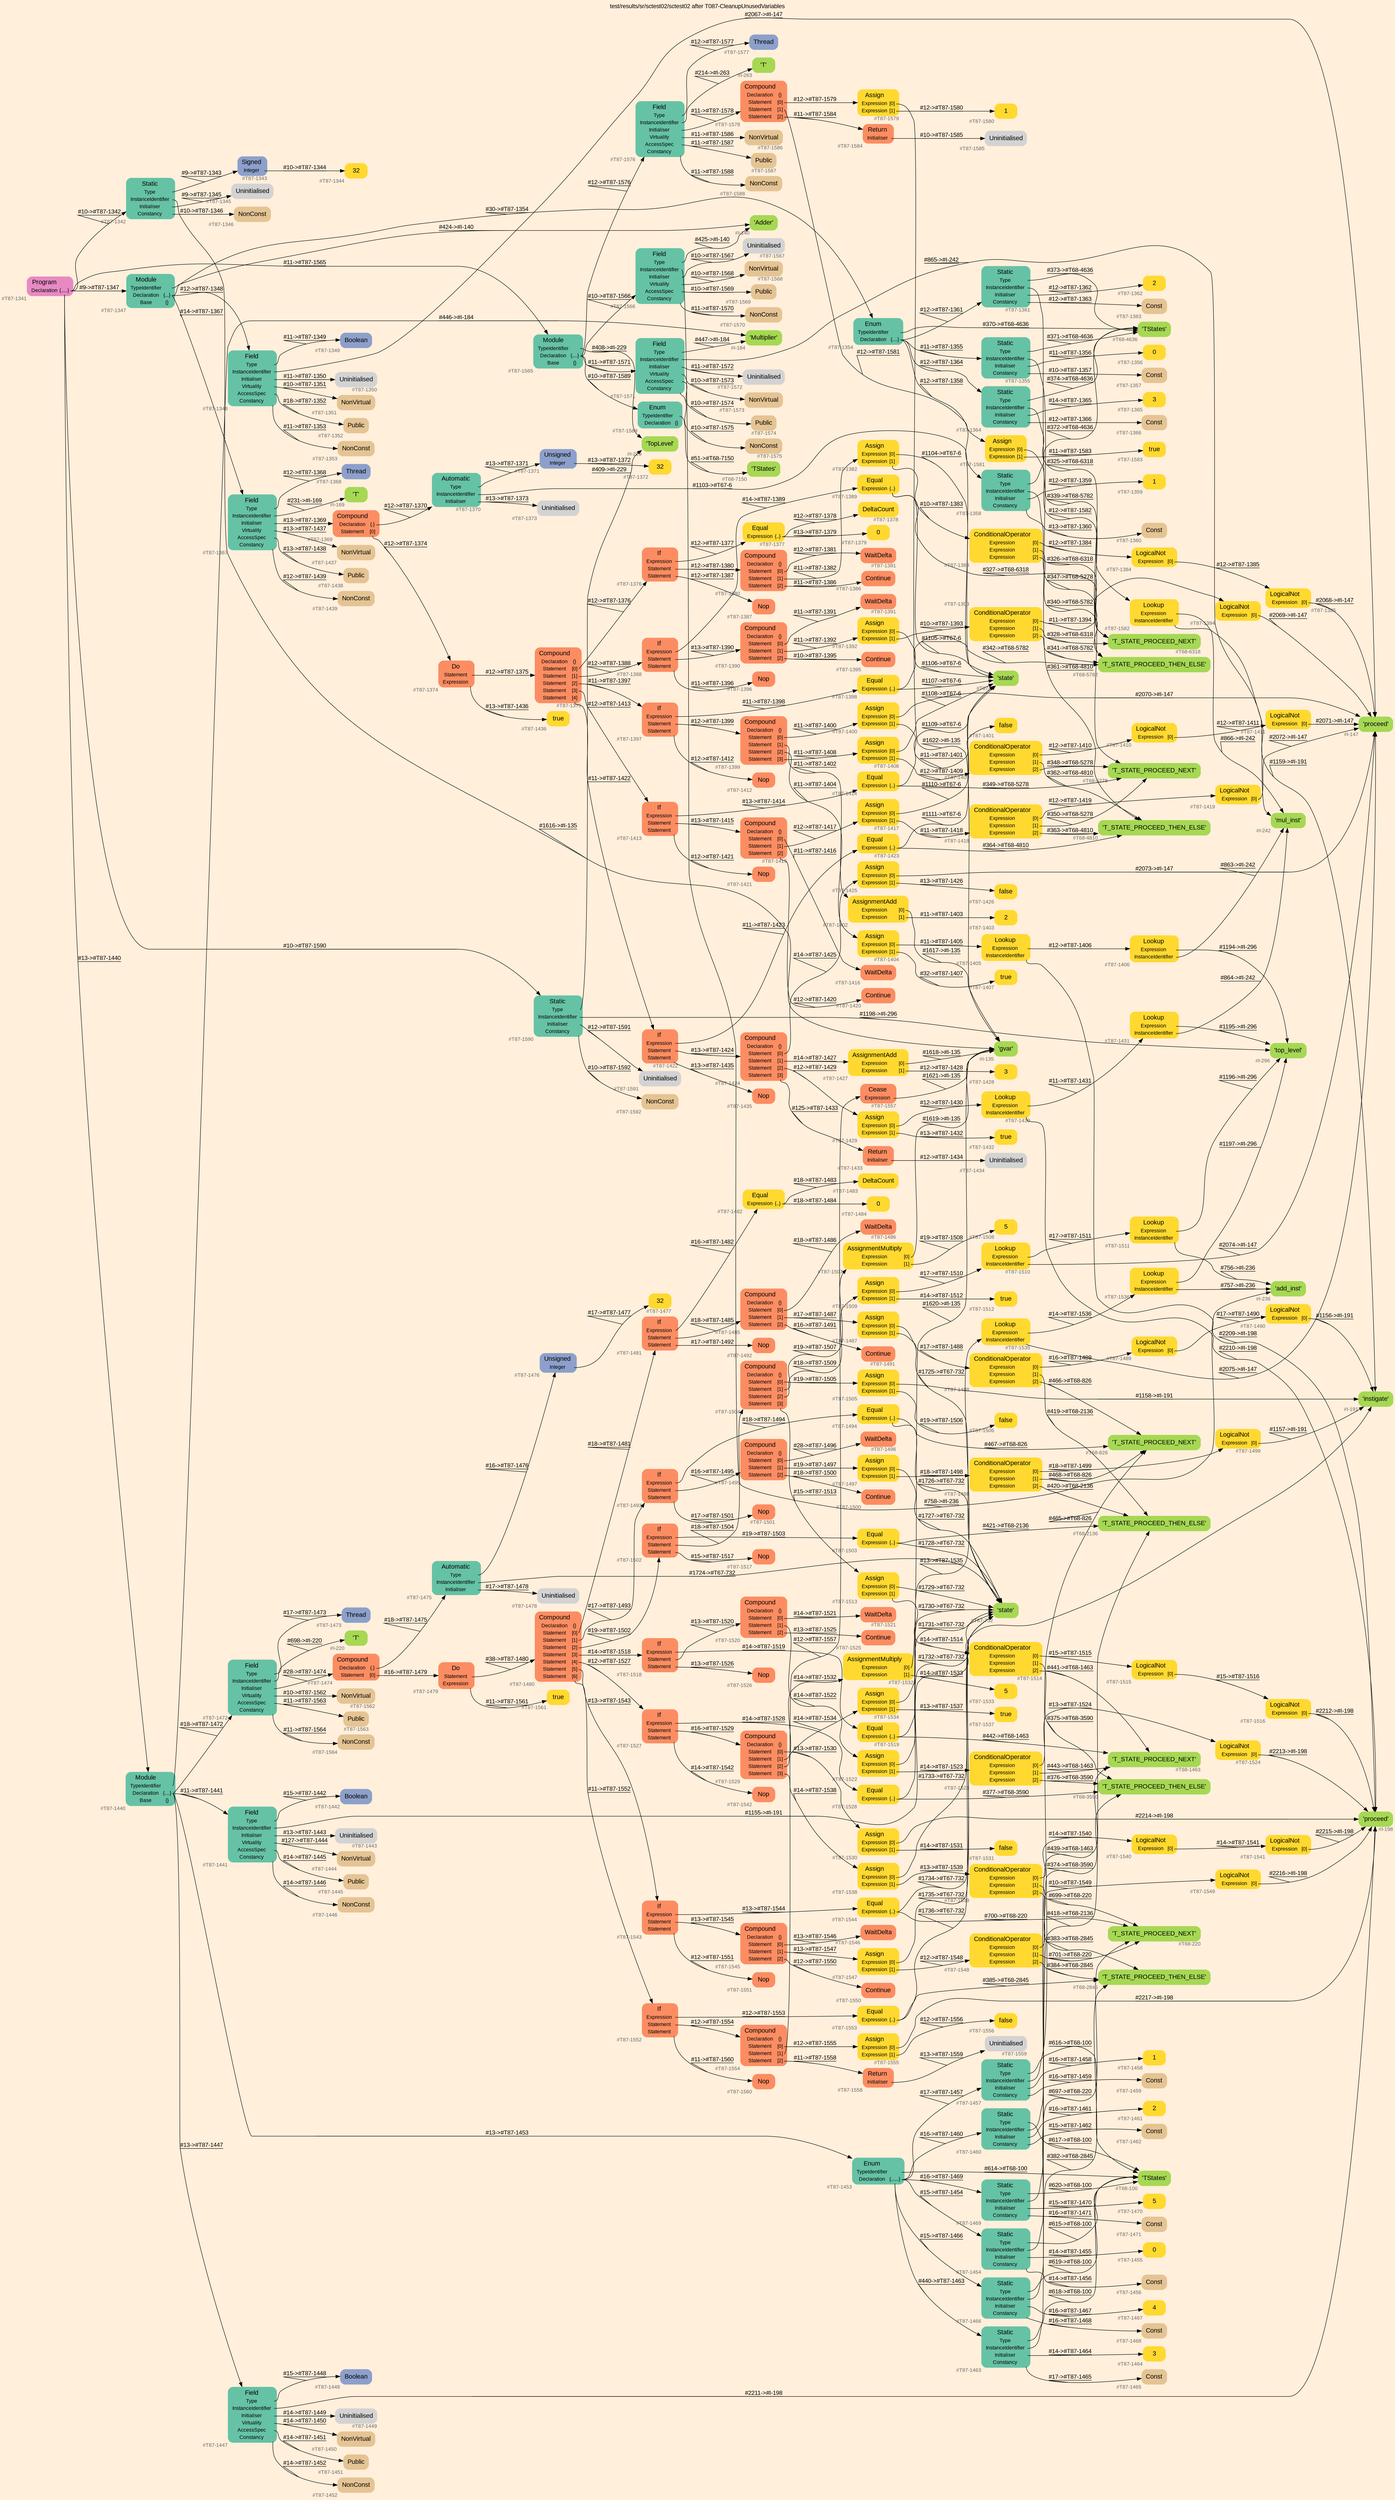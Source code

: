 digraph "test/results/sr/sctest02/sctest02 after T087-CleanupUnusedVariables" {
label = "test/results/sr/sctest02/sctest02 after T087-CleanupUnusedVariables"
labelloc = t
graph [
    rankdir = "LR"
    ranksep = 0.3
    bgcolor = antiquewhite1
    color = black
    fontcolor = black
    fontname = "Arial"
];
node [
    fontname = "Arial"
];
edge [
    fontname = "Arial"
];

// -------------------- node figure --------------------
// -------- block #T87-1341 ----------
"#T87-1341" [
    fillcolor = "/set28/4"
    xlabel = "#T87-1341"
    fontsize = "12"
    fontcolor = grey40
    shape = "plaintext"
    label = <<TABLE BORDER="0" CELLBORDER="0" CELLSPACING="0">
     <TR><TD><FONT COLOR="black" POINT-SIZE="15">Program</FONT></TD></TR>
     <TR><TD><FONT COLOR="black" POINT-SIZE="12">Declaration</FONT></TD><TD PORT="port0"><FONT COLOR="black" POINT-SIZE="12">{.....}</FONT></TD></TR>
    </TABLE>>
    style = "rounded,filled"
];

// -------- block #T87-1342 ----------
"#T87-1342" [
    fillcolor = "/set28/1"
    xlabel = "#T87-1342"
    fontsize = "12"
    fontcolor = grey40
    shape = "plaintext"
    label = <<TABLE BORDER="0" CELLBORDER="0" CELLSPACING="0">
     <TR><TD><FONT COLOR="black" POINT-SIZE="15">Static</FONT></TD></TR>
     <TR><TD><FONT COLOR="black" POINT-SIZE="12">Type</FONT></TD><TD PORT="port0"></TD></TR>
     <TR><TD><FONT COLOR="black" POINT-SIZE="12">InstanceIdentifier</FONT></TD><TD PORT="port1"></TD></TR>
     <TR><TD><FONT COLOR="black" POINT-SIZE="12">Initialiser</FONT></TD><TD PORT="port2"></TD></TR>
     <TR><TD><FONT COLOR="black" POINT-SIZE="12">Constancy</FONT></TD><TD PORT="port3"></TD></TR>
    </TABLE>>
    style = "rounded,filled"
];

// -------- block #T87-1343 ----------
"#T87-1343" [
    fillcolor = "/set28/3"
    xlabel = "#T87-1343"
    fontsize = "12"
    fontcolor = grey40
    shape = "plaintext"
    label = <<TABLE BORDER="0" CELLBORDER="0" CELLSPACING="0">
     <TR><TD><FONT COLOR="black" POINT-SIZE="15">Signed</FONT></TD></TR>
     <TR><TD><FONT COLOR="black" POINT-SIZE="12">Integer</FONT></TD><TD PORT="port0"></TD></TR>
    </TABLE>>
    style = "rounded,filled"
];

// -------- block #T87-1344 ----------
"#T87-1344" [
    fillcolor = "/set28/6"
    xlabel = "#T87-1344"
    fontsize = "12"
    fontcolor = grey40
    shape = "plaintext"
    label = <<TABLE BORDER="0" CELLBORDER="0" CELLSPACING="0">
     <TR><TD><FONT COLOR="black" POINT-SIZE="15">32</FONT></TD></TR>
    </TABLE>>
    style = "rounded,filled"
];

// -------- block #I-135 ----------
"#I-135" [
    fillcolor = "/set28/5"
    xlabel = "#I-135"
    fontsize = "12"
    fontcolor = grey40
    shape = "plaintext"
    label = <<TABLE BORDER="0" CELLBORDER="0" CELLSPACING="0">
     <TR><TD><FONT COLOR="black" POINT-SIZE="15">'gvar'</FONT></TD></TR>
    </TABLE>>
    style = "rounded,filled"
];

// -------- block #T87-1345 ----------
"#T87-1345" [
    xlabel = "#T87-1345"
    fontsize = "12"
    fontcolor = grey40
    shape = "plaintext"
    label = <<TABLE BORDER="0" CELLBORDER="0" CELLSPACING="0">
     <TR><TD><FONT COLOR="black" POINT-SIZE="15">Uninitialised</FONT></TD></TR>
    </TABLE>>
    style = "rounded,filled"
];

// -------- block #T87-1346 ----------
"#T87-1346" [
    fillcolor = "/set28/7"
    xlabel = "#T87-1346"
    fontsize = "12"
    fontcolor = grey40
    shape = "plaintext"
    label = <<TABLE BORDER="0" CELLBORDER="0" CELLSPACING="0">
     <TR><TD><FONT COLOR="black" POINT-SIZE="15">NonConst</FONT></TD></TR>
    </TABLE>>
    style = "rounded,filled"
];

// -------- block #T87-1347 ----------
"#T87-1347" [
    fillcolor = "/set28/1"
    xlabel = "#T87-1347"
    fontsize = "12"
    fontcolor = grey40
    shape = "plaintext"
    label = <<TABLE BORDER="0" CELLBORDER="0" CELLSPACING="0">
     <TR><TD><FONT COLOR="black" POINT-SIZE="15">Module</FONT></TD></TR>
     <TR><TD><FONT COLOR="black" POINT-SIZE="12">TypeIdentifier</FONT></TD><TD PORT="port0"></TD></TR>
     <TR><TD><FONT COLOR="black" POINT-SIZE="12">Declaration</FONT></TD><TD PORT="port1"><FONT COLOR="black" POINT-SIZE="12">{...}</FONT></TD></TR>
     <TR><TD><FONT COLOR="black" POINT-SIZE="12">Base</FONT></TD><TD PORT="port2"><FONT COLOR="black" POINT-SIZE="12">{}</FONT></TD></TR>
    </TABLE>>
    style = "rounded,filled"
];

// -------- block #I-140 ----------
"#I-140" [
    fillcolor = "/set28/5"
    xlabel = "#I-140"
    fontsize = "12"
    fontcolor = grey40
    shape = "plaintext"
    label = <<TABLE BORDER="0" CELLBORDER="0" CELLSPACING="0">
     <TR><TD><FONT COLOR="black" POINT-SIZE="15">'Adder'</FONT></TD></TR>
    </TABLE>>
    style = "rounded,filled"
];

// -------- block #T87-1348 ----------
"#T87-1348" [
    fillcolor = "/set28/1"
    xlabel = "#T87-1348"
    fontsize = "12"
    fontcolor = grey40
    shape = "plaintext"
    label = <<TABLE BORDER="0" CELLBORDER="0" CELLSPACING="0">
     <TR><TD><FONT COLOR="black" POINT-SIZE="15">Field</FONT></TD></TR>
     <TR><TD><FONT COLOR="black" POINT-SIZE="12">Type</FONT></TD><TD PORT="port0"></TD></TR>
     <TR><TD><FONT COLOR="black" POINT-SIZE="12">InstanceIdentifier</FONT></TD><TD PORT="port1"></TD></TR>
     <TR><TD><FONT COLOR="black" POINT-SIZE="12">Initialiser</FONT></TD><TD PORT="port2"></TD></TR>
     <TR><TD><FONT COLOR="black" POINT-SIZE="12">Virtuality</FONT></TD><TD PORT="port3"></TD></TR>
     <TR><TD><FONT COLOR="black" POINT-SIZE="12">AccessSpec</FONT></TD><TD PORT="port4"></TD></TR>
     <TR><TD><FONT COLOR="black" POINT-SIZE="12">Constancy</FONT></TD><TD PORT="port5"></TD></TR>
    </TABLE>>
    style = "rounded,filled"
];

// -------- block #T87-1349 ----------
"#T87-1349" [
    fillcolor = "/set28/3"
    xlabel = "#T87-1349"
    fontsize = "12"
    fontcolor = grey40
    shape = "plaintext"
    label = <<TABLE BORDER="0" CELLBORDER="0" CELLSPACING="0">
     <TR><TD><FONT COLOR="black" POINT-SIZE="15">Boolean</FONT></TD></TR>
    </TABLE>>
    style = "rounded,filled"
];

// -------- block #I-147 ----------
"#I-147" [
    fillcolor = "/set28/5"
    xlabel = "#I-147"
    fontsize = "12"
    fontcolor = grey40
    shape = "plaintext"
    label = <<TABLE BORDER="0" CELLBORDER="0" CELLSPACING="0">
     <TR><TD><FONT COLOR="black" POINT-SIZE="15">'proceed'</FONT></TD></TR>
    </TABLE>>
    style = "rounded,filled"
];

// -------- block #T87-1350 ----------
"#T87-1350" [
    xlabel = "#T87-1350"
    fontsize = "12"
    fontcolor = grey40
    shape = "plaintext"
    label = <<TABLE BORDER="0" CELLBORDER="0" CELLSPACING="0">
     <TR><TD><FONT COLOR="black" POINT-SIZE="15">Uninitialised</FONT></TD></TR>
    </TABLE>>
    style = "rounded,filled"
];

// -------- block #T87-1351 ----------
"#T87-1351" [
    fillcolor = "/set28/7"
    xlabel = "#T87-1351"
    fontsize = "12"
    fontcolor = grey40
    shape = "plaintext"
    label = <<TABLE BORDER="0" CELLBORDER="0" CELLSPACING="0">
     <TR><TD><FONT COLOR="black" POINT-SIZE="15">NonVirtual</FONT></TD></TR>
    </TABLE>>
    style = "rounded,filled"
];

// -------- block #T87-1352 ----------
"#T87-1352" [
    fillcolor = "/set28/7"
    xlabel = "#T87-1352"
    fontsize = "12"
    fontcolor = grey40
    shape = "plaintext"
    label = <<TABLE BORDER="0" CELLBORDER="0" CELLSPACING="0">
     <TR><TD><FONT COLOR="black" POINT-SIZE="15">Public</FONT></TD></TR>
    </TABLE>>
    style = "rounded,filled"
];

// -------- block #T87-1353 ----------
"#T87-1353" [
    fillcolor = "/set28/7"
    xlabel = "#T87-1353"
    fontsize = "12"
    fontcolor = grey40
    shape = "plaintext"
    label = <<TABLE BORDER="0" CELLBORDER="0" CELLSPACING="0">
     <TR><TD><FONT COLOR="black" POINT-SIZE="15">NonConst</FONT></TD></TR>
    </TABLE>>
    style = "rounded,filled"
];

// -------- block #T87-1354 ----------
"#T87-1354" [
    fillcolor = "/set28/1"
    xlabel = "#T87-1354"
    fontsize = "12"
    fontcolor = grey40
    shape = "plaintext"
    label = <<TABLE BORDER="0" CELLBORDER="0" CELLSPACING="0">
     <TR><TD><FONT COLOR="black" POINT-SIZE="15">Enum</FONT></TD></TR>
     <TR><TD><FONT COLOR="black" POINT-SIZE="12">TypeIdentifier</FONT></TD><TD PORT="port0"></TD></TR>
     <TR><TD><FONT COLOR="black" POINT-SIZE="12">Declaration</FONT></TD><TD PORT="port1"><FONT COLOR="black" POINT-SIZE="12">{....}</FONT></TD></TR>
    </TABLE>>
    style = "rounded,filled"
];

// -------- block #T68-4636 ----------
"#T68-4636" [
    fillcolor = "/set28/5"
    xlabel = "#T68-4636"
    fontsize = "12"
    fontcolor = grey40
    shape = "plaintext"
    label = <<TABLE BORDER="0" CELLBORDER="0" CELLSPACING="0">
     <TR><TD><FONT COLOR="black" POINT-SIZE="15">'TStates'</FONT></TD></TR>
    </TABLE>>
    style = "rounded,filled"
];

// -------- block #T87-1355 ----------
"#T87-1355" [
    fillcolor = "/set28/1"
    xlabel = "#T87-1355"
    fontsize = "12"
    fontcolor = grey40
    shape = "plaintext"
    label = <<TABLE BORDER="0" CELLBORDER="0" CELLSPACING="0">
     <TR><TD><FONT COLOR="black" POINT-SIZE="15">Static</FONT></TD></TR>
     <TR><TD><FONT COLOR="black" POINT-SIZE="12">Type</FONT></TD><TD PORT="port0"></TD></TR>
     <TR><TD><FONT COLOR="black" POINT-SIZE="12">InstanceIdentifier</FONT></TD><TD PORT="port1"></TD></TR>
     <TR><TD><FONT COLOR="black" POINT-SIZE="12">Initialiser</FONT></TD><TD PORT="port2"></TD></TR>
     <TR><TD><FONT COLOR="black" POINT-SIZE="12">Constancy</FONT></TD><TD PORT="port3"></TD></TR>
    </TABLE>>
    style = "rounded,filled"
];

// -------- block #T68-4810 ----------
"#T68-4810" [
    fillcolor = "/set28/5"
    xlabel = "#T68-4810"
    fontsize = "12"
    fontcolor = grey40
    shape = "plaintext"
    label = <<TABLE BORDER="0" CELLBORDER="0" CELLSPACING="0">
     <TR><TD><FONT COLOR="black" POINT-SIZE="15">'T_STATE_PROCEED_THEN_ELSE'</FONT></TD></TR>
    </TABLE>>
    style = "rounded,filled"
];

// -------- block #T87-1356 ----------
"#T87-1356" [
    fillcolor = "/set28/6"
    xlabel = "#T87-1356"
    fontsize = "12"
    fontcolor = grey40
    shape = "plaintext"
    label = <<TABLE BORDER="0" CELLBORDER="0" CELLSPACING="0">
     <TR><TD><FONT COLOR="black" POINT-SIZE="15">0</FONT></TD></TR>
    </TABLE>>
    style = "rounded,filled"
];

// -------- block #T87-1357 ----------
"#T87-1357" [
    fillcolor = "/set28/7"
    xlabel = "#T87-1357"
    fontsize = "12"
    fontcolor = grey40
    shape = "plaintext"
    label = <<TABLE BORDER="0" CELLBORDER="0" CELLSPACING="0">
     <TR><TD><FONT COLOR="black" POINT-SIZE="15">Const</FONT></TD></TR>
    </TABLE>>
    style = "rounded,filled"
];

// -------- block #T87-1358 ----------
"#T87-1358" [
    fillcolor = "/set28/1"
    xlabel = "#T87-1358"
    fontsize = "12"
    fontcolor = grey40
    shape = "plaintext"
    label = <<TABLE BORDER="0" CELLBORDER="0" CELLSPACING="0">
     <TR><TD><FONT COLOR="black" POINT-SIZE="15">Static</FONT></TD></TR>
     <TR><TD><FONT COLOR="black" POINT-SIZE="12">Type</FONT></TD><TD PORT="port0"></TD></TR>
     <TR><TD><FONT COLOR="black" POINT-SIZE="12">InstanceIdentifier</FONT></TD><TD PORT="port1"></TD></TR>
     <TR><TD><FONT COLOR="black" POINT-SIZE="12">Initialiser</FONT></TD><TD PORT="port2"></TD></TR>
     <TR><TD><FONT COLOR="black" POINT-SIZE="12">Constancy</FONT></TD><TD PORT="port3"></TD></TR>
    </TABLE>>
    style = "rounded,filled"
];

// -------- block #T68-5278 ----------
"#T68-5278" [
    fillcolor = "/set28/5"
    xlabel = "#T68-5278"
    fontsize = "12"
    fontcolor = grey40
    shape = "plaintext"
    label = <<TABLE BORDER="0" CELLBORDER="0" CELLSPACING="0">
     <TR><TD><FONT COLOR="black" POINT-SIZE="15">'T_STATE_PROCEED_NEXT'</FONT></TD></TR>
    </TABLE>>
    style = "rounded,filled"
];

// -------- block #T87-1359 ----------
"#T87-1359" [
    fillcolor = "/set28/6"
    xlabel = "#T87-1359"
    fontsize = "12"
    fontcolor = grey40
    shape = "plaintext"
    label = <<TABLE BORDER="0" CELLBORDER="0" CELLSPACING="0">
     <TR><TD><FONT COLOR="black" POINT-SIZE="15">1</FONT></TD></TR>
    </TABLE>>
    style = "rounded,filled"
];

// -------- block #T87-1360 ----------
"#T87-1360" [
    fillcolor = "/set28/7"
    xlabel = "#T87-1360"
    fontsize = "12"
    fontcolor = grey40
    shape = "plaintext"
    label = <<TABLE BORDER="0" CELLBORDER="0" CELLSPACING="0">
     <TR><TD><FONT COLOR="black" POINT-SIZE="15">Const</FONT></TD></TR>
    </TABLE>>
    style = "rounded,filled"
];

// -------- block #T87-1361 ----------
"#T87-1361" [
    fillcolor = "/set28/1"
    xlabel = "#T87-1361"
    fontsize = "12"
    fontcolor = grey40
    shape = "plaintext"
    label = <<TABLE BORDER="0" CELLBORDER="0" CELLSPACING="0">
     <TR><TD><FONT COLOR="black" POINT-SIZE="15">Static</FONT></TD></TR>
     <TR><TD><FONT COLOR="black" POINT-SIZE="12">Type</FONT></TD><TD PORT="port0"></TD></TR>
     <TR><TD><FONT COLOR="black" POINT-SIZE="12">InstanceIdentifier</FONT></TD><TD PORT="port1"></TD></TR>
     <TR><TD><FONT COLOR="black" POINT-SIZE="12">Initialiser</FONT></TD><TD PORT="port2"></TD></TR>
     <TR><TD><FONT COLOR="black" POINT-SIZE="12">Constancy</FONT></TD><TD PORT="port3"></TD></TR>
    </TABLE>>
    style = "rounded,filled"
];

// -------- block #T68-5782 ----------
"#T68-5782" [
    fillcolor = "/set28/5"
    xlabel = "#T68-5782"
    fontsize = "12"
    fontcolor = grey40
    shape = "plaintext"
    label = <<TABLE BORDER="0" CELLBORDER="0" CELLSPACING="0">
     <TR><TD><FONT COLOR="black" POINT-SIZE="15">'T_STATE_PROCEED_THEN_ELSE'</FONT></TD></TR>
    </TABLE>>
    style = "rounded,filled"
];

// -------- block #T87-1362 ----------
"#T87-1362" [
    fillcolor = "/set28/6"
    xlabel = "#T87-1362"
    fontsize = "12"
    fontcolor = grey40
    shape = "plaintext"
    label = <<TABLE BORDER="0" CELLBORDER="0" CELLSPACING="0">
     <TR><TD><FONT COLOR="black" POINT-SIZE="15">2</FONT></TD></TR>
    </TABLE>>
    style = "rounded,filled"
];

// -------- block #T87-1363 ----------
"#T87-1363" [
    fillcolor = "/set28/7"
    xlabel = "#T87-1363"
    fontsize = "12"
    fontcolor = grey40
    shape = "plaintext"
    label = <<TABLE BORDER="0" CELLBORDER="0" CELLSPACING="0">
     <TR><TD><FONT COLOR="black" POINT-SIZE="15">Const</FONT></TD></TR>
    </TABLE>>
    style = "rounded,filled"
];

// -------- block #T87-1364 ----------
"#T87-1364" [
    fillcolor = "/set28/1"
    xlabel = "#T87-1364"
    fontsize = "12"
    fontcolor = grey40
    shape = "plaintext"
    label = <<TABLE BORDER="0" CELLBORDER="0" CELLSPACING="0">
     <TR><TD><FONT COLOR="black" POINT-SIZE="15">Static</FONT></TD></TR>
     <TR><TD><FONT COLOR="black" POINT-SIZE="12">Type</FONT></TD><TD PORT="port0"></TD></TR>
     <TR><TD><FONT COLOR="black" POINT-SIZE="12">InstanceIdentifier</FONT></TD><TD PORT="port1"></TD></TR>
     <TR><TD><FONT COLOR="black" POINT-SIZE="12">Initialiser</FONT></TD><TD PORT="port2"></TD></TR>
     <TR><TD><FONT COLOR="black" POINT-SIZE="12">Constancy</FONT></TD><TD PORT="port3"></TD></TR>
    </TABLE>>
    style = "rounded,filled"
];

// -------- block #T68-6318 ----------
"#T68-6318" [
    fillcolor = "/set28/5"
    xlabel = "#T68-6318"
    fontsize = "12"
    fontcolor = grey40
    shape = "plaintext"
    label = <<TABLE BORDER="0" CELLBORDER="0" CELLSPACING="0">
     <TR><TD><FONT COLOR="black" POINT-SIZE="15">'T_STATE_PROCEED_NEXT'</FONT></TD></TR>
    </TABLE>>
    style = "rounded,filled"
];

// -------- block #T87-1365 ----------
"#T87-1365" [
    fillcolor = "/set28/6"
    xlabel = "#T87-1365"
    fontsize = "12"
    fontcolor = grey40
    shape = "plaintext"
    label = <<TABLE BORDER="0" CELLBORDER="0" CELLSPACING="0">
     <TR><TD><FONT COLOR="black" POINT-SIZE="15">3</FONT></TD></TR>
    </TABLE>>
    style = "rounded,filled"
];

// -------- block #T87-1366 ----------
"#T87-1366" [
    fillcolor = "/set28/7"
    xlabel = "#T87-1366"
    fontsize = "12"
    fontcolor = grey40
    shape = "plaintext"
    label = <<TABLE BORDER="0" CELLBORDER="0" CELLSPACING="0">
     <TR><TD><FONT COLOR="black" POINT-SIZE="15">Const</FONT></TD></TR>
    </TABLE>>
    style = "rounded,filled"
];

// -------- block #T87-1367 ----------
"#T87-1367" [
    fillcolor = "/set28/1"
    xlabel = "#T87-1367"
    fontsize = "12"
    fontcolor = grey40
    shape = "plaintext"
    label = <<TABLE BORDER="0" CELLBORDER="0" CELLSPACING="0">
     <TR><TD><FONT COLOR="black" POINT-SIZE="15">Field</FONT></TD></TR>
     <TR><TD><FONT COLOR="black" POINT-SIZE="12">Type</FONT></TD><TD PORT="port0"></TD></TR>
     <TR><TD><FONT COLOR="black" POINT-SIZE="12">InstanceIdentifier</FONT></TD><TD PORT="port1"></TD></TR>
     <TR><TD><FONT COLOR="black" POINT-SIZE="12">Initialiser</FONT></TD><TD PORT="port2"></TD></TR>
     <TR><TD><FONT COLOR="black" POINT-SIZE="12">Virtuality</FONT></TD><TD PORT="port3"></TD></TR>
     <TR><TD><FONT COLOR="black" POINT-SIZE="12">AccessSpec</FONT></TD><TD PORT="port4"></TD></TR>
     <TR><TD><FONT COLOR="black" POINT-SIZE="12">Constancy</FONT></TD><TD PORT="port5"></TD></TR>
    </TABLE>>
    style = "rounded,filled"
];

// -------- block #T87-1368 ----------
"#T87-1368" [
    fillcolor = "/set28/3"
    xlabel = "#T87-1368"
    fontsize = "12"
    fontcolor = grey40
    shape = "plaintext"
    label = <<TABLE BORDER="0" CELLBORDER="0" CELLSPACING="0">
     <TR><TD><FONT COLOR="black" POINT-SIZE="15">Thread</FONT></TD></TR>
    </TABLE>>
    style = "rounded,filled"
];

// -------- block #I-169 ----------
"#I-169" [
    fillcolor = "/set28/5"
    xlabel = "#I-169"
    fontsize = "12"
    fontcolor = grey40
    shape = "plaintext"
    label = <<TABLE BORDER="0" CELLBORDER="0" CELLSPACING="0">
     <TR><TD><FONT COLOR="black" POINT-SIZE="15">'T'</FONT></TD></TR>
    </TABLE>>
    style = "rounded,filled"
];

// -------- block #T87-1369 ----------
"#T87-1369" [
    fillcolor = "/set28/2"
    xlabel = "#T87-1369"
    fontsize = "12"
    fontcolor = grey40
    shape = "plaintext"
    label = <<TABLE BORDER="0" CELLBORDER="0" CELLSPACING="0">
     <TR><TD><FONT COLOR="black" POINT-SIZE="15">Compound</FONT></TD></TR>
     <TR><TD><FONT COLOR="black" POINT-SIZE="12">Declaration</FONT></TD><TD PORT="port0"><FONT COLOR="black" POINT-SIZE="12">{.}</FONT></TD></TR>
     <TR><TD><FONT COLOR="black" POINT-SIZE="12">Statement</FONT></TD><TD PORT="port1"><FONT COLOR="black" POINT-SIZE="12">[0]</FONT></TD></TR>
    </TABLE>>
    style = "rounded,filled"
];

// -------- block #T87-1370 ----------
"#T87-1370" [
    fillcolor = "/set28/1"
    xlabel = "#T87-1370"
    fontsize = "12"
    fontcolor = grey40
    shape = "plaintext"
    label = <<TABLE BORDER="0" CELLBORDER="0" CELLSPACING="0">
     <TR><TD><FONT COLOR="black" POINT-SIZE="15">Automatic</FONT></TD></TR>
     <TR><TD><FONT COLOR="black" POINT-SIZE="12">Type</FONT></TD><TD PORT="port0"></TD></TR>
     <TR><TD><FONT COLOR="black" POINT-SIZE="12">InstanceIdentifier</FONT></TD><TD PORT="port1"></TD></TR>
     <TR><TD><FONT COLOR="black" POINT-SIZE="12">Initialiser</FONT></TD><TD PORT="port2"></TD></TR>
    </TABLE>>
    style = "rounded,filled"
];

// -------- block #T87-1371 ----------
"#T87-1371" [
    fillcolor = "/set28/3"
    xlabel = "#T87-1371"
    fontsize = "12"
    fontcolor = grey40
    shape = "plaintext"
    label = <<TABLE BORDER="0" CELLBORDER="0" CELLSPACING="0">
     <TR><TD><FONT COLOR="black" POINT-SIZE="15">Unsigned</FONT></TD></TR>
     <TR><TD><FONT COLOR="black" POINT-SIZE="12">Integer</FONT></TD><TD PORT="port0"></TD></TR>
    </TABLE>>
    style = "rounded,filled"
];

// -------- block #T87-1372 ----------
"#T87-1372" [
    fillcolor = "/set28/6"
    xlabel = "#T87-1372"
    fontsize = "12"
    fontcolor = grey40
    shape = "plaintext"
    label = <<TABLE BORDER="0" CELLBORDER="0" CELLSPACING="0">
     <TR><TD><FONT COLOR="black" POINT-SIZE="15">32</FONT></TD></TR>
    </TABLE>>
    style = "rounded,filled"
];

// -------- block #T67-6 ----------
"#T67-6" [
    fillcolor = "/set28/5"
    xlabel = "#T67-6"
    fontsize = "12"
    fontcolor = grey40
    shape = "plaintext"
    label = <<TABLE BORDER="0" CELLBORDER="0" CELLSPACING="0">
     <TR><TD><FONT COLOR="black" POINT-SIZE="15">'state'</FONT></TD></TR>
    </TABLE>>
    style = "rounded,filled"
];

// -------- block #T87-1373 ----------
"#T87-1373" [
    xlabel = "#T87-1373"
    fontsize = "12"
    fontcolor = grey40
    shape = "plaintext"
    label = <<TABLE BORDER="0" CELLBORDER="0" CELLSPACING="0">
     <TR><TD><FONT COLOR="black" POINT-SIZE="15">Uninitialised</FONT></TD></TR>
    </TABLE>>
    style = "rounded,filled"
];

// -------- block #T87-1374 ----------
"#T87-1374" [
    fillcolor = "/set28/2"
    xlabel = "#T87-1374"
    fontsize = "12"
    fontcolor = grey40
    shape = "plaintext"
    label = <<TABLE BORDER="0" CELLBORDER="0" CELLSPACING="0">
     <TR><TD><FONT COLOR="black" POINT-SIZE="15">Do</FONT></TD></TR>
     <TR><TD><FONT COLOR="black" POINT-SIZE="12">Statement</FONT></TD><TD PORT="port0"></TD></TR>
     <TR><TD><FONT COLOR="black" POINT-SIZE="12">Expression</FONT></TD><TD PORT="port1"></TD></TR>
    </TABLE>>
    style = "rounded,filled"
];

// -------- block #T87-1375 ----------
"#T87-1375" [
    fillcolor = "/set28/2"
    xlabel = "#T87-1375"
    fontsize = "12"
    fontcolor = grey40
    shape = "plaintext"
    label = <<TABLE BORDER="0" CELLBORDER="0" CELLSPACING="0">
     <TR><TD><FONT COLOR="black" POINT-SIZE="15">Compound</FONT></TD></TR>
     <TR><TD><FONT COLOR="black" POINT-SIZE="12">Declaration</FONT></TD><TD PORT="port0"><FONT COLOR="black" POINT-SIZE="12">{}</FONT></TD></TR>
     <TR><TD><FONT COLOR="black" POINT-SIZE="12">Statement</FONT></TD><TD PORT="port1"><FONT COLOR="black" POINT-SIZE="12">[0]</FONT></TD></TR>
     <TR><TD><FONT COLOR="black" POINT-SIZE="12">Statement</FONT></TD><TD PORT="port2"><FONT COLOR="black" POINT-SIZE="12">[1]</FONT></TD></TR>
     <TR><TD><FONT COLOR="black" POINT-SIZE="12">Statement</FONT></TD><TD PORT="port3"><FONT COLOR="black" POINT-SIZE="12">[2]</FONT></TD></TR>
     <TR><TD><FONT COLOR="black" POINT-SIZE="12">Statement</FONT></TD><TD PORT="port4"><FONT COLOR="black" POINT-SIZE="12">[3]</FONT></TD></TR>
     <TR><TD><FONT COLOR="black" POINT-SIZE="12">Statement</FONT></TD><TD PORT="port5"><FONT COLOR="black" POINT-SIZE="12">[4]</FONT></TD></TR>
    </TABLE>>
    style = "rounded,filled"
];

// -------- block #T87-1376 ----------
"#T87-1376" [
    fillcolor = "/set28/2"
    xlabel = "#T87-1376"
    fontsize = "12"
    fontcolor = grey40
    shape = "plaintext"
    label = <<TABLE BORDER="0" CELLBORDER="0" CELLSPACING="0">
     <TR><TD><FONT COLOR="black" POINT-SIZE="15">If</FONT></TD></TR>
     <TR><TD><FONT COLOR="black" POINT-SIZE="12">Expression</FONT></TD><TD PORT="port0"></TD></TR>
     <TR><TD><FONT COLOR="black" POINT-SIZE="12">Statement</FONT></TD><TD PORT="port1"></TD></TR>
     <TR><TD><FONT COLOR="black" POINT-SIZE="12">Statement</FONT></TD><TD PORT="port2"></TD></TR>
    </TABLE>>
    style = "rounded,filled"
];

// -------- block #T87-1377 ----------
"#T87-1377" [
    fillcolor = "/set28/6"
    xlabel = "#T87-1377"
    fontsize = "12"
    fontcolor = grey40
    shape = "plaintext"
    label = <<TABLE BORDER="0" CELLBORDER="0" CELLSPACING="0">
     <TR><TD><FONT COLOR="black" POINT-SIZE="15">Equal</FONT></TD></TR>
     <TR><TD><FONT COLOR="black" POINT-SIZE="12">Expression</FONT></TD><TD PORT="port0"><FONT COLOR="black" POINT-SIZE="12">{..}</FONT></TD></TR>
    </TABLE>>
    style = "rounded,filled"
];

// -------- block #T87-1378 ----------
"#T87-1378" [
    fillcolor = "/set28/6"
    xlabel = "#T87-1378"
    fontsize = "12"
    fontcolor = grey40
    shape = "plaintext"
    label = <<TABLE BORDER="0" CELLBORDER="0" CELLSPACING="0">
     <TR><TD><FONT COLOR="black" POINT-SIZE="15">DeltaCount</FONT></TD></TR>
    </TABLE>>
    style = "rounded,filled"
];

// -------- block #T87-1379 ----------
"#T87-1379" [
    fillcolor = "/set28/6"
    xlabel = "#T87-1379"
    fontsize = "12"
    fontcolor = grey40
    shape = "plaintext"
    label = <<TABLE BORDER="0" CELLBORDER="0" CELLSPACING="0">
     <TR><TD><FONT COLOR="black" POINT-SIZE="15">0</FONT></TD></TR>
    </TABLE>>
    style = "rounded,filled"
];

// -------- block #T87-1380 ----------
"#T87-1380" [
    fillcolor = "/set28/2"
    xlabel = "#T87-1380"
    fontsize = "12"
    fontcolor = grey40
    shape = "plaintext"
    label = <<TABLE BORDER="0" CELLBORDER="0" CELLSPACING="0">
     <TR><TD><FONT COLOR="black" POINT-SIZE="15">Compound</FONT></TD></TR>
     <TR><TD><FONT COLOR="black" POINT-SIZE="12">Declaration</FONT></TD><TD PORT="port0"><FONT COLOR="black" POINT-SIZE="12">{}</FONT></TD></TR>
     <TR><TD><FONT COLOR="black" POINT-SIZE="12">Statement</FONT></TD><TD PORT="port1"><FONT COLOR="black" POINT-SIZE="12">[0]</FONT></TD></TR>
     <TR><TD><FONT COLOR="black" POINT-SIZE="12">Statement</FONT></TD><TD PORT="port2"><FONT COLOR="black" POINT-SIZE="12">[1]</FONT></TD></TR>
     <TR><TD><FONT COLOR="black" POINT-SIZE="12">Statement</FONT></TD><TD PORT="port3"><FONT COLOR="black" POINT-SIZE="12">[2]</FONT></TD></TR>
    </TABLE>>
    style = "rounded,filled"
];

// -------- block #T87-1381 ----------
"#T87-1381" [
    fillcolor = "/set28/2"
    xlabel = "#T87-1381"
    fontsize = "12"
    fontcolor = grey40
    shape = "plaintext"
    label = <<TABLE BORDER="0" CELLBORDER="0" CELLSPACING="0">
     <TR><TD><FONT COLOR="black" POINT-SIZE="15">WaitDelta</FONT></TD></TR>
    </TABLE>>
    style = "rounded,filled"
];

// -------- block #T87-1382 ----------
"#T87-1382" [
    fillcolor = "/set28/6"
    xlabel = "#T87-1382"
    fontsize = "12"
    fontcolor = grey40
    shape = "plaintext"
    label = <<TABLE BORDER="0" CELLBORDER="0" CELLSPACING="0">
     <TR><TD><FONT COLOR="black" POINT-SIZE="15">Assign</FONT></TD></TR>
     <TR><TD><FONT COLOR="black" POINT-SIZE="12">Expression</FONT></TD><TD PORT="port0"><FONT COLOR="black" POINT-SIZE="12">[0]</FONT></TD></TR>
     <TR><TD><FONT COLOR="black" POINT-SIZE="12">Expression</FONT></TD><TD PORT="port1"><FONT COLOR="black" POINT-SIZE="12">[1]</FONT></TD></TR>
    </TABLE>>
    style = "rounded,filled"
];

// -------- block #T87-1383 ----------
"#T87-1383" [
    fillcolor = "/set28/6"
    xlabel = "#T87-1383"
    fontsize = "12"
    fontcolor = grey40
    shape = "plaintext"
    label = <<TABLE BORDER="0" CELLBORDER="0" CELLSPACING="0">
     <TR><TD><FONT COLOR="black" POINT-SIZE="15">ConditionalOperator</FONT></TD></TR>
     <TR><TD><FONT COLOR="black" POINT-SIZE="12">Expression</FONT></TD><TD PORT="port0"><FONT COLOR="black" POINT-SIZE="12">[0]</FONT></TD></TR>
     <TR><TD><FONT COLOR="black" POINT-SIZE="12">Expression</FONT></TD><TD PORT="port1"><FONT COLOR="black" POINT-SIZE="12">[1]</FONT></TD></TR>
     <TR><TD><FONT COLOR="black" POINT-SIZE="12">Expression</FONT></TD><TD PORT="port2"><FONT COLOR="black" POINT-SIZE="12">[2]</FONT></TD></TR>
    </TABLE>>
    style = "rounded,filled"
];

// -------- block #T87-1384 ----------
"#T87-1384" [
    fillcolor = "/set28/6"
    xlabel = "#T87-1384"
    fontsize = "12"
    fontcolor = grey40
    shape = "plaintext"
    label = <<TABLE BORDER="0" CELLBORDER="0" CELLSPACING="0">
     <TR><TD><FONT COLOR="black" POINT-SIZE="15">LogicalNot</FONT></TD></TR>
     <TR><TD><FONT COLOR="black" POINT-SIZE="12">Expression</FONT></TD><TD PORT="port0"><FONT COLOR="black" POINT-SIZE="12">[0]</FONT></TD></TR>
    </TABLE>>
    style = "rounded,filled"
];

// -------- block #T87-1385 ----------
"#T87-1385" [
    fillcolor = "/set28/6"
    xlabel = "#T87-1385"
    fontsize = "12"
    fontcolor = grey40
    shape = "plaintext"
    label = <<TABLE BORDER="0" CELLBORDER="0" CELLSPACING="0">
     <TR><TD><FONT COLOR="black" POINT-SIZE="15">LogicalNot</FONT></TD></TR>
     <TR><TD><FONT COLOR="black" POINT-SIZE="12">Expression</FONT></TD><TD PORT="port0"><FONT COLOR="black" POINT-SIZE="12">[0]</FONT></TD></TR>
    </TABLE>>
    style = "rounded,filled"
];

// -------- block #T87-1386 ----------
"#T87-1386" [
    fillcolor = "/set28/2"
    xlabel = "#T87-1386"
    fontsize = "12"
    fontcolor = grey40
    shape = "plaintext"
    label = <<TABLE BORDER="0" CELLBORDER="0" CELLSPACING="0">
     <TR><TD><FONT COLOR="black" POINT-SIZE="15">Continue</FONT></TD></TR>
    </TABLE>>
    style = "rounded,filled"
];

// -------- block #T87-1387 ----------
"#T87-1387" [
    fillcolor = "/set28/2"
    xlabel = "#T87-1387"
    fontsize = "12"
    fontcolor = grey40
    shape = "plaintext"
    label = <<TABLE BORDER="0" CELLBORDER="0" CELLSPACING="0">
     <TR><TD><FONT COLOR="black" POINT-SIZE="15">Nop</FONT></TD></TR>
    </TABLE>>
    style = "rounded,filled"
];

// -------- block #T87-1388 ----------
"#T87-1388" [
    fillcolor = "/set28/2"
    xlabel = "#T87-1388"
    fontsize = "12"
    fontcolor = grey40
    shape = "plaintext"
    label = <<TABLE BORDER="0" CELLBORDER="0" CELLSPACING="0">
     <TR><TD><FONT COLOR="black" POINT-SIZE="15">If</FONT></TD></TR>
     <TR><TD><FONT COLOR="black" POINT-SIZE="12">Expression</FONT></TD><TD PORT="port0"></TD></TR>
     <TR><TD><FONT COLOR="black" POINT-SIZE="12">Statement</FONT></TD><TD PORT="port1"></TD></TR>
     <TR><TD><FONT COLOR="black" POINT-SIZE="12">Statement</FONT></TD><TD PORT="port2"></TD></TR>
    </TABLE>>
    style = "rounded,filled"
];

// -------- block #T87-1389 ----------
"#T87-1389" [
    fillcolor = "/set28/6"
    xlabel = "#T87-1389"
    fontsize = "12"
    fontcolor = grey40
    shape = "plaintext"
    label = <<TABLE BORDER="0" CELLBORDER="0" CELLSPACING="0">
     <TR><TD><FONT COLOR="black" POINT-SIZE="15">Equal</FONT></TD></TR>
     <TR><TD><FONT COLOR="black" POINT-SIZE="12">Expression</FONT></TD><TD PORT="port0"><FONT COLOR="black" POINT-SIZE="12">{..}</FONT></TD></TR>
    </TABLE>>
    style = "rounded,filled"
];

// -------- block #T87-1390 ----------
"#T87-1390" [
    fillcolor = "/set28/2"
    xlabel = "#T87-1390"
    fontsize = "12"
    fontcolor = grey40
    shape = "plaintext"
    label = <<TABLE BORDER="0" CELLBORDER="0" CELLSPACING="0">
     <TR><TD><FONT COLOR="black" POINT-SIZE="15">Compound</FONT></TD></TR>
     <TR><TD><FONT COLOR="black" POINT-SIZE="12">Declaration</FONT></TD><TD PORT="port0"><FONT COLOR="black" POINT-SIZE="12">{}</FONT></TD></TR>
     <TR><TD><FONT COLOR="black" POINT-SIZE="12">Statement</FONT></TD><TD PORT="port1"><FONT COLOR="black" POINT-SIZE="12">[0]</FONT></TD></TR>
     <TR><TD><FONT COLOR="black" POINT-SIZE="12">Statement</FONT></TD><TD PORT="port2"><FONT COLOR="black" POINT-SIZE="12">[1]</FONT></TD></TR>
     <TR><TD><FONT COLOR="black" POINT-SIZE="12">Statement</FONT></TD><TD PORT="port3"><FONT COLOR="black" POINT-SIZE="12">[2]</FONT></TD></TR>
    </TABLE>>
    style = "rounded,filled"
];

// -------- block #T87-1391 ----------
"#T87-1391" [
    fillcolor = "/set28/2"
    xlabel = "#T87-1391"
    fontsize = "12"
    fontcolor = grey40
    shape = "plaintext"
    label = <<TABLE BORDER="0" CELLBORDER="0" CELLSPACING="0">
     <TR><TD><FONT COLOR="black" POINT-SIZE="15">WaitDelta</FONT></TD></TR>
    </TABLE>>
    style = "rounded,filled"
];

// -------- block #T87-1392 ----------
"#T87-1392" [
    fillcolor = "/set28/6"
    xlabel = "#T87-1392"
    fontsize = "12"
    fontcolor = grey40
    shape = "plaintext"
    label = <<TABLE BORDER="0" CELLBORDER="0" CELLSPACING="0">
     <TR><TD><FONT COLOR="black" POINT-SIZE="15">Assign</FONT></TD></TR>
     <TR><TD><FONT COLOR="black" POINT-SIZE="12">Expression</FONT></TD><TD PORT="port0"><FONT COLOR="black" POINT-SIZE="12">[0]</FONT></TD></TR>
     <TR><TD><FONT COLOR="black" POINT-SIZE="12">Expression</FONT></TD><TD PORT="port1"><FONT COLOR="black" POINT-SIZE="12">[1]</FONT></TD></TR>
    </TABLE>>
    style = "rounded,filled"
];

// -------- block #T87-1393 ----------
"#T87-1393" [
    fillcolor = "/set28/6"
    xlabel = "#T87-1393"
    fontsize = "12"
    fontcolor = grey40
    shape = "plaintext"
    label = <<TABLE BORDER="0" CELLBORDER="0" CELLSPACING="0">
     <TR><TD><FONT COLOR="black" POINT-SIZE="15">ConditionalOperator</FONT></TD></TR>
     <TR><TD><FONT COLOR="black" POINT-SIZE="12">Expression</FONT></TD><TD PORT="port0"><FONT COLOR="black" POINT-SIZE="12">[0]</FONT></TD></TR>
     <TR><TD><FONT COLOR="black" POINT-SIZE="12">Expression</FONT></TD><TD PORT="port1"><FONT COLOR="black" POINT-SIZE="12">[1]</FONT></TD></TR>
     <TR><TD><FONT COLOR="black" POINT-SIZE="12">Expression</FONT></TD><TD PORT="port2"><FONT COLOR="black" POINT-SIZE="12">[2]</FONT></TD></TR>
    </TABLE>>
    style = "rounded,filled"
];

// -------- block #T87-1394 ----------
"#T87-1394" [
    fillcolor = "/set28/6"
    xlabel = "#T87-1394"
    fontsize = "12"
    fontcolor = grey40
    shape = "plaintext"
    label = <<TABLE BORDER="0" CELLBORDER="0" CELLSPACING="0">
     <TR><TD><FONT COLOR="black" POINT-SIZE="15">LogicalNot</FONT></TD></TR>
     <TR><TD><FONT COLOR="black" POINT-SIZE="12">Expression</FONT></TD><TD PORT="port0"><FONT COLOR="black" POINT-SIZE="12">[0]</FONT></TD></TR>
    </TABLE>>
    style = "rounded,filled"
];

// -------- block #T87-1395 ----------
"#T87-1395" [
    fillcolor = "/set28/2"
    xlabel = "#T87-1395"
    fontsize = "12"
    fontcolor = grey40
    shape = "plaintext"
    label = <<TABLE BORDER="0" CELLBORDER="0" CELLSPACING="0">
     <TR><TD><FONT COLOR="black" POINT-SIZE="15">Continue</FONT></TD></TR>
    </TABLE>>
    style = "rounded,filled"
];

// -------- block #T87-1396 ----------
"#T87-1396" [
    fillcolor = "/set28/2"
    xlabel = "#T87-1396"
    fontsize = "12"
    fontcolor = grey40
    shape = "plaintext"
    label = <<TABLE BORDER="0" CELLBORDER="0" CELLSPACING="0">
     <TR><TD><FONT COLOR="black" POINT-SIZE="15">Nop</FONT></TD></TR>
    </TABLE>>
    style = "rounded,filled"
];

// -------- block #T87-1397 ----------
"#T87-1397" [
    fillcolor = "/set28/2"
    xlabel = "#T87-1397"
    fontsize = "12"
    fontcolor = grey40
    shape = "plaintext"
    label = <<TABLE BORDER="0" CELLBORDER="0" CELLSPACING="0">
     <TR><TD><FONT COLOR="black" POINT-SIZE="15">If</FONT></TD></TR>
     <TR><TD><FONT COLOR="black" POINT-SIZE="12">Expression</FONT></TD><TD PORT="port0"></TD></TR>
     <TR><TD><FONT COLOR="black" POINT-SIZE="12">Statement</FONT></TD><TD PORT="port1"></TD></TR>
     <TR><TD><FONT COLOR="black" POINT-SIZE="12">Statement</FONT></TD><TD PORT="port2"></TD></TR>
    </TABLE>>
    style = "rounded,filled"
];

// -------- block #T87-1398 ----------
"#T87-1398" [
    fillcolor = "/set28/6"
    xlabel = "#T87-1398"
    fontsize = "12"
    fontcolor = grey40
    shape = "plaintext"
    label = <<TABLE BORDER="0" CELLBORDER="0" CELLSPACING="0">
     <TR><TD><FONT COLOR="black" POINT-SIZE="15">Equal</FONT></TD></TR>
     <TR><TD><FONT COLOR="black" POINT-SIZE="12">Expression</FONT></TD><TD PORT="port0"><FONT COLOR="black" POINT-SIZE="12">{..}</FONT></TD></TR>
    </TABLE>>
    style = "rounded,filled"
];

// -------- block #T87-1399 ----------
"#T87-1399" [
    fillcolor = "/set28/2"
    xlabel = "#T87-1399"
    fontsize = "12"
    fontcolor = grey40
    shape = "plaintext"
    label = <<TABLE BORDER="0" CELLBORDER="0" CELLSPACING="0">
     <TR><TD><FONT COLOR="black" POINT-SIZE="15">Compound</FONT></TD></TR>
     <TR><TD><FONT COLOR="black" POINT-SIZE="12">Declaration</FONT></TD><TD PORT="port0"><FONT COLOR="black" POINT-SIZE="12">{}</FONT></TD></TR>
     <TR><TD><FONT COLOR="black" POINT-SIZE="12">Statement</FONT></TD><TD PORT="port1"><FONT COLOR="black" POINT-SIZE="12">[0]</FONT></TD></TR>
     <TR><TD><FONT COLOR="black" POINT-SIZE="12">Statement</FONT></TD><TD PORT="port2"><FONT COLOR="black" POINT-SIZE="12">[1]</FONT></TD></TR>
     <TR><TD><FONT COLOR="black" POINT-SIZE="12">Statement</FONT></TD><TD PORT="port3"><FONT COLOR="black" POINT-SIZE="12">[2]</FONT></TD></TR>
     <TR><TD><FONT COLOR="black" POINT-SIZE="12">Statement</FONT></TD><TD PORT="port4"><FONT COLOR="black" POINT-SIZE="12">[3]</FONT></TD></TR>
    </TABLE>>
    style = "rounded,filled"
];

// -------- block #T87-1400 ----------
"#T87-1400" [
    fillcolor = "/set28/6"
    xlabel = "#T87-1400"
    fontsize = "12"
    fontcolor = grey40
    shape = "plaintext"
    label = <<TABLE BORDER="0" CELLBORDER="0" CELLSPACING="0">
     <TR><TD><FONT COLOR="black" POINT-SIZE="15">Assign</FONT></TD></TR>
     <TR><TD><FONT COLOR="black" POINT-SIZE="12">Expression</FONT></TD><TD PORT="port0"><FONT COLOR="black" POINT-SIZE="12">[0]</FONT></TD></TR>
     <TR><TD><FONT COLOR="black" POINT-SIZE="12">Expression</FONT></TD><TD PORT="port1"><FONT COLOR="black" POINT-SIZE="12">[1]</FONT></TD></TR>
    </TABLE>>
    style = "rounded,filled"
];

// -------- block #T87-1401 ----------
"#T87-1401" [
    fillcolor = "/set28/6"
    xlabel = "#T87-1401"
    fontsize = "12"
    fontcolor = grey40
    shape = "plaintext"
    label = <<TABLE BORDER="0" CELLBORDER="0" CELLSPACING="0">
     <TR><TD><FONT COLOR="black" POINT-SIZE="15">false</FONT></TD></TR>
    </TABLE>>
    style = "rounded,filled"
];

// -------- block #T87-1402 ----------
"#T87-1402" [
    fillcolor = "/set28/6"
    xlabel = "#T87-1402"
    fontsize = "12"
    fontcolor = grey40
    shape = "plaintext"
    label = <<TABLE BORDER="0" CELLBORDER="0" CELLSPACING="0">
     <TR><TD><FONT COLOR="black" POINT-SIZE="15">AssignmentAdd</FONT></TD></TR>
     <TR><TD><FONT COLOR="black" POINT-SIZE="12">Expression</FONT></TD><TD PORT="port0"><FONT COLOR="black" POINT-SIZE="12">[0]</FONT></TD></TR>
     <TR><TD><FONT COLOR="black" POINT-SIZE="12">Expression</FONT></TD><TD PORT="port1"><FONT COLOR="black" POINT-SIZE="12">[1]</FONT></TD></TR>
    </TABLE>>
    style = "rounded,filled"
];

// -------- block #T87-1403 ----------
"#T87-1403" [
    fillcolor = "/set28/6"
    xlabel = "#T87-1403"
    fontsize = "12"
    fontcolor = grey40
    shape = "plaintext"
    label = <<TABLE BORDER="0" CELLBORDER="0" CELLSPACING="0">
     <TR><TD><FONT COLOR="black" POINT-SIZE="15">2</FONT></TD></TR>
    </TABLE>>
    style = "rounded,filled"
];

// -------- block #T87-1404 ----------
"#T87-1404" [
    fillcolor = "/set28/6"
    xlabel = "#T87-1404"
    fontsize = "12"
    fontcolor = grey40
    shape = "plaintext"
    label = <<TABLE BORDER="0" CELLBORDER="0" CELLSPACING="0">
     <TR><TD><FONT COLOR="black" POINT-SIZE="15">Assign</FONT></TD></TR>
     <TR><TD><FONT COLOR="black" POINT-SIZE="12">Expression</FONT></TD><TD PORT="port0"><FONT COLOR="black" POINT-SIZE="12">[0]</FONT></TD></TR>
     <TR><TD><FONT COLOR="black" POINT-SIZE="12">Expression</FONT></TD><TD PORT="port1"><FONT COLOR="black" POINT-SIZE="12">[1]</FONT></TD></TR>
    </TABLE>>
    style = "rounded,filled"
];

// -------- block #T87-1405 ----------
"#T87-1405" [
    fillcolor = "/set28/6"
    xlabel = "#T87-1405"
    fontsize = "12"
    fontcolor = grey40
    shape = "plaintext"
    label = <<TABLE BORDER="0" CELLBORDER="0" CELLSPACING="0">
     <TR><TD><FONT COLOR="black" POINT-SIZE="15">Lookup</FONT></TD></TR>
     <TR><TD><FONT COLOR="black" POINT-SIZE="12">Expression</FONT></TD><TD PORT="port0"></TD></TR>
     <TR><TD><FONT COLOR="black" POINT-SIZE="12">InstanceIdentifier</FONT></TD><TD PORT="port1"></TD></TR>
    </TABLE>>
    style = "rounded,filled"
];

// -------- block #T87-1406 ----------
"#T87-1406" [
    fillcolor = "/set28/6"
    xlabel = "#T87-1406"
    fontsize = "12"
    fontcolor = grey40
    shape = "plaintext"
    label = <<TABLE BORDER="0" CELLBORDER="0" CELLSPACING="0">
     <TR><TD><FONT COLOR="black" POINT-SIZE="15">Lookup</FONT></TD></TR>
     <TR><TD><FONT COLOR="black" POINT-SIZE="12">Expression</FONT></TD><TD PORT="port0"></TD></TR>
     <TR><TD><FONT COLOR="black" POINT-SIZE="12">InstanceIdentifier</FONT></TD><TD PORT="port1"></TD></TR>
    </TABLE>>
    style = "rounded,filled"
];

// -------- block #I-296 ----------
"#I-296" [
    fillcolor = "/set28/5"
    xlabel = "#I-296"
    fontsize = "12"
    fontcolor = grey40
    shape = "plaintext"
    label = <<TABLE BORDER="0" CELLBORDER="0" CELLSPACING="0">
     <TR><TD><FONT COLOR="black" POINT-SIZE="15">'top_level'</FONT></TD></TR>
    </TABLE>>
    style = "rounded,filled"
];

// -------- block #I-242 ----------
"#I-242" [
    fillcolor = "/set28/5"
    xlabel = "#I-242"
    fontsize = "12"
    fontcolor = grey40
    shape = "plaintext"
    label = <<TABLE BORDER="0" CELLBORDER="0" CELLSPACING="0">
     <TR><TD><FONT COLOR="black" POINT-SIZE="15">'mul_inst'</FONT></TD></TR>
    </TABLE>>
    style = "rounded,filled"
];

// -------- block #I-198 ----------
"#I-198" [
    fillcolor = "/set28/5"
    xlabel = "#I-198"
    fontsize = "12"
    fontcolor = grey40
    shape = "plaintext"
    label = <<TABLE BORDER="0" CELLBORDER="0" CELLSPACING="0">
     <TR><TD><FONT COLOR="black" POINT-SIZE="15">'proceed'</FONT></TD></TR>
    </TABLE>>
    style = "rounded,filled"
];

// -------- block #T87-1407 ----------
"#T87-1407" [
    fillcolor = "/set28/6"
    xlabel = "#T87-1407"
    fontsize = "12"
    fontcolor = grey40
    shape = "plaintext"
    label = <<TABLE BORDER="0" CELLBORDER="0" CELLSPACING="0">
     <TR><TD><FONT COLOR="black" POINT-SIZE="15">true</FONT></TD></TR>
    </TABLE>>
    style = "rounded,filled"
];

// -------- block #T87-1408 ----------
"#T87-1408" [
    fillcolor = "/set28/6"
    xlabel = "#T87-1408"
    fontsize = "12"
    fontcolor = grey40
    shape = "plaintext"
    label = <<TABLE BORDER="0" CELLBORDER="0" CELLSPACING="0">
     <TR><TD><FONT COLOR="black" POINT-SIZE="15">Assign</FONT></TD></TR>
     <TR><TD><FONT COLOR="black" POINT-SIZE="12">Expression</FONT></TD><TD PORT="port0"><FONT COLOR="black" POINT-SIZE="12">[0]</FONT></TD></TR>
     <TR><TD><FONT COLOR="black" POINT-SIZE="12">Expression</FONT></TD><TD PORT="port1"><FONT COLOR="black" POINT-SIZE="12">[1]</FONT></TD></TR>
    </TABLE>>
    style = "rounded,filled"
];

// -------- block #T87-1409 ----------
"#T87-1409" [
    fillcolor = "/set28/6"
    xlabel = "#T87-1409"
    fontsize = "12"
    fontcolor = grey40
    shape = "plaintext"
    label = <<TABLE BORDER="0" CELLBORDER="0" CELLSPACING="0">
     <TR><TD><FONT COLOR="black" POINT-SIZE="15">ConditionalOperator</FONT></TD></TR>
     <TR><TD><FONT COLOR="black" POINT-SIZE="12">Expression</FONT></TD><TD PORT="port0"><FONT COLOR="black" POINT-SIZE="12">[0]</FONT></TD></TR>
     <TR><TD><FONT COLOR="black" POINT-SIZE="12">Expression</FONT></TD><TD PORT="port1"><FONT COLOR="black" POINT-SIZE="12">[1]</FONT></TD></TR>
     <TR><TD><FONT COLOR="black" POINT-SIZE="12">Expression</FONT></TD><TD PORT="port2"><FONT COLOR="black" POINT-SIZE="12">[2]</FONT></TD></TR>
    </TABLE>>
    style = "rounded,filled"
];

// -------- block #T87-1410 ----------
"#T87-1410" [
    fillcolor = "/set28/6"
    xlabel = "#T87-1410"
    fontsize = "12"
    fontcolor = grey40
    shape = "plaintext"
    label = <<TABLE BORDER="0" CELLBORDER="0" CELLSPACING="0">
     <TR><TD><FONT COLOR="black" POINT-SIZE="15">LogicalNot</FONT></TD></TR>
     <TR><TD><FONT COLOR="black" POINT-SIZE="12">Expression</FONT></TD><TD PORT="port0"><FONT COLOR="black" POINT-SIZE="12">[0]</FONT></TD></TR>
    </TABLE>>
    style = "rounded,filled"
];

// -------- block #T87-1411 ----------
"#T87-1411" [
    fillcolor = "/set28/6"
    xlabel = "#T87-1411"
    fontsize = "12"
    fontcolor = grey40
    shape = "plaintext"
    label = <<TABLE BORDER="0" CELLBORDER="0" CELLSPACING="0">
     <TR><TD><FONT COLOR="black" POINT-SIZE="15">LogicalNot</FONT></TD></TR>
     <TR><TD><FONT COLOR="black" POINT-SIZE="12">Expression</FONT></TD><TD PORT="port0"><FONT COLOR="black" POINT-SIZE="12">[0]</FONT></TD></TR>
    </TABLE>>
    style = "rounded,filled"
];

// -------- block #T87-1412 ----------
"#T87-1412" [
    fillcolor = "/set28/2"
    xlabel = "#T87-1412"
    fontsize = "12"
    fontcolor = grey40
    shape = "plaintext"
    label = <<TABLE BORDER="0" CELLBORDER="0" CELLSPACING="0">
     <TR><TD><FONT COLOR="black" POINT-SIZE="15">Nop</FONT></TD></TR>
    </TABLE>>
    style = "rounded,filled"
];

// -------- block #T87-1413 ----------
"#T87-1413" [
    fillcolor = "/set28/2"
    xlabel = "#T87-1413"
    fontsize = "12"
    fontcolor = grey40
    shape = "plaintext"
    label = <<TABLE BORDER="0" CELLBORDER="0" CELLSPACING="0">
     <TR><TD><FONT COLOR="black" POINT-SIZE="15">If</FONT></TD></TR>
     <TR><TD><FONT COLOR="black" POINT-SIZE="12">Expression</FONT></TD><TD PORT="port0"></TD></TR>
     <TR><TD><FONT COLOR="black" POINT-SIZE="12">Statement</FONT></TD><TD PORT="port1"></TD></TR>
     <TR><TD><FONT COLOR="black" POINT-SIZE="12">Statement</FONT></TD><TD PORT="port2"></TD></TR>
    </TABLE>>
    style = "rounded,filled"
];

// -------- block #T87-1414 ----------
"#T87-1414" [
    fillcolor = "/set28/6"
    xlabel = "#T87-1414"
    fontsize = "12"
    fontcolor = grey40
    shape = "plaintext"
    label = <<TABLE BORDER="0" CELLBORDER="0" CELLSPACING="0">
     <TR><TD><FONT COLOR="black" POINT-SIZE="15">Equal</FONT></TD></TR>
     <TR><TD><FONT COLOR="black" POINT-SIZE="12">Expression</FONT></TD><TD PORT="port0"><FONT COLOR="black" POINT-SIZE="12">{..}</FONT></TD></TR>
    </TABLE>>
    style = "rounded,filled"
];

// -------- block #T87-1415 ----------
"#T87-1415" [
    fillcolor = "/set28/2"
    xlabel = "#T87-1415"
    fontsize = "12"
    fontcolor = grey40
    shape = "plaintext"
    label = <<TABLE BORDER="0" CELLBORDER="0" CELLSPACING="0">
     <TR><TD><FONT COLOR="black" POINT-SIZE="15">Compound</FONT></TD></TR>
     <TR><TD><FONT COLOR="black" POINT-SIZE="12">Declaration</FONT></TD><TD PORT="port0"><FONT COLOR="black" POINT-SIZE="12">{}</FONT></TD></TR>
     <TR><TD><FONT COLOR="black" POINT-SIZE="12">Statement</FONT></TD><TD PORT="port1"><FONT COLOR="black" POINT-SIZE="12">[0]</FONT></TD></TR>
     <TR><TD><FONT COLOR="black" POINT-SIZE="12">Statement</FONT></TD><TD PORT="port2"><FONT COLOR="black" POINT-SIZE="12">[1]</FONT></TD></TR>
     <TR><TD><FONT COLOR="black" POINT-SIZE="12">Statement</FONT></TD><TD PORT="port3"><FONT COLOR="black" POINT-SIZE="12">[2]</FONT></TD></TR>
    </TABLE>>
    style = "rounded,filled"
];

// -------- block #T87-1416 ----------
"#T87-1416" [
    fillcolor = "/set28/2"
    xlabel = "#T87-1416"
    fontsize = "12"
    fontcolor = grey40
    shape = "plaintext"
    label = <<TABLE BORDER="0" CELLBORDER="0" CELLSPACING="0">
     <TR><TD><FONT COLOR="black" POINT-SIZE="15">WaitDelta</FONT></TD></TR>
    </TABLE>>
    style = "rounded,filled"
];

// -------- block #T87-1417 ----------
"#T87-1417" [
    fillcolor = "/set28/6"
    xlabel = "#T87-1417"
    fontsize = "12"
    fontcolor = grey40
    shape = "plaintext"
    label = <<TABLE BORDER="0" CELLBORDER="0" CELLSPACING="0">
     <TR><TD><FONT COLOR="black" POINT-SIZE="15">Assign</FONT></TD></TR>
     <TR><TD><FONT COLOR="black" POINT-SIZE="12">Expression</FONT></TD><TD PORT="port0"><FONT COLOR="black" POINT-SIZE="12">[0]</FONT></TD></TR>
     <TR><TD><FONT COLOR="black" POINT-SIZE="12">Expression</FONT></TD><TD PORT="port1"><FONT COLOR="black" POINT-SIZE="12">[1]</FONT></TD></TR>
    </TABLE>>
    style = "rounded,filled"
];

// -------- block #T87-1418 ----------
"#T87-1418" [
    fillcolor = "/set28/6"
    xlabel = "#T87-1418"
    fontsize = "12"
    fontcolor = grey40
    shape = "plaintext"
    label = <<TABLE BORDER="0" CELLBORDER="0" CELLSPACING="0">
     <TR><TD><FONT COLOR="black" POINT-SIZE="15">ConditionalOperator</FONT></TD></TR>
     <TR><TD><FONT COLOR="black" POINT-SIZE="12">Expression</FONT></TD><TD PORT="port0"><FONT COLOR="black" POINT-SIZE="12">[0]</FONT></TD></TR>
     <TR><TD><FONT COLOR="black" POINT-SIZE="12">Expression</FONT></TD><TD PORT="port1"><FONT COLOR="black" POINT-SIZE="12">[1]</FONT></TD></TR>
     <TR><TD><FONT COLOR="black" POINT-SIZE="12">Expression</FONT></TD><TD PORT="port2"><FONT COLOR="black" POINT-SIZE="12">[2]</FONT></TD></TR>
    </TABLE>>
    style = "rounded,filled"
];

// -------- block #T87-1419 ----------
"#T87-1419" [
    fillcolor = "/set28/6"
    xlabel = "#T87-1419"
    fontsize = "12"
    fontcolor = grey40
    shape = "plaintext"
    label = <<TABLE BORDER="0" CELLBORDER="0" CELLSPACING="0">
     <TR><TD><FONT COLOR="black" POINT-SIZE="15">LogicalNot</FONT></TD></TR>
     <TR><TD><FONT COLOR="black" POINT-SIZE="12">Expression</FONT></TD><TD PORT="port0"><FONT COLOR="black" POINT-SIZE="12">[0]</FONT></TD></TR>
    </TABLE>>
    style = "rounded,filled"
];

// -------- block #T87-1420 ----------
"#T87-1420" [
    fillcolor = "/set28/2"
    xlabel = "#T87-1420"
    fontsize = "12"
    fontcolor = grey40
    shape = "plaintext"
    label = <<TABLE BORDER="0" CELLBORDER="0" CELLSPACING="0">
     <TR><TD><FONT COLOR="black" POINT-SIZE="15">Continue</FONT></TD></TR>
    </TABLE>>
    style = "rounded,filled"
];

// -------- block #T87-1421 ----------
"#T87-1421" [
    fillcolor = "/set28/2"
    xlabel = "#T87-1421"
    fontsize = "12"
    fontcolor = grey40
    shape = "plaintext"
    label = <<TABLE BORDER="0" CELLBORDER="0" CELLSPACING="0">
     <TR><TD><FONT COLOR="black" POINT-SIZE="15">Nop</FONT></TD></TR>
    </TABLE>>
    style = "rounded,filled"
];

// -------- block #T87-1422 ----------
"#T87-1422" [
    fillcolor = "/set28/2"
    xlabel = "#T87-1422"
    fontsize = "12"
    fontcolor = grey40
    shape = "plaintext"
    label = <<TABLE BORDER="0" CELLBORDER="0" CELLSPACING="0">
     <TR><TD><FONT COLOR="black" POINT-SIZE="15">If</FONT></TD></TR>
     <TR><TD><FONT COLOR="black" POINT-SIZE="12">Expression</FONT></TD><TD PORT="port0"></TD></TR>
     <TR><TD><FONT COLOR="black" POINT-SIZE="12">Statement</FONT></TD><TD PORT="port1"></TD></TR>
     <TR><TD><FONT COLOR="black" POINT-SIZE="12">Statement</FONT></TD><TD PORT="port2"></TD></TR>
    </TABLE>>
    style = "rounded,filled"
];

// -------- block #T87-1423 ----------
"#T87-1423" [
    fillcolor = "/set28/6"
    xlabel = "#T87-1423"
    fontsize = "12"
    fontcolor = grey40
    shape = "plaintext"
    label = <<TABLE BORDER="0" CELLBORDER="0" CELLSPACING="0">
     <TR><TD><FONT COLOR="black" POINT-SIZE="15">Equal</FONT></TD></TR>
     <TR><TD><FONT COLOR="black" POINT-SIZE="12">Expression</FONT></TD><TD PORT="port0"><FONT COLOR="black" POINT-SIZE="12">{..}</FONT></TD></TR>
    </TABLE>>
    style = "rounded,filled"
];

// -------- block #T87-1424 ----------
"#T87-1424" [
    fillcolor = "/set28/2"
    xlabel = "#T87-1424"
    fontsize = "12"
    fontcolor = grey40
    shape = "plaintext"
    label = <<TABLE BORDER="0" CELLBORDER="0" CELLSPACING="0">
     <TR><TD><FONT COLOR="black" POINT-SIZE="15">Compound</FONT></TD></TR>
     <TR><TD><FONT COLOR="black" POINT-SIZE="12">Declaration</FONT></TD><TD PORT="port0"><FONT COLOR="black" POINT-SIZE="12">{}</FONT></TD></TR>
     <TR><TD><FONT COLOR="black" POINT-SIZE="12">Statement</FONT></TD><TD PORT="port1"><FONT COLOR="black" POINT-SIZE="12">[0]</FONT></TD></TR>
     <TR><TD><FONT COLOR="black" POINT-SIZE="12">Statement</FONT></TD><TD PORT="port2"><FONT COLOR="black" POINT-SIZE="12">[1]</FONT></TD></TR>
     <TR><TD><FONT COLOR="black" POINT-SIZE="12">Statement</FONT></TD><TD PORT="port3"><FONT COLOR="black" POINT-SIZE="12">[2]</FONT></TD></TR>
     <TR><TD><FONT COLOR="black" POINT-SIZE="12">Statement</FONT></TD><TD PORT="port4"><FONT COLOR="black" POINT-SIZE="12">[3]</FONT></TD></TR>
    </TABLE>>
    style = "rounded,filled"
];

// -------- block #T87-1425 ----------
"#T87-1425" [
    fillcolor = "/set28/6"
    xlabel = "#T87-1425"
    fontsize = "12"
    fontcolor = grey40
    shape = "plaintext"
    label = <<TABLE BORDER="0" CELLBORDER="0" CELLSPACING="0">
     <TR><TD><FONT COLOR="black" POINT-SIZE="15">Assign</FONT></TD></TR>
     <TR><TD><FONT COLOR="black" POINT-SIZE="12">Expression</FONT></TD><TD PORT="port0"><FONT COLOR="black" POINT-SIZE="12">[0]</FONT></TD></TR>
     <TR><TD><FONT COLOR="black" POINT-SIZE="12">Expression</FONT></TD><TD PORT="port1"><FONT COLOR="black" POINT-SIZE="12">[1]</FONT></TD></TR>
    </TABLE>>
    style = "rounded,filled"
];

// -------- block #T87-1426 ----------
"#T87-1426" [
    fillcolor = "/set28/6"
    xlabel = "#T87-1426"
    fontsize = "12"
    fontcolor = grey40
    shape = "plaintext"
    label = <<TABLE BORDER="0" CELLBORDER="0" CELLSPACING="0">
     <TR><TD><FONT COLOR="black" POINT-SIZE="15">false</FONT></TD></TR>
    </TABLE>>
    style = "rounded,filled"
];

// -------- block #T87-1427 ----------
"#T87-1427" [
    fillcolor = "/set28/6"
    xlabel = "#T87-1427"
    fontsize = "12"
    fontcolor = grey40
    shape = "plaintext"
    label = <<TABLE BORDER="0" CELLBORDER="0" CELLSPACING="0">
     <TR><TD><FONT COLOR="black" POINT-SIZE="15">AssignmentAdd</FONT></TD></TR>
     <TR><TD><FONT COLOR="black" POINT-SIZE="12">Expression</FONT></TD><TD PORT="port0"><FONT COLOR="black" POINT-SIZE="12">[0]</FONT></TD></TR>
     <TR><TD><FONT COLOR="black" POINT-SIZE="12">Expression</FONT></TD><TD PORT="port1"><FONT COLOR="black" POINT-SIZE="12">[1]</FONT></TD></TR>
    </TABLE>>
    style = "rounded,filled"
];

// -------- block #T87-1428 ----------
"#T87-1428" [
    fillcolor = "/set28/6"
    xlabel = "#T87-1428"
    fontsize = "12"
    fontcolor = grey40
    shape = "plaintext"
    label = <<TABLE BORDER="0" CELLBORDER="0" CELLSPACING="0">
     <TR><TD><FONT COLOR="black" POINT-SIZE="15">3</FONT></TD></TR>
    </TABLE>>
    style = "rounded,filled"
];

// -------- block #T87-1429 ----------
"#T87-1429" [
    fillcolor = "/set28/6"
    xlabel = "#T87-1429"
    fontsize = "12"
    fontcolor = grey40
    shape = "plaintext"
    label = <<TABLE BORDER="0" CELLBORDER="0" CELLSPACING="0">
     <TR><TD><FONT COLOR="black" POINT-SIZE="15">Assign</FONT></TD></TR>
     <TR><TD><FONT COLOR="black" POINT-SIZE="12">Expression</FONT></TD><TD PORT="port0"><FONT COLOR="black" POINT-SIZE="12">[0]</FONT></TD></TR>
     <TR><TD><FONT COLOR="black" POINT-SIZE="12">Expression</FONT></TD><TD PORT="port1"><FONT COLOR="black" POINT-SIZE="12">[1]</FONT></TD></TR>
    </TABLE>>
    style = "rounded,filled"
];

// -------- block #T87-1430 ----------
"#T87-1430" [
    fillcolor = "/set28/6"
    xlabel = "#T87-1430"
    fontsize = "12"
    fontcolor = grey40
    shape = "plaintext"
    label = <<TABLE BORDER="0" CELLBORDER="0" CELLSPACING="0">
     <TR><TD><FONT COLOR="black" POINT-SIZE="15">Lookup</FONT></TD></TR>
     <TR><TD><FONT COLOR="black" POINT-SIZE="12">Expression</FONT></TD><TD PORT="port0"></TD></TR>
     <TR><TD><FONT COLOR="black" POINT-SIZE="12">InstanceIdentifier</FONT></TD><TD PORT="port1"></TD></TR>
    </TABLE>>
    style = "rounded,filled"
];

// -------- block #T87-1431 ----------
"#T87-1431" [
    fillcolor = "/set28/6"
    xlabel = "#T87-1431"
    fontsize = "12"
    fontcolor = grey40
    shape = "plaintext"
    label = <<TABLE BORDER="0" CELLBORDER="0" CELLSPACING="0">
     <TR><TD><FONT COLOR="black" POINT-SIZE="15">Lookup</FONT></TD></TR>
     <TR><TD><FONT COLOR="black" POINT-SIZE="12">Expression</FONT></TD><TD PORT="port0"></TD></TR>
     <TR><TD><FONT COLOR="black" POINT-SIZE="12">InstanceIdentifier</FONT></TD><TD PORT="port1"></TD></TR>
    </TABLE>>
    style = "rounded,filled"
];

// -------- block #T87-1432 ----------
"#T87-1432" [
    fillcolor = "/set28/6"
    xlabel = "#T87-1432"
    fontsize = "12"
    fontcolor = grey40
    shape = "plaintext"
    label = <<TABLE BORDER="0" CELLBORDER="0" CELLSPACING="0">
     <TR><TD><FONT COLOR="black" POINT-SIZE="15">true</FONT></TD></TR>
    </TABLE>>
    style = "rounded,filled"
];

// -------- block #T87-1433 ----------
"#T87-1433" [
    fillcolor = "/set28/2"
    xlabel = "#T87-1433"
    fontsize = "12"
    fontcolor = grey40
    shape = "plaintext"
    label = <<TABLE BORDER="0" CELLBORDER="0" CELLSPACING="0">
     <TR><TD><FONT COLOR="black" POINT-SIZE="15">Return</FONT></TD></TR>
     <TR><TD><FONT COLOR="black" POINT-SIZE="12">Initialiser</FONT></TD><TD PORT="port0"></TD></TR>
    </TABLE>>
    style = "rounded,filled"
];

// -------- block #T87-1434 ----------
"#T87-1434" [
    xlabel = "#T87-1434"
    fontsize = "12"
    fontcolor = grey40
    shape = "plaintext"
    label = <<TABLE BORDER="0" CELLBORDER="0" CELLSPACING="0">
     <TR><TD><FONT COLOR="black" POINT-SIZE="15">Uninitialised</FONT></TD></TR>
    </TABLE>>
    style = "rounded,filled"
];

// -------- block #T87-1435 ----------
"#T87-1435" [
    fillcolor = "/set28/2"
    xlabel = "#T87-1435"
    fontsize = "12"
    fontcolor = grey40
    shape = "plaintext"
    label = <<TABLE BORDER="0" CELLBORDER="0" CELLSPACING="0">
     <TR><TD><FONT COLOR="black" POINT-SIZE="15">Nop</FONT></TD></TR>
    </TABLE>>
    style = "rounded,filled"
];

// -------- block #T87-1436 ----------
"#T87-1436" [
    fillcolor = "/set28/6"
    xlabel = "#T87-1436"
    fontsize = "12"
    fontcolor = grey40
    shape = "plaintext"
    label = <<TABLE BORDER="0" CELLBORDER="0" CELLSPACING="0">
     <TR><TD><FONT COLOR="black" POINT-SIZE="15">true</FONT></TD></TR>
    </TABLE>>
    style = "rounded,filled"
];

// -------- block #T87-1437 ----------
"#T87-1437" [
    fillcolor = "/set28/7"
    xlabel = "#T87-1437"
    fontsize = "12"
    fontcolor = grey40
    shape = "plaintext"
    label = <<TABLE BORDER="0" CELLBORDER="0" CELLSPACING="0">
     <TR><TD><FONT COLOR="black" POINT-SIZE="15">NonVirtual</FONT></TD></TR>
    </TABLE>>
    style = "rounded,filled"
];

// -------- block #T87-1438 ----------
"#T87-1438" [
    fillcolor = "/set28/7"
    xlabel = "#T87-1438"
    fontsize = "12"
    fontcolor = grey40
    shape = "plaintext"
    label = <<TABLE BORDER="0" CELLBORDER="0" CELLSPACING="0">
     <TR><TD><FONT COLOR="black" POINT-SIZE="15">Public</FONT></TD></TR>
    </TABLE>>
    style = "rounded,filled"
];

// -------- block #T87-1439 ----------
"#T87-1439" [
    fillcolor = "/set28/7"
    xlabel = "#T87-1439"
    fontsize = "12"
    fontcolor = grey40
    shape = "plaintext"
    label = <<TABLE BORDER="0" CELLBORDER="0" CELLSPACING="0">
     <TR><TD><FONT COLOR="black" POINT-SIZE="15">NonConst</FONT></TD></TR>
    </TABLE>>
    style = "rounded,filled"
];

// -------- block #T87-1440 ----------
"#T87-1440" [
    fillcolor = "/set28/1"
    xlabel = "#T87-1440"
    fontsize = "12"
    fontcolor = grey40
    shape = "plaintext"
    label = <<TABLE BORDER="0" CELLBORDER="0" CELLSPACING="0">
     <TR><TD><FONT COLOR="black" POINT-SIZE="15">Module</FONT></TD></TR>
     <TR><TD><FONT COLOR="black" POINT-SIZE="12">TypeIdentifier</FONT></TD><TD PORT="port0"></TD></TR>
     <TR><TD><FONT COLOR="black" POINT-SIZE="12">Declaration</FONT></TD><TD PORT="port1"><FONT COLOR="black" POINT-SIZE="12">{....}</FONT></TD></TR>
     <TR><TD><FONT COLOR="black" POINT-SIZE="12">Base</FONT></TD><TD PORT="port2"><FONT COLOR="black" POINT-SIZE="12">{}</FONT></TD></TR>
    </TABLE>>
    style = "rounded,filled"
];

// -------- block #I-184 ----------
"#I-184" [
    fillcolor = "/set28/5"
    xlabel = "#I-184"
    fontsize = "12"
    fontcolor = grey40
    shape = "plaintext"
    label = <<TABLE BORDER="0" CELLBORDER="0" CELLSPACING="0">
     <TR><TD><FONT COLOR="black" POINT-SIZE="15">'Multiplier'</FONT></TD></TR>
    </TABLE>>
    style = "rounded,filled"
];

// -------- block #T87-1441 ----------
"#T87-1441" [
    fillcolor = "/set28/1"
    xlabel = "#T87-1441"
    fontsize = "12"
    fontcolor = grey40
    shape = "plaintext"
    label = <<TABLE BORDER="0" CELLBORDER="0" CELLSPACING="0">
     <TR><TD><FONT COLOR="black" POINT-SIZE="15">Field</FONT></TD></TR>
     <TR><TD><FONT COLOR="black" POINT-SIZE="12">Type</FONT></TD><TD PORT="port0"></TD></TR>
     <TR><TD><FONT COLOR="black" POINT-SIZE="12">InstanceIdentifier</FONT></TD><TD PORT="port1"></TD></TR>
     <TR><TD><FONT COLOR="black" POINT-SIZE="12">Initialiser</FONT></TD><TD PORT="port2"></TD></TR>
     <TR><TD><FONT COLOR="black" POINT-SIZE="12">Virtuality</FONT></TD><TD PORT="port3"></TD></TR>
     <TR><TD><FONT COLOR="black" POINT-SIZE="12">AccessSpec</FONT></TD><TD PORT="port4"></TD></TR>
     <TR><TD><FONT COLOR="black" POINT-SIZE="12">Constancy</FONT></TD><TD PORT="port5"></TD></TR>
    </TABLE>>
    style = "rounded,filled"
];

// -------- block #T87-1442 ----------
"#T87-1442" [
    fillcolor = "/set28/3"
    xlabel = "#T87-1442"
    fontsize = "12"
    fontcolor = grey40
    shape = "plaintext"
    label = <<TABLE BORDER="0" CELLBORDER="0" CELLSPACING="0">
     <TR><TD><FONT COLOR="black" POINT-SIZE="15">Boolean</FONT></TD></TR>
    </TABLE>>
    style = "rounded,filled"
];

// -------- block #I-191 ----------
"#I-191" [
    fillcolor = "/set28/5"
    xlabel = "#I-191"
    fontsize = "12"
    fontcolor = grey40
    shape = "plaintext"
    label = <<TABLE BORDER="0" CELLBORDER="0" CELLSPACING="0">
     <TR><TD><FONT COLOR="black" POINT-SIZE="15">'instigate'</FONT></TD></TR>
    </TABLE>>
    style = "rounded,filled"
];

// -------- block #T87-1443 ----------
"#T87-1443" [
    xlabel = "#T87-1443"
    fontsize = "12"
    fontcolor = grey40
    shape = "plaintext"
    label = <<TABLE BORDER="0" CELLBORDER="0" CELLSPACING="0">
     <TR><TD><FONT COLOR="black" POINT-SIZE="15">Uninitialised</FONT></TD></TR>
    </TABLE>>
    style = "rounded,filled"
];

// -------- block #T87-1444 ----------
"#T87-1444" [
    fillcolor = "/set28/7"
    xlabel = "#T87-1444"
    fontsize = "12"
    fontcolor = grey40
    shape = "plaintext"
    label = <<TABLE BORDER="0" CELLBORDER="0" CELLSPACING="0">
     <TR><TD><FONT COLOR="black" POINT-SIZE="15">NonVirtual</FONT></TD></TR>
    </TABLE>>
    style = "rounded,filled"
];

// -------- block #T87-1445 ----------
"#T87-1445" [
    fillcolor = "/set28/7"
    xlabel = "#T87-1445"
    fontsize = "12"
    fontcolor = grey40
    shape = "plaintext"
    label = <<TABLE BORDER="0" CELLBORDER="0" CELLSPACING="0">
     <TR><TD><FONT COLOR="black" POINT-SIZE="15">Public</FONT></TD></TR>
    </TABLE>>
    style = "rounded,filled"
];

// -------- block #T87-1446 ----------
"#T87-1446" [
    fillcolor = "/set28/7"
    xlabel = "#T87-1446"
    fontsize = "12"
    fontcolor = grey40
    shape = "plaintext"
    label = <<TABLE BORDER="0" CELLBORDER="0" CELLSPACING="0">
     <TR><TD><FONT COLOR="black" POINT-SIZE="15">NonConst</FONT></TD></TR>
    </TABLE>>
    style = "rounded,filled"
];

// -------- block #T87-1447 ----------
"#T87-1447" [
    fillcolor = "/set28/1"
    xlabel = "#T87-1447"
    fontsize = "12"
    fontcolor = grey40
    shape = "plaintext"
    label = <<TABLE BORDER="0" CELLBORDER="0" CELLSPACING="0">
     <TR><TD><FONT COLOR="black" POINT-SIZE="15">Field</FONT></TD></TR>
     <TR><TD><FONT COLOR="black" POINT-SIZE="12">Type</FONT></TD><TD PORT="port0"></TD></TR>
     <TR><TD><FONT COLOR="black" POINT-SIZE="12">InstanceIdentifier</FONT></TD><TD PORT="port1"></TD></TR>
     <TR><TD><FONT COLOR="black" POINT-SIZE="12">Initialiser</FONT></TD><TD PORT="port2"></TD></TR>
     <TR><TD><FONT COLOR="black" POINT-SIZE="12">Virtuality</FONT></TD><TD PORT="port3"></TD></TR>
     <TR><TD><FONT COLOR="black" POINT-SIZE="12">AccessSpec</FONT></TD><TD PORT="port4"></TD></TR>
     <TR><TD><FONT COLOR="black" POINT-SIZE="12">Constancy</FONT></TD><TD PORT="port5"></TD></TR>
    </TABLE>>
    style = "rounded,filled"
];

// -------- block #T87-1448 ----------
"#T87-1448" [
    fillcolor = "/set28/3"
    xlabel = "#T87-1448"
    fontsize = "12"
    fontcolor = grey40
    shape = "plaintext"
    label = <<TABLE BORDER="0" CELLBORDER="0" CELLSPACING="0">
     <TR><TD><FONT COLOR="black" POINT-SIZE="15">Boolean</FONT></TD></TR>
    </TABLE>>
    style = "rounded,filled"
];

// -------- block #T87-1449 ----------
"#T87-1449" [
    xlabel = "#T87-1449"
    fontsize = "12"
    fontcolor = grey40
    shape = "plaintext"
    label = <<TABLE BORDER="0" CELLBORDER="0" CELLSPACING="0">
     <TR><TD><FONT COLOR="black" POINT-SIZE="15">Uninitialised</FONT></TD></TR>
    </TABLE>>
    style = "rounded,filled"
];

// -------- block #T87-1450 ----------
"#T87-1450" [
    fillcolor = "/set28/7"
    xlabel = "#T87-1450"
    fontsize = "12"
    fontcolor = grey40
    shape = "plaintext"
    label = <<TABLE BORDER="0" CELLBORDER="0" CELLSPACING="0">
     <TR><TD><FONT COLOR="black" POINT-SIZE="15">NonVirtual</FONT></TD></TR>
    </TABLE>>
    style = "rounded,filled"
];

// -------- block #T87-1451 ----------
"#T87-1451" [
    fillcolor = "/set28/7"
    xlabel = "#T87-1451"
    fontsize = "12"
    fontcolor = grey40
    shape = "plaintext"
    label = <<TABLE BORDER="0" CELLBORDER="0" CELLSPACING="0">
     <TR><TD><FONT COLOR="black" POINT-SIZE="15">Public</FONT></TD></TR>
    </TABLE>>
    style = "rounded,filled"
];

// -------- block #T87-1452 ----------
"#T87-1452" [
    fillcolor = "/set28/7"
    xlabel = "#T87-1452"
    fontsize = "12"
    fontcolor = grey40
    shape = "plaintext"
    label = <<TABLE BORDER="0" CELLBORDER="0" CELLSPACING="0">
     <TR><TD><FONT COLOR="black" POINT-SIZE="15">NonConst</FONT></TD></TR>
    </TABLE>>
    style = "rounded,filled"
];

// -------- block #T87-1453 ----------
"#T87-1453" [
    fillcolor = "/set28/1"
    xlabel = "#T87-1453"
    fontsize = "12"
    fontcolor = grey40
    shape = "plaintext"
    label = <<TABLE BORDER="0" CELLBORDER="0" CELLSPACING="0">
     <TR><TD><FONT COLOR="black" POINT-SIZE="15">Enum</FONT></TD></TR>
     <TR><TD><FONT COLOR="black" POINT-SIZE="12">TypeIdentifier</FONT></TD><TD PORT="port0"></TD></TR>
     <TR><TD><FONT COLOR="black" POINT-SIZE="12">Declaration</FONT></TD><TD PORT="port1"><FONT COLOR="black" POINT-SIZE="12">{......}</FONT></TD></TR>
    </TABLE>>
    style = "rounded,filled"
];

// -------- block #T68-100 ----------
"#T68-100" [
    fillcolor = "/set28/5"
    xlabel = "#T68-100"
    fontsize = "12"
    fontcolor = grey40
    shape = "plaintext"
    label = <<TABLE BORDER="0" CELLBORDER="0" CELLSPACING="0">
     <TR><TD><FONT COLOR="black" POINT-SIZE="15">'TStates'</FONT></TD></TR>
    </TABLE>>
    style = "rounded,filled"
];

// -------- block #T87-1454 ----------
"#T87-1454" [
    fillcolor = "/set28/1"
    xlabel = "#T87-1454"
    fontsize = "12"
    fontcolor = grey40
    shape = "plaintext"
    label = <<TABLE BORDER="0" CELLBORDER="0" CELLSPACING="0">
     <TR><TD><FONT COLOR="black" POINT-SIZE="15">Static</FONT></TD></TR>
     <TR><TD><FONT COLOR="black" POINT-SIZE="12">Type</FONT></TD><TD PORT="port0"></TD></TR>
     <TR><TD><FONT COLOR="black" POINT-SIZE="12">InstanceIdentifier</FONT></TD><TD PORT="port1"></TD></TR>
     <TR><TD><FONT COLOR="black" POINT-SIZE="12">Initialiser</FONT></TD><TD PORT="port2"></TD></TR>
     <TR><TD><FONT COLOR="black" POINT-SIZE="12">Constancy</FONT></TD><TD PORT="port3"></TD></TR>
    </TABLE>>
    style = "rounded,filled"
];

// -------- block #T68-220 ----------
"#T68-220" [
    fillcolor = "/set28/5"
    xlabel = "#T68-220"
    fontsize = "12"
    fontcolor = grey40
    shape = "plaintext"
    label = <<TABLE BORDER="0" CELLBORDER="0" CELLSPACING="0">
     <TR><TD><FONT COLOR="black" POINT-SIZE="15">'T_STATE_PROCEED_NEXT'</FONT></TD></TR>
    </TABLE>>
    style = "rounded,filled"
];

// -------- block #T87-1455 ----------
"#T87-1455" [
    fillcolor = "/set28/6"
    xlabel = "#T87-1455"
    fontsize = "12"
    fontcolor = grey40
    shape = "plaintext"
    label = <<TABLE BORDER="0" CELLBORDER="0" CELLSPACING="0">
     <TR><TD><FONT COLOR="black" POINT-SIZE="15">0</FONT></TD></TR>
    </TABLE>>
    style = "rounded,filled"
];

// -------- block #T87-1456 ----------
"#T87-1456" [
    fillcolor = "/set28/7"
    xlabel = "#T87-1456"
    fontsize = "12"
    fontcolor = grey40
    shape = "plaintext"
    label = <<TABLE BORDER="0" CELLBORDER="0" CELLSPACING="0">
     <TR><TD><FONT COLOR="black" POINT-SIZE="15">Const</FONT></TD></TR>
    </TABLE>>
    style = "rounded,filled"
];

// -------- block #T87-1457 ----------
"#T87-1457" [
    fillcolor = "/set28/1"
    xlabel = "#T87-1457"
    fontsize = "12"
    fontcolor = grey40
    shape = "plaintext"
    label = <<TABLE BORDER="0" CELLBORDER="0" CELLSPACING="0">
     <TR><TD><FONT COLOR="black" POINT-SIZE="15">Static</FONT></TD></TR>
     <TR><TD><FONT COLOR="black" POINT-SIZE="12">Type</FONT></TD><TD PORT="port0"></TD></TR>
     <TR><TD><FONT COLOR="black" POINT-SIZE="12">InstanceIdentifier</FONT></TD><TD PORT="port1"></TD></TR>
     <TR><TD><FONT COLOR="black" POINT-SIZE="12">Initialiser</FONT></TD><TD PORT="port2"></TD></TR>
     <TR><TD><FONT COLOR="black" POINT-SIZE="12">Constancy</FONT></TD><TD PORT="port3"></TD></TR>
    </TABLE>>
    style = "rounded,filled"
];

// -------- block #T68-826 ----------
"#T68-826" [
    fillcolor = "/set28/5"
    xlabel = "#T68-826"
    fontsize = "12"
    fontcolor = grey40
    shape = "plaintext"
    label = <<TABLE BORDER="0" CELLBORDER="0" CELLSPACING="0">
     <TR><TD><FONT COLOR="black" POINT-SIZE="15">'T_STATE_PROCEED_NEXT'</FONT></TD></TR>
    </TABLE>>
    style = "rounded,filled"
];

// -------- block #T87-1458 ----------
"#T87-1458" [
    fillcolor = "/set28/6"
    xlabel = "#T87-1458"
    fontsize = "12"
    fontcolor = grey40
    shape = "plaintext"
    label = <<TABLE BORDER="0" CELLBORDER="0" CELLSPACING="0">
     <TR><TD><FONT COLOR="black" POINT-SIZE="15">1</FONT></TD></TR>
    </TABLE>>
    style = "rounded,filled"
];

// -------- block #T87-1459 ----------
"#T87-1459" [
    fillcolor = "/set28/7"
    xlabel = "#T87-1459"
    fontsize = "12"
    fontcolor = grey40
    shape = "plaintext"
    label = <<TABLE BORDER="0" CELLBORDER="0" CELLSPACING="0">
     <TR><TD><FONT COLOR="black" POINT-SIZE="15">Const</FONT></TD></TR>
    </TABLE>>
    style = "rounded,filled"
];

// -------- block #T87-1460 ----------
"#T87-1460" [
    fillcolor = "/set28/1"
    xlabel = "#T87-1460"
    fontsize = "12"
    fontcolor = grey40
    shape = "plaintext"
    label = <<TABLE BORDER="0" CELLBORDER="0" CELLSPACING="0">
     <TR><TD><FONT COLOR="black" POINT-SIZE="15">Static</FONT></TD></TR>
     <TR><TD><FONT COLOR="black" POINT-SIZE="12">Type</FONT></TD><TD PORT="port0"></TD></TR>
     <TR><TD><FONT COLOR="black" POINT-SIZE="12">InstanceIdentifier</FONT></TD><TD PORT="port1"></TD></TR>
     <TR><TD><FONT COLOR="black" POINT-SIZE="12">Initialiser</FONT></TD><TD PORT="port2"></TD></TR>
     <TR><TD><FONT COLOR="black" POINT-SIZE="12">Constancy</FONT></TD><TD PORT="port3"></TD></TR>
    </TABLE>>
    style = "rounded,filled"
];

// -------- block #T68-1463 ----------
"#T68-1463" [
    fillcolor = "/set28/5"
    xlabel = "#T68-1463"
    fontsize = "12"
    fontcolor = grey40
    shape = "plaintext"
    label = <<TABLE BORDER="0" CELLBORDER="0" CELLSPACING="0">
     <TR><TD><FONT COLOR="black" POINT-SIZE="15">'T_STATE_PROCEED_NEXT'</FONT></TD></TR>
    </TABLE>>
    style = "rounded,filled"
];

// -------- block #T87-1461 ----------
"#T87-1461" [
    fillcolor = "/set28/6"
    xlabel = "#T87-1461"
    fontsize = "12"
    fontcolor = grey40
    shape = "plaintext"
    label = <<TABLE BORDER="0" CELLBORDER="0" CELLSPACING="0">
     <TR><TD><FONT COLOR="black" POINT-SIZE="15">2</FONT></TD></TR>
    </TABLE>>
    style = "rounded,filled"
];

// -------- block #T87-1462 ----------
"#T87-1462" [
    fillcolor = "/set28/7"
    xlabel = "#T87-1462"
    fontsize = "12"
    fontcolor = grey40
    shape = "plaintext"
    label = <<TABLE BORDER="0" CELLBORDER="0" CELLSPACING="0">
     <TR><TD><FONT COLOR="black" POINT-SIZE="15">Const</FONT></TD></TR>
    </TABLE>>
    style = "rounded,filled"
];

// -------- block #T87-1463 ----------
"#T87-1463" [
    fillcolor = "/set28/1"
    xlabel = "#T87-1463"
    fontsize = "12"
    fontcolor = grey40
    shape = "plaintext"
    label = <<TABLE BORDER="0" CELLBORDER="0" CELLSPACING="0">
     <TR><TD><FONT COLOR="black" POINT-SIZE="15">Static</FONT></TD></TR>
     <TR><TD><FONT COLOR="black" POINT-SIZE="12">Type</FONT></TD><TD PORT="port0"></TD></TR>
     <TR><TD><FONT COLOR="black" POINT-SIZE="12">InstanceIdentifier</FONT></TD><TD PORT="port1"></TD></TR>
     <TR><TD><FONT COLOR="black" POINT-SIZE="12">Initialiser</FONT></TD><TD PORT="port2"></TD></TR>
     <TR><TD><FONT COLOR="black" POINT-SIZE="12">Constancy</FONT></TD><TD PORT="port3"></TD></TR>
    </TABLE>>
    style = "rounded,filled"
];

// -------- block #T68-2136 ----------
"#T68-2136" [
    fillcolor = "/set28/5"
    xlabel = "#T68-2136"
    fontsize = "12"
    fontcolor = grey40
    shape = "plaintext"
    label = <<TABLE BORDER="0" CELLBORDER="0" CELLSPACING="0">
     <TR><TD><FONT COLOR="black" POINT-SIZE="15">'T_STATE_PROCEED_THEN_ELSE'</FONT></TD></TR>
    </TABLE>>
    style = "rounded,filled"
];

// -------- block #T87-1464 ----------
"#T87-1464" [
    fillcolor = "/set28/6"
    xlabel = "#T87-1464"
    fontsize = "12"
    fontcolor = grey40
    shape = "plaintext"
    label = <<TABLE BORDER="0" CELLBORDER="0" CELLSPACING="0">
     <TR><TD><FONT COLOR="black" POINT-SIZE="15">3</FONT></TD></TR>
    </TABLE>>
    style = "rounded,filled"
];

// -------- block #T87-1465 ----------
"#T87-1465" [
    fillcolor = "/set28/7"
    xlabel = "#T87-1465"
    fontsize = "12"
    fontcolor = grey40
    shape = "plaintext"
    label = <<TABLE BORDER="0" CELLBORDER="0" CELLSPACING="0">
     <TR><TD><FONT COLOR="black" POINT-SIZE="15">Const</FONT></TD></TR>
    </TABLE>>
    style = "rounded,filled"
];

// -------- block #T87-1466 ----------
"#T87-1466" [
    fillcolor = "/set28/1"
    xlabel = "#T87-1466"
    fontsize = "12"
    fontcolor = grey40
    shape = "plaintext"
    label = <<TABLE BORDER="0" CELLBORDER="0" CELLSPACING="0">
     <TR><TD><FONT COLOR="black" POINT-SIZE="15">Static</FONT></TD></TR>
     <TR><TD><FONT COLOR="black" POINT-SIZE="12">Type</FONT></TD><TD PORT="port0"></TD></TR>
     <TR><TD><FONT COLOR="black" POINT-SIZE="12">InstanceIdentifier</FONT></TD><TD PORT="port1"></TD></TR>
     <TR><TD><FONT COLOR="black" POINT-SIZE="12">Initialiser</FONT></TD><TD PORT="port2"></TD></TR>
     <TR><TD><FONT COLOR="black" POINT-SIZE="12">Constancy</FONT></TD><TD PORT="port3"></TD></TR>
    </TABLE>>
    style = "rounded,filled"
];

// -------- block #T68-2845 ----------
"#T68-2845" [
    fillcolor = "/set28/5"
    xlabel = "#T68-2845"
    fontsize = "12"
    fontcolor = grey40
    shape = "plaintext"
    label = <<TABLE BORDER="0" CELLBORDER="0" CELLSPACING="0">
     <TR><TD><FONT COLOR="black" POINT-SIZE="15">'T_STATE_PROCEED_THEN_ELSE'</FONT></TD></TR>
    </TABLE>>
    style = "rounded,filled"
];

// -------- block #T87-1467 ----------
"#T87-1467" [
    fillcolor = "/set28/6"
    xlabel = "#T87-1467"
    fontsize = "12"
    fontcolor = grey40
    shape = "plaintext"
    label = <<TABLE BORDER="0" CELLBORDER="0" CELLSPACING="0">
     <TR><TD><FONT COLOR="black" POINT-SIZE="15">4</FONT></TD></TR>
    </TABLE>>
    style = "rounded,filled"
];

// -------- block #T87-1468 ----------
"#T87-1468" [
    fillcolor = "/set28/7"
    xlabel = "#T87-1468"
    fontsize = "12"
    fontcolor = grey40
    shape = "plaintext"
    label = <<TABLE BORDER="0" CELLBORDER="0" CELLSPACING="0">
     <TR><TD><FONT COLOR="black" POINT-SIZE="15">Const</FONT></TD></TR>
    </TABLE>>
    style = "rounded,filled"
];

// -------- block #T87-1469 ----------
"#T87-1469" [
    fillcolor = "/set28/1"
    xlabel = "#T87-1469"
    fontsize = "12"
    fontcolor = grey40
    shape = "plaintext"
    label = <<TABLE BORDER="0" CELLBORDER="0" CELLSPACING="0">
     <TR><TD><FONT COLOR="black" POINT-SIZE="15">Static</FONT></TD></TR>
     <TR><TD><FONT COLOR="black" POINT-SIZE="12">Type</FONT></TD><TD PORT="port0"></TD></TR>
     <TR><TD><FONT COLOR="black" POINT-SIZE="12">InstanceIdentifier</FONT></TD><TD PORT="port1"></TD></TR>
     <TR><TD><FONT COLOR="black" POINT-SIZE="12">Initialiser</FONT></TD><TD PORT="port2"></TD></TR>
     <TR><TD><FONT COLOR="black" POINT-SIZE="12">Constancy</FONT></TD><TD PORT="port3"></TD></TR>
    </TABLE>>
    style = "rounded,filled"
];

// -------- block #T68-3590 ----------
"#T68-3590" [
    fillcolor = "/set28/5"
    xlabel = "#T68-3590"
    fontsize = "12"
    fontcolor = grey40
    shape = "plaintext"
    label = <<TABLE BORDER="0" CELLBORDER="0" CELLSPACING="0">
     <TR><TD><FONT COLOR="black" POINT-SIZE="15">'T_STATE_PROCEED_THEN_ELSE'</FONT></TD></TR>
    </TABLE>>
    style = "rounded,filled"
];

// -------- block #T87-1470 ----------
"#T87-1470" [
    fillcolor = "/set28/6"
    xlabel = "#T87-1470"
    fontsize = "12"
    fontcolor = grey40
    shape = "plaintext"
    label = <<TABLE BORDER="0" CELLBORDER="0" CELLSPACING="0">
     <TR><TD><FONT COLOR="black" POINT-SIZE="15">5</FONT></TD></TR>
    </TABLE>>
    style = "rounded,filled"
];

// -------- block #T87-1471 ----------
"#T87-1471" [
    fillcolor = "/set28/7"
    xlabel = "#T87-1471"
    fontsize = "12"
    fontcolor = grey40
    shape = "plaintext"
    label = <<TABLE BORDER="0" CELLBORDER="0" CELLSPACING="0">
     <TR><TD><FONT COLOR="black" POINT-SIZE="15">Const</FONT></TD></TR>
    </TABLE>>
    style = "rounded,filled"
];

// -------- block #T87-1472 ----------
"#T87-1472" [
    fillcolor = "/set28/1"
    xlabel = "#T87-1472"
    fontsize = "12"
    fontcolor = grey40
    shape = "plaintext"
    label = <<TABLE BORDER="0" CELLBORDER="0" CELLSPACING="0">
     <TR><TD><FONT COLOR="black" POINT-SIZE="15">Field</FONT></TD></TR>
     <TR><TD><FONT COLOR="black" POINT-SIZE="12">Type</FONT></TD><TD PORT="port0"></TD></TR>
     <TR><TD><FONT COLOR="black" POINT-SIZE="12">InstanceIdentifier</FONT></TD><TD PORT="port1"></TD></TR>
     <TR><TD><FONT COLOR="black" POINT-SIZE="12">Initialiser</FONT></TD><TD PORT="port2"></TD></TR>
     <TR><TD><FONT COLOR="black" POINT-SIZE="12">Virtuality</FONT></TD><TD PORT="port3"></TD></TR>
     <TR><TD><FONT COLOR="black" POINT-SIZE="12">AccessSpec</FONT></TD><TD PORT="port4"></TD></TR>
     <TR><TD><FONT COLOR="black" POINT-SIZE="12">Constancy</FONT></TD><TD PORT="port5"></TD></TR>
    </TABLE>>
    style = "rounded,filled"
];

// -------- block #T87-1473 ----------
"#T87-1473" [
    fillcolor = "/set28/3"
    xlabel = "#T87-1473"
    fontsize = "12"
    fontcolor = grey40
    shape = "plaintext"
    label = <<TABLE BORDER="0" CELLBORDER="0" CELLSPACING="0">
     <TR><TD><FONT COLOR="black" POINT-SIZE="15">Thread</FONT></TD></TR>
    </TABLE>>
    style = "rounded,filled"
];

// -------- block #I-220 ----------
"#I-220" [
    fillcolor = "/set28/5"
    xlabel = "#I-220"
    fontsize = "12"
    fontcolor = grey40
    shape = "plaintext"
    label = <<TABLE BORDER="0" CELLBORDER="0" CELLSPACING="0">
     <TR><TD><FONT COLOR="black" POINT-SIZE="15">'T'</FONT></TD></TR>
    </TABLE>>
    style = "rounded,filled"
];

// -------- block #T87-1474 ----------
"#T87-1474" [
    fillcolor = "/set28/2"
    xlabel = "#T87-1474"
    fontsize = "12"
    fontcolor = grey40
    shape = "plaintext"
    label = <<TABLE BORDER="0" CELLBORDER="0" CELLSPACING="0">
     <TR><TD><FONT COLOR="black" POINT-SIZE="15">Compound</FONT></TD></TR>
     <TR><TD><FONT COLOR="black" POINT-SIZE="12">Declaration</FONT></TD><TD PORT="port0"><FONT COLOR="black" POINT-SIZE="12">{.}</FONT></TD></TR>
     <TR><TD><FONT COLOR="black" POINT-SIZE="12">Statement</FONT></TD><TD PORT="port1"><FONT COLOR="black" POINT-SIZE="12">[0]</FONT></TD></TR>
    </TABLE>>
    style = "rounded,filled"
];

// -------- block #T87-1475 ----------
"#T87-1475" [
    fillcolor = "/set28/1"
    xlabel = "#T87-1475"
    fontsize = "12"
    fontcolor = grey40
    shape = "plaintext"
    label = <<TABLE BORDER="0" CELLBORDER="0" CELLSPACING="0">
     <TR><TD><FONT COLOR="black" POINT-SIZE="15">Automatic</FONT></TD></TR>
     <TR><TD><FONT COLOR="black" POINT-SIZE="12">Type</FONT></TD><TD PORT="port0"></TD></TR>
     <TR><TD><FONT COLOR="black" POINT-SIZE="12">InstanceIdentifier</FONT></TD><TD PORT="port1"></TD></TR>
     <TR><TD><FONT COLOR="black" POINT-SIZE="12">Initialiser</FONT></TD><TD PORT="port2"></TD></TR>
    </TABLE>>
    style = "rounded,filled"
];

// -------- block #T87-1476 ----------
"#T87-1476" [
    fillcolor = "/set28/3"
    xlabel = "#T87-1476"
    fontsize = "12"
    fontcolor = grey40
    shape = "plaintext"
    label = <<TABLE BORDER="0" CELLBORDER="0" CELLSPACING="0">
     <TR><TD><FONT COLOR="black" POINT-SIZE="15">Unsigned</FONT></TD></TR>
     <TR><TD><FONT COLOR="black" POINT-SIZE="12">Integer</FONT></TD><TD PORT="port0"></TD></TR>
    </TABLE>>
    style = "rounded,filled"
];

// -------- block #T87-1477 ----------
"#T87-1477" [
    fillcolor = "/set28/6"
    xlabel = "#T87-1477"
    fontsize = "12"
    fontcolor = grey40
    shape = "plaintext"
    label = <<TABLE BORDER="0" CELLBORDER="0" CELLSPACING="0">
     <TR><TD><FONT COLOR="black" POINT-SIZE="15">32</FONT></TD></TR>
    </TABLE>>
    style = "rounded,filled"
];

// -------- block #T67-732 ----------
"#T67-732" [
    fillcolor = "/set28/5"
    xlabel = "#T67-732"
    fontsize = "12"
    fontcolor = grey40
    shape = "plaintext"
    label = <<TABLE BORDER="0" CELLBORDER="0" CELLSPACING="0">
     <TR><TD><FONT COLOR="black" POINT-SIZE="15">'state'</FONT></TD></TR>
    </TABLE>>
    style = "rounded,filled"
];

// -------- block #T87-1478 ----------
"#T87-1478" [
    xlabel = "#T87-1478"
    fontsize = "12"
    fontcolor = grey40
    shape = "plaintext"
    label = <<TABLE BORDER="0" CELLBORDER="0" CELLSPACING="0">
     <TR><TD><FONT COLOR="black" POINT-SIZE="15">Uninitialised</FONT></TD></TR>
    </TABLE>>
    style = "rounded,filled"
];

// -------- block #T87-1479 ----------
"#T87-1479" [
    fillcolor = "/set28/2"
    xlabel = "#T87-1479"
    fontsize = "12"
    fontcolor = grey40
    shape = "plaintext"
    label = <<TABLE BORDER="0" CELLBORDER="0" CELLSPACING="0">
     <TR><TD><FONT COLOR="black" POINT-SIZE="15">Do</FONT></TD></TR>
     <TR><TD><FONT COLOR="black" POINT-SIZE="12">Statement</FONT></TD><TD PORT="port0"></TD></TR>
     <TR><TD><FONT COLOR="black" POINT-SIZE="12">Expression</FONT></TD><TD PORT="port1"></TD></TR>
    </TABLE>>
    style = "rounded,filled"
];

// -------- block #T87-1480 ----------
"#T87-1480" [
    fillcolor = "/set28/2"
    xlabel = "#T87-1480"
    fontsize = "12"
    fontcolor = grey40
    shape = "plaintext"
    label = <<TABLE BORDER="0" CELLBORDER="0" CELLSPACING="0">
     <TR><TD><FONT COLOR="black" POINT-SIZE="15">Compound</FONT></TD></TR>
     <TR><TD><FONT COLOR="black" POINT-SIZE="12">Declaration</FONT></TD><TD PORT="port0"><FONT COLOR="black" POINT-SIZE="12">{}</FONT></TD></TR>
     <TR><TD><FONT COLOR="black" POINT-SIZE="12">Statement</FONT></TD><TD PORT="port1"><FONT COLOR="black" POINT-SIZE="12">[0]</FONT></TD></TR>
     <TR><TD><FONT COLOR="black" POINT-SIZE="12">Statement</FONT></TD><TD PORT="port2"><FONT COLOR="black" POINT-SIZE="12">[1]</FONT></TD></TR>
     <TR><TD><FONT COLOR="black" POINT-SIZE="12">Statement</FONT></TD><TD PORT="port3"><FONT COLOR="black" POINT-SIZE="12">[2]</FONT></TD></TR>
     <TR><TD><FONT COLOR="black" POINT-SIZE="12">Statement</FONT></TD><TD PORT="port4"><FONT COLOR="black" POINT-SIZE="12">[3]</FONT></TD></TR>
     <TR><TD><FONT COLOR="black" POINT-SIZE="12">Statement</FONT></TD><TD PORT="port5"><FONT COLOR="black" POINT-SIZE="12">[4]</FONT></TD></TR>
     <TR><TD><FONT COLOR="black" POINT-SIZE="12">Statement</FONT></TD><TD PORT="port6"><FONT COLOR="black" POINT-SIZE="12">[5]</FONT></TD></TR>
     <TR><TD><FONT COLOR="black" POINT-SIZE="12">Statement</FONT></TD><TD PORT="port7"><FONT COLOR="black" POINT-SIZE="12">[6]</FONT></TD></TR>
    </TABLE>>
    style = "rounded,filled"
];

// -------- block #T87-1481 ----------
"#T87-1481" [
    fillcolor = "/set28/2"
    xlabel = "#T87-1481"
    fontsize = "12"
    fontcolor = grey40
    shape = "plaintext"
    label = <<TABLE BORDER="0" CELLBORDER="0" CELLSPACING="0">
     <TR><TD><FONT COLOR="black" POINT-SIZE="15">If</FONT></TD></TR>
     <TR><TD><FONT COLOR="black" POINT-SIZE="12">Expression</FONT></TD><TD PORT="port0"></TD></TR>
     <TR><TD><FONT COLOR="black" POINT-SIZE="12">Statement</FONT></TD><TD PORT="port1"></TD></TR>
     <TR><TD><FONT COLOR="black" POINT-SIZE="12">Statement</FONT></TD><TD PORT="port2"></TD></TR>
    </TABLE>>
    style = "rounded,filled"
];

// -------- block #T87-1482 ----------
"#T87-1482" [
    fillcolor = "/set28/6"
    xlabel = "#T87-1482"
    fontsize = "12"
    fontcolor = grey40
    shape = "plaintext"
    label = <<TABLE BORDER="0" CELLBORDER="0" CELLSPACING="0">
     <TR><TD><FONT COLOR="black" POINT-SIZE="15">Equal</FONT></TD></TR>
     <TR><TD><FONT COLOR="black" POINT-SIZE="12">Expression</FONT></TD><TD PORT="port0"><FONT COLOR="black" POINT-SIZE="12">{..}</FONT></TD></TR>
    </TABLE>>
    style = "rounded,filled"
];

// -------- block #T87-1483 ----------
"#T87-1483" [
    fillcolor = "/set28/6"
    xlabel = "#T87-1483"
    fontsize = "12"
    fontcolor = grey40
    shape = "plaintext"
    label = <<TABLE BORDER="0" CELLBORDER="0" CELLSPACING="0">
     <TR><TD><FONT COLOR="black" POINT-SIZE="15">DeltaCount</FONT></TD></TR>
    </TABLE>>
    style = "rounded,filled"
];

// -------- block #T87-1484 ----------
"#T87-1484" [
    fillcolor = "/set28/6"
    xlabel = "#T87-1484"
    fontsize = "12"
    fontcolor = grey40
    shape = "plaintext"
    label = <<TABLE BORDER="0" CELLBORDER="0" CELLSPACING="0">
     <TR><TD><FONT COLOR="black" POINT-SIZE="15">0</FONT></TD></TR>
    </TABLE>>
    style = "rounded,filled"
];

// -------- block #T87-1485 ----------
"#T87-1485" [
    fillcolor = "/set28/2"
    xlabel = "#T87-1485"
    fontsize = "12"
    fontcolor = grey40
    shape = "plaintext"
    label = <<TABLE BORDER="0" CELLBORDER="0" CELLSPACING="0">
     <TR><TD><FONT COLOR="black" POINT-SIZE="15">Compound</FONT></TD></TR>
     <TR><TD><FONT COLOR="black" POINT-SIZE="12">Declaration</FONT></TD><TD PORT="port0"><FONT COLOR="black" POINT-SIZE="12">{}</FONT></TD></TR>
     <TR><TD><FONT COLOR="black" POINT-SIZE="12">Statement</FONT></TD><TD PORT="port1"><FONT COLOR="black" POINT-SIZE="12">[0]</FONT></TD></TR>
     <TR><TD><FONT COLOR="black" POINT-SIZE="12">Statement</FONT></TD><TD PORT="port2"><FONT COLOR="black" POINT-SIZE="12">[1]</FONT></TD></TR>
     <TR><TD><FONT COLOR="black" POINT-SIZE="12">Statement</FONT></TD><TD PORT="port3"><FONT COLOR="black" POINT-SIZE="12">[2]</FONT></TD></TR>
    </TABLE>>
    style = "rounded,filled"
];

// -------- block #T87-1486 ----------
"#T87-1486" [
    fillcolor = "/set28/2"
    xlabel = "#T87-1486"
    fontsize = "12"
    fontcolor = grey40
    shape = "plaintext"
    label = <<TABLE BORDER="0" CELLBORDER="0" CELLSPACING="0">
     <TR><TD><FONT COLOR="black" POINT-SIZE="15">WaitDelta</FONT></TD></TR>
    </TABLE>>
    style = "rounded,filled"
];

// -------- block #T87-1487 ----------
"#T87-1487" [
    fillcolor = "/set28/6"
    xlabel = "#T87-1487"
    fontsize = "12"
    fontcolor = grey40
    shape = "plaintext"
    label = <<TABLE BORDER="0" CELLBORDER="0" CELLSPACING="0">
     <TR><TD><FONT COLOR="black" POINT-SIZE="15">Assign</FONT></TD></TR>
     <TR><TD><FONT COLOR="black" POINT-SIZE="12">Expression</FONT></TD><TD PORT="port0"><FONT COLOR="black" POINT-SIZE="12">[0]</FONT></TD></TR>
     <TR><TD><FONT COLOR="black" POINT-SIZE="12">Expression</FONT></TD><TD PORT="port1"><FONT COLOR="black" POINT-SIZE="12">[1]</FONT></TD></TR>
    </TABLE>>
    style = "rounded,filled"
];

// -------- block #T87-1488 ----------
"#T87-1488" [
    fillcolor = "/set28/6"
    xlabel = "#T87-1488"
    fontsize = "12"
    fontcolor = grey40
    shape = "plaintext"
    label = <<TABLE BORDER="0" CELLBORDER="0" CELLSPACING="0">
     <TR><TD><FONT COLOR="black" POINT-SIZE="15">ConditionalOperator</FONT></TD></TR>
     <TR><TD><FONT COLOR="black" POINT-SIZE="12">Expression</FONT></TD><TD PORT="port0"><FONT COLOR="black" POINT-SIZE="12">[0]</FONT></TD></TR>
     <TR><TD><FONT COLOR="black" POINT-SIZE="12">Expression</FONT></TD><TD PORT="port1"><FONT COLOR="black" POINT-SIZE="12">[1]</FONT></TD></TR>
     <TR><TD><FONT COLOR="black" POINT-SIZE="12">Expression</FONT></TD><TD PORT="port2"><FONT COLOR="black" POINT-SIZE="12">[2]</FONT></TD></TR>
    </TABLE>>
    style = "rounded,filled"
];

// -------- block #T87-1489 ----------
"#T87-1489" [
    fillcolor = "/set28/6"
    xlabel = "#T87-1489"
    fontsize = "12"
    fontcolor = grey40
    shape = "plaintext"
    label = <<TABLE BORDER="0" CELLBORDER="0" CELLSPACING="0">
     <TR><TD><FONT COLOR="black" POINT-SIZE="15">LogicalNot</FONT></TD></TR>
     <TR><TD><FONT COLOR="black" POINT-SIZE="12">Expression</FONT></TD><TD PORT="port0"><FONT COLOR="black" POINT-SIZE="12">[0]</FONT></TD></TR>
    </TABLE>>
    style = "rounded,filled"
];

// -------- block #T87-1490 ----------
"#T87-1490" [
    fillcolor = "/set28/6"
    xlabel = "#T87-1490"
    fontsize = "12"
    fontcolor = grey40
    shape = "plaintext"
    label = <<TABLE BORDER="0" CELLBORDER="0" CELLSPACING="0">
     <TR><TD><FONT COLOR="black" POINT-SIZE="15">LogicalNot</FONT></TD></TR>
     <TR><TD><FONT COLOR="black" POINT-SIZE="12">Expression</FONT></TD><TD PORT="port0"><FONT COLOR="black" POINT-SIZE="12">[0]</FONT></TD></TR>
    </TABLE>>
    style = "rounded,filled"
];

// -------- block #T87-1491 ----------
"#T87-1491" [
    fillcolor = "/set28/2"
    xlabel = "#T87-1491"
    fontsize = "12"
    fontcolor = grey40
    shape = "plaintext"
    label = <<TABLE BORDER="0" CELLBORDER="0" CELLSPACING="0">
     <TR><TD><FONT COLOR="black" POINT-SIZE="15">Continue</FONT></TD></TR>
    </TABLE>>
    style = "rounded,filled"
];

// -------- block #T87-1492 ----------
"#T87-1492" [
    fillcolor = "/set28/2"
    xlabel = "#T87-1492"
    fontsize = "12"
    fontcolor = grey40
    shape = "plaintext"
    label = <<TABLE BORDER="0" CELLBORDER="0" CELLSPACING="0">
     <TR><TD><FONT COLOR="black" POINT-SIZE="15">Nop</FONT></TD></TR>
    </TABLE>>
    style = "rounded,filled"
];

// -------- block #T87-1493 ----------
"#T87-1493" [
    fillcolor = "/set28/2"
    xlabel = "#T87-1493"
    fontsize = "12"
    fontcolor = grey40
    shape = "plaintext"
    label = <<TABLE BORDER="0" CELLBORDER="0" CELLSPACING="0">
     <TR><TD><FONT COLOR="black" POINT-SIZE="15">If</FONT></TD></TR>
     <TR><TD><FONT COLOR="black" POINT-SIZE="12">Expression</FONT></TD><TD PORT="port0"></TD></TR>
     <TR><TD><FONT COLOR="black" POINT-SIZE="12">Statement</FONT></TD><TD PORT="port1"></TD></TR>
     <TR><TD><FONT COLOR="black" POINT-SIZE="12">Statement</FONT></TD><TD PORT="port2"></TD></TR>
    </TABLE>>
    style = "rounded,filled"
];

// -------- block #T87-1494 ----------
"#T87-1494" [
    fillcolor = "/set28/6"
    xlabel = "#T87-1494"
    fontsize = "12"
    fontcolor = grey40
    shape = "plaintext"
    label = <<TABLE BORDER="0" CELLBORDER="0" CELLSPACING="0">
     <TR><TD><FONT COLOR="black" POINT-SIZE="15">Equal</FONT></TD></TR>
     <TR><TD><FONT COLOR="black" POINT-SIZE="12">Expression</FONT></TD><TD PORT="port0"><FONT COLOR="black" POINT-SIZE="12">{..}</FONT></TD></TR>
    </TABLE>>
    style = "rounded,filled"
];

// -------- block #T87-1495 ----------
"#T87-1495" [
    fillcolor = "/set28/2"
    xlabel = "#T87-1495"
    fontsize = "12"
    fontcolor = grey40
    shape = "plaintext"
    label = <<TABLE BORDER="0" CELLBORDER="0" CELLSPACING="0">
     <TR><TD><FONT COLOR="black" POINT-SIZE="15">Compound</FONT></TD></TR>
     <TR><TD><FONT COLOR="black" POINT-SIZE="12">Declaration</FONT></TD><TD PORT="port0"><FONT COLOR="black" POINT-SIZE="12">{}</FONT></TD></TR>
     <TR><TD><FONT COLOR="black" POINT-SIZE="12">Statement</FONT></TD><TD PORT="port1"><FONT COLOR="black" POINT-SIZE="12">[0]</FONT></TD></TR>
     <TR><TD><FONT COLOR="black" POINT-SIZE="12">Statement</FONT></TD><TD PORT="port2"><FONT COLOR="black" POINT-SIZE="12">[1]</FONT></TD></TR>
     <TR><TD><FONT COLOR="black" POINT-SIZE="12">Statement</FONT></TD><TD PORT="port3"><FONT COLOR="black" POINT-SIZE="12">[2]</FONT></TD></TR>
    </TABLE>>
    style = "rounded,filled"
];

// -------- block #T87-1496 ----------
"#T87-1496" [
    fillcolor = "/set28/2"
    xlabel = "#T87-1496"
    fontsize = "12"
    fontcolor = grey40
    shape = "plaintext"
    label = <<TABLE BORDER="0" CELLBORDER="0" CELLSPACING="0">
     <TR><TD><FONT COLOR="black" POINT-SIZE="15">WaitDelta</FONT></TD></TR>
    </TABLE>>
    style = "rounded,filled"
];

// -------- block #T87-1497 ----------
"#T87-1497" [
    fillcolor = "/set28/6"
    xlabel = "#T87-1497"
    fontsize = "12"
    fontcolor = grey40
    shape = "plaintext"
    label = <<TABLE BORDER="0" CELLBORDER="0" CELLSPACING="0">
     <TR><TD><FONT COLOR="black" POINT-SIZE="15">Assign</FONT></TD></TR>
     <TR><TD><FONT COLOR="black" POINT-SIZE="12">Expression</FONT></TD><TD PORT="port0"><FONT COLOR="black" POINT-SIZE="12">[0]</FONT></TD></TR>
     <TR><TD><FONT COLOR="black" POINT-SIZE="12">Expression</FONT></TD><TD PORT="port1"><FONT COLOR="black" POINT-SIZE="12">[1]</FONT></TD></TR>
    </TABLE>>
    style = "rounded,filled"
];

// -------- block #T87-1498 ----------
"#T87-1498" [
    fillcolor = "/set28/6"
    xlabel = "#T87-1498"
    fontsize = "12"
    fontcolor = grey40
    shape = "plaintext"
    label = <<TABLE BORDER="0" CELLBORDER="0" CELLSPACING="0">
     <TR><TD><FONT COLOR="black" POINT-SIZE="15">ConditionalOperator</FONT></TD></TR>
     <TR><TD><FONT COLOR="black" POINT-SIZE="12">Expression</FONT></TD><TD PORT="port0"><FONT COLOR="black" POINT-SIZE="12">[0]</FONT></TD></TR>
     <TR><TD><FONT COLOR="black" POINT-SIZE="12">Expression</FONT></TD><TD PORT="port1"><FONT COLOR="black" POINT-SIZE="12">[1]</FONT></TD></TR>
     <TR><TD><FONT COLOR="black" POINT-SIZE="12">Expression</FONT></TD><TD PORT="port2"><FONT COLOR="black" POINT-SIZE="12">[2]</FONT></TD></TR>
    </TABLE>>
    style = "rounded,filled"
];

// -------- block #T87-1499 ----------
"#T87-1499" [
    fillcolor = "/set28/6"
    xlabel = "#T87-1499"
    fontsize = "12"
    fontcolor = grey40
    shape = "plaintext"
    label = <<TABLE BORDER="0" CELLBORDER="0" CELLSPACING="0">
     <TR><TD><FONT COLOR="black" POINT-SIZE="15">LogicalNot</FONT></TD></TR>
     <TR><TD><FONT COLOR="black" POINT-SIZE="12">Expression</FONT></TD><TD PORT="port0"><FONT COLOR="black" POINT-SIZE="12">[0]</FONT></TD></TR>
    </TABLE>>
    style = "rounded,filled"
];

// -------- block #T87-1500 ----------
"#T87-1500" [
    fillcolor = "/set28/2"
    xlabel = "#T87-1500"
    fontsize = "12"
    fontcolor = grey40
    shape = "plaintext"
    label = <<TABLE BORDER="0" CELLBORDER="0" CELLSPACING="0">
     <TR><TD><FONT COLOR="black" POINT-SIZE="15">Continue</FONT></TD></TR>
    </TABLE>>
    style = "rounded,filled"
];

// -------- block #T87-1501 ----------
"#T87-1501" [
    fillcolor = "/set28/2"
    xlabel = "#T87-1501"
    fontsize = "12"
    fontcolor = grey40
    shape = "plaintext"
    label = <<TABLE BORDER="0" CELLBORDER="0" CELLSPACING="0">
     <TR><TD><FONT COLOR="black" POINT-SIZE="15">Nop</FONT></TD></TR>
    </TABLE>>
    style = "rounded,filled"
];

// -------- block #T87-1502 ----------
"#T87-1502" [
    fillcolor = "/set28/2"
    xlabel = "#T87-1502"
    fontsize = "12"
    fontcolor = grey40
    shape = "plaintext"
    label = <<TABLE BORDER="0" CELLBORDER="0" CELLSPACING="0">
     <TR><TD><FONT COLOR="black" POINT-SIZE="15">If</FONT></TD></TR>
     <TR><TD><FONT COLOR="black" POINT-SIZE="12">Expression</FONT></TD><TD PORT="port0"></TD></TR>
     <TR><TD><FONT COLOR="black" POINT-SIZE="12">Statement</FONT></TD><TD PORT="port1"></TD></TR>
     <TR><TD><FONT COLOR="black" POINT-SIZE="12">Statement</FONT></TD><TD PORT="port2"></TD></TR>
    </TABLE>>
    style = "rounded,filled"
];

// -------- block #T87-1503 ----------
"#T87-1503" [
    fillcolor = "/set28/6"
    xlabel = "#T87-1503"
    fontsize = "12"
    fontcolor = grey40
    shape = "plaintext"
    label = <<TABLE BORDER="0" CELLBORDER="0" CELLSPACING="0">
     <TR><TD><FONT COLOR="black" POINT-SIZE="15">Equal</FONT></TD></TR>
     <TR><TD><FONT COLOR="black" POINT-SIZE="12">Expression</FONT></TD><TD PORT="port0"><FONT COLOR="black" POINT-SIZE="12">{..}</FONT></TD></TR>
    </TABLE>>
    style = "rounded,filled"
];

// -------- block #T87-1504 ----------
"#T87-1504" [
    fillcolor = "/set28/2"
    xlabel = "#T87-1504"
    fontsize = "12"
    fontcolor = grey40
    shape = "plaintext"
    label = <<TABLE BORDER="0" CELLBORDER="0" CELLSPACING="0">
     <TR><TD><FONT COLOR="black" POINT-SIZE="15">Compound</FONT></TD></TR>
     <TR><TD><FONT COLOR="black" POINT-SIZE="12">Declaration</FONT></TD><TD PORT="port0"><FONT COLOR="black" POINT-SIZE="12">{}</FONT></TD></TR>
     <TR><TD><FONT COLOR="black" POINT-SIZE="12">Statement</FONT></TD><TD PORT="port1"><FONT COLOR="black" POINT-SIZE="12">[0]</FONT></TD></TR>
     <TR><TD><FONT COLOR="black" POINT-SIZE="12">Statement</FONT></TD><TD PORT="port2"><FONT COLOR="black" POINT-SIZE="12">[1]</FONT></TD></TR>
     <TR><TD><FONT COLOR="black" POINT-SIZE="12">Statement</FONT></TD><TD PORT="port3"><FONT COLOR="black" POINT-SIZE="12">[2]</FONT></TD></TR>
     <TR><TD><FONT COLOR="black" POINT-SIZE="12">Statement</FONT></TD><TD PORT="port4"><FONT COLOR="black" POINT-SIZE="12">[3]</FONT></TD></TR>
    </TABLE>>
    style = "rounded,filled"
];

// -------- block #T87-1505 ----------
"#T87-1505" [
    fillcolor = "/set28/6"
    xlabel = "#T87-1505"
    fontsize = "12"
    fontcolor = grey40
    shape = "plaintext"
    label = <<TABLE BORDER="0" CELLBORDER="0" CELLSPACING="0">
     <TR><TD><FONT COLOR="black" POINT-SIZE="15">Assign</FONT></TD></TR>
     <TR><TD><FONT COLOR="black" POINT-SIZE="12">Expression</FONT></TD><TD PORT="port0"><FONT COLOR="black" POINT-SIZE="12">[0]</FONT></TD></TR>
     <TR><TD><FONT COLOR="black" POINT-SIZE="12">Expression</FONT></TD><TD PORT="port1"><FONT COLOR="black" POINT-SIZE="12">[1]</FONT></TD></TR>
    </TABLE>>
    style = "rounded,filled"
];

// -------- block #T87-1506 ----------
"#T87-1506" [
    fillcolor = "/set28/6"
    xlabel = "#T87-1506"
    fontsize = "12"
    fontcolor = grey40
    shape = "plaintext"
    label = <<TABLE BORDER="0" CELLBORDER="0" CELLSPACING="0">
     <TR><TD><FONT COLOR="black" POINT-SIZE="15">false</FONT></TD></TR>
    </TABLE>>
    style = "rounded,filled"
];

// -------- block #T87-1507 ----------
"#T87-1507" [
    fillcolor = "/set28/6"
    xlabel = "#T87-1507"
    fontsize = "12"
    fontcolor = grey40
    shape = "plaintext"
    label = <<TABLE BORDER="0" CELLBORDER="0" CELLSPACING="0">
     <TR><TD><FONT COLOR="black" POINT-SIZE="15">AssignmentMultiply</FONT></TD></TR>
     <TR><TD><FONT COLOR="black" POINT-SIZE="12">Expression</FONT></TD><TD PORT="port0"><FONT COLOR="black" POINT-SIZE="12">[0]</FONT></TD></TR>
     <TR><TD><FONT COLOR="black" POINT-SIZE="12">Expression</FONT></TD><TD PORT="port1"><FONT COLOR="black" POINT-SIZE="12">[1]</FONT></TD></TR>
    </TABLE>>
    style = "rounded,filled"
];

// -------- block #T87-1508 ----------
"#T87-1508" [
    fillcolor = "/set28/6"
    xlabel = "#T87-1508"
    fontsize = "12"
    fontcolor = grey40
    shape = "plaintext"
    label = <<TABLE BORDER="0" CELLBORDER="0" CELLSPACING="0">
     <TR><TD><FONT COLOR="black" POINT-SIZE="15">5</FONT></TD></TR>
    </TABLE>>
    style = "rounded,filled"
];

// -------- block #T87-1509 ----------
"#T87-1509" [
    fillcolor = "/set28/6"
    xlabel = "#T87-1509"
    fontsize = "12"
    fontcolor = grey40
    shape = "plaintext"
    label = <<TABLE BORDER="0" CELLBORDER="0" CELLSPACING="0">
     <TR><TD><FONT COLOR="black" POINT-SIZE="15">Assign</FONT></TD></TR>
     <TR><TD><FONT COLOR="black" POINT-SIZE="12">Expression</FONT></TD><TD PORT="port0"><FONT COLOR="black" POINT-SIZE="12">[0]</FONT></TD></TR>
     <TR><TD><FONT COLOR="black" POINT-SIZE="12">Expression</FONT></TD><TD PORT="port1"><FONT COLOR="black" POINT-SIZE="12">[1]</FONT></TD></TR>
    </TABLE>>
    style = "rounded,filled"
];

// -------- block #T87-1510 ----------
"#T87-1510" [
    fillcolor = "/set28/6"
    xlabel = "#T87-1510"
    fontsize = "12"
    fontcolor = grey40
    shape = "plaintext"
    label = <<TABLE BORDER="0" CELLBORDER="0" CELLSPACING="0">
     <TR><TD><FONT COLOR="black" POINT-SIZE="15">Lookup</FONT></TD></TR>
     <TR><TD><FONT COLOR="black" POINT-SIZE="12">Expression</FONT></TD><TD PORT="port0"></TD></TR>
     <TR><TD><FONT COLOR="black" POINT-SIZE="12">InstanceIdentifier</FONT></TD><TD PORT="port1"></TD></TR>
    </TABLE>>
    style = "rounded,filled"
];

// -------- block #T87-1511 ----------
"#T87-1511" [
    fillcolor = "/set28/6"
    xlabel = "#T87-1511"
    fontsize = "12"
    fontcolor = grey40
    shape = "plaintext"
    label = <<TABLE BORDER="0" CELLBORDER="0" CELLSPACING="0">
     <TR><TD><FONT COLOR="black" POINT-SIZE="15">Lookup</FONT></TD></TR>
     <TR><TD><FONT COLOR="black" POINT-SIZE="12">Expression</FONT></TD><TD PORT="port0"></TD></TR>
     <TR><TD><FONT COLOR="black" POINT-SIZE="12">InstanceIdentifier</FONT></TD><TD PORT="port1"></TD></TR>
    </TABLE>>
    style = "rounded,filled"
];

// -------- block #I-236 ----------
"#I-236" [
    fillcolor = "/set28/5"
    xlabel = "#I-236"
    fontsize = "12"
    fontcolor = grey40
    shape = "plaintext"
    label = <<TABLE BORDER="0" CELLBORDER="0" CELLSPACING="0">
     <TR><TD><FONT COLOR="black" POINT-SIZE="15">'add_inst'</FONT></TD></TR>
    </TABLE>>
    style = "rounded,filled"
];

// -------- block #T87-1512 ----------
"#T87-1512" [
    fillcolor = "/set28/6"
    xlabel = "#T87-1512"
    fontsize = "12"
    fontcolor = grey40
    shape = "plaintext"
    label = <<TABLE BORDER="0" CELLBORDER="0" CELLSPACING="0">
     <TR><TD><FONT COLOR="black" POINT-SIZE="15">true</FONT></TD></TR>
    </TABLE>>
    style = "rounded,filled"
];

// -------- block #T87-1513 ----------
"#T87-1513" [
    fillcolor = "/set28/6"
    xlabel = "#T87-1513"
    fontsize = "12"
    fontcolor = grey40
    shape = "plaintext"
    label = <<TABLE BORDER="0" CELLBORDER="0" CELLSPACING="0">
     <TR><TD><FONT COLOR="black" POINT-SIZE="15">Assign</FONT></TD></TR>
     <TR><TD><FONT COLOR="black" POINT-SIZE="12">Expression</FONT></TD><TD PORT="port0"><FONT COLOR="black" POINT-SIZE="12">[0]</FONT></TD></TR>
     <TR><TD><FONT COLOR="black" POINT-SIZE="12">Expression</FONT></TD><TD PORT="port1"><FONT COLOR="black" POINT-SIZE="12">[1]</FONT></TD></TR>
    </TABLE>>
    style = "rounded,filled"
];

// -------- block #T87-1514 ----------
"#T87-1514" [
    fillcolor = "/set28/6"
    xlabel = "#T87-1514"
    fontsize = "12"
    fontcolor = grey40
    shape = "plaintext"
    label = <<TABLE BORDER="0" CELLBORDER="0" CELLSPACING="0">
     <TR><TD><FONT COLOR="black" POINT-SIZE="15">ConditionalOperator</FONT></TD></TR>
     <TR><TD><FONT COLOR="black" POINT-SIZE="12">Expression</FONT></TD><TD PORT="port0"><FONT COLOR="black" POINT-SIZE="12">[0]</FONT></TD></TR>
     <TR><TD><FONT COLOR="black" POINT-SIZE="12">Expression</FONT></TD><TD PORT="port1"><FONT COLOR="black" POINT-SIZE="12">[1]</FONT></TD></TR>
     <TR><TD><FONT COLOR="black" POINT-SIZE="12">Expression</FONT></TD><TD PORT="port2"><FONT COLOR="black" POINT-SIZE="12">[2]</FONT></TD></TR>
    </TABLE>>
    style = "rounded,filled"
];

// -------- block #T87-1515 ----------
"#T87-1515" [
    fillcolor = "/set28/6"
    xlabel = "#T87-1515"
    fontsize = "12"
    fontcolor = grey40
    shape = "plaintext"
    label = <<TABLE BORDER="0" CELLBORDER="0" CELLSPACING="0">
     <TR><TD><FONT COLOR="black" POINT-SIZE="15">LogicalNot</FONT></TD></TR>
     <TR><TD><FONT COLOR="black" POINT-SIZE="12">Expression</FONT></TD><TD PORT="port0"><FONT COLOR="black" POINT-SIZE="12">[0]</FONT></TD></TR>
    </TABLE>>
    style = "rounded,filled"
];

// -------- block #T87-1516 ----------
"#T87-1516" [
    fillcolor = "/set28/6"
    xlabel = "#T87-1516"
    fontsize = "12"
    fontcolor = grey40
    shape = "plaintext"
    label = <<TABLE BORDER="0" CELLBORDER="0" CELLSPACING="0">
     <TR><TD><FONT COLOR="black" POINT-SIZE="15">LogicalNot</FONT></TD></TR>
     <TR><TD><FONT COLOR="black" POINT-SIZE="12">Expression</FONT></TD><TD PORT="port0"><FONT COLOR="black" POINT-SIZE="12">[0]</FONT></TD></TR>
    </TABLE>>
    style = "rounded,filled"
];

// -------- block #T87-1517 ----------
"#T87-1517" [
    fillcolor = "/set28/2"
    xlabel = "#T87-1517"
    fontsize = "12"
    fontcolor = grey40
    shape = "plaintext"
    label = <<TABLE BORDER="0" CELLBORDER="0" CELLSPACING="0">
     <TR><TD><FONT COLOR="black" POINT-SIZE="15">Nop</FONT></TD></TR>
    </TABLE>>
    style = "rounded,filled"
];

// -------- block #T87-1518 ----------
"#T87-1518" [
    fillcolor = "/set28/2"
    xlabel = "#T87-1518"
    fontsize = "12"
    fontcolor = grey40
    shape = "plaintext"
    label = <<TABLE BORDER="0" CELLBORDER="0" CELLSPACING="0">
     <TR><TD><FONT COLOR="black" POINT-SIZE="15">If</FONT></TD></TR>
     <TR><TD><FONT COLOR="black" POINT-SIZE="12">Expression</FONT></TD><TD PORT="port0"></TD></TR>
     <TR><TD><FONT COLOR="black" POINT-SIZE="12">Statement</FONT></TD><TD PORT="port1"></TD></TR>
     <TR><TD><FONT COLOR="black" POINT-SIZE="12">Statement</FONT></TD><TD PORT="port2"></TD></TR>
    </TABLE>>
    style = "rounded,filled"
];

// -------- block #T87-1519 ----------
"#T87-1519" [
    fillcolor = "/set28/6"
    xlabel = "#T87-1519"
    fontsize = "12"
    fontcolor = grey40
    shape = "plaintext"
    label = <<TABLE BORDER="0" CELLBORDER="0" CELLSPACING="0">
     <TR><TD><FONT COLOR="black" POINT-SIZE="15">Equal</FONT></TD></TR>
     <TR><TD><FONT COLOR="black" POINT-SIZE="12">Expression</FONT></TD><TD PORT="port0"><FONT COLOR="black" POINT-SIZE="12">{..}</FONT></TD></TR>
    </TABLE>>
    style = "rounded,filled"
];

// -------- block #T87-1520 ----------
"#T87-1520" [
    fillcolor = "/set28/2"
    xlabel = "#T87-1520"
    fontsize = "12"
    fontcolor = grey40
    shape = "plaintext"
    label = <<TABLE BORDER="0" CELLBORDER="0" CELLSPACING="0">
     <TR><TD><FONT COLOR="black" POINT-SIZE="15">Compound</FONT></TD></TR>
     <TR><TD><FONT COLOR="black" POINT-SIZE="12">Declaration</FONT></TD><TD PORT="port0"><FONT COLOR="black" POINT-SIZE="12">{}</FONT></TD></TR>
     <TR><TD><FONT COLOR="black" POINT-SIZE="12">Statement</FONT></TD><TD PORT="port1"><FONT COLOR="black" POINT-SIZE="12">[0]</FONT></TD></TR>
     <TR><TD><FONT COLOR="black" POINT-SIZE="12">Statement</FONT></TD><TD PORT="port2"><FONT COLOR="black" POINT-SIZE="12">[1]</FONT></TD></TR>
     <TR><TD><FONT COLOR="black" POINT-SIZE="12">Statement</FONT></TD><TD PORT="port3"><FONT COLOR="black" POINT-SIZE="12">[2]</FONT></TD></TR>
    </TABLE>>
    style = "rounded,filled"
];

// -------- block #T87-1521 ----------
"#T87-1521" [
    fillcolor = "/set28/2"
    xlabel = "#T87-1521"
    fontsize = "12"
    fontcolor = grey40
    shape = "plaintext"
    label = <<TABLE BORDER="0" CELLBORDER="0" CELLSPACING="0">
     <TR><TD><FONT COLOR="black" POINT-SIZE="15">WaitDelta</FONT></TD></TR>
    </TABLE>>
    style = "rounded,filled"
];

// -------- block #T87-1522 ----------
"#T87-1522" [
    fillcolor = "/set28/6"
    xlabel = "#T87-1522"
    fontsize = "12"
    fontcolor = grey40
    shape = "plaintext"
    label = <<TABLE BORDER="0" CELLBORDER="0" CELLSPACING="0">
     <TR><TD><FONT COLOR="black" POINT-SIZE="15">Assign</FONT></TD></TR>
     <TR><TD><FONT COLOR="black" POINT-SIZE="12">Expression</FONT></TD><TD PORT="port0"><FONT COLOR="black" POINT-SIZE="12">[0]</FONT></TD></TR>
     <TR><TD><FONT COLOR="black" POINT-SIZE="12">Expression</FONT></TD><TD PORT="port1"><FONT COLOR="black" POINT-SIZE="12">[1]</FONT></TD></TR>
    </TABLE>>
    style = "rounded,filled"
];

// -------- block #T87-1523 ----------
"#T87-1523" [
    fillcolor = "/set28/6"
    xlabel = "#T87-1523"
    fontsize = "12"
    fontcolor = grey40
    shape = "plaintext"
    label = <<TABLE BORDER="0" CELLBORDER="0" CELLSPACING="0">
     <TR><TD><FONT COLOR="black" POINT-SIZE="15">ConditionalOperator</FONT></TD></TR>
     <TR><TD><FONT COLOR="black" POINT-SIZE="12">Expression</FONT></TD><TD PORT="port0"><FONT COLOR="black" POINT-SIZE="12">[0]</FONT></TD></TR>
     <TR><TD><FONT COLOR="black" POINT-SIZE="12">Expression</FONT></TD><TD PORT="port1"><FONT COLOR="black" POINT-SIZE="12">[1]</FONT></TD></TR>
     <TR><TD><FONT COLOR="black" POINT-SIZE="12">Expression</FONT></TD><TD PORT="port2"><FONT COLOR="black" POINT-SIZE="12">[2]</FONT></TD></TR>
    </TABLE>>
    style = "rounded,filled"
];

// -------- block #T87-1524 ----------
"#T87-1524" [
    fillcolor = "/set28/6"
    xlabel = "#T87-1524"
    fontsize = "12"
    fontcolor = grey40
    shape = "plaintext"
    label = <<TABLE BORDER="0" CELLBORDER="0" CELLSPACING="0">
     <TR><TD><FONT COLOR="black" POINT-SIZE="15">LogicalNot</FONT></TD></TR>
     <TR><TD><FONT COLOR="black" POINT-SIZE="12">Expression</FONT></TD><TD PORT="port0"><FONT COLOR="black" POINT-SIZE="12">[0]</FONT></TD></TR>
    </TABLE>>
    style = "rounded,filled"
];

// -------- block #T87-1525 ----------
"#T87-1525" [
    fillcolor = "/set28/2"
    xlabel = "#T87-1525"
    fontsize = "12"
    fontcolor = grey40
    shape = "plaintext"
    label = <<TABLE BORDER="0" CELLBORDER="0" CELLSPACING="0">
     <TR><TD><FONT COLOR="black" POINT-SIZE="15">Continue</FONT></TD></TR>
    </TABLE>>
    style = "rounded,filled"
];

// -------- block #T87-1526 ----------
"#T87-1526" [
    fillcolor = "/set28/2"
    xlabel = "#T87-1526"
    fontsize = "12"
    fontcolor = grey40
    shape = "plaintext"
    label = <<TABLE BORDER="0" CELLBORDER="0" CELLSPACING="0">
     <TR><TD><FONT COLOR="black" POINT-SIZE="15">Nop</FONT></TD></TR>
    </TABLE>>
    style = "rounded,filled"
];

// -------- block #T87-1527 ----------
"#T87-1527" [
    fillcolor = "/set28/2"
    xlabel = "#T87-1527"
    fontsize = "12"
    fontcolor = grey40
    shape = "plaintext"
    label = <<TABLE BORDER="0" CELLBORDER="0" CELLSPACING="0">
     <TR><TD><FONT COLOR="black" POINT-SIZE="15">If</FONT></TD></TR>
     <TR><TD><FONT COLOR="black" POINT-SIZE="12">Expression</FONT></TD><TD PORT="port0"></TD></TR>
     <TR><TD><FONT COLOR="black" POINT-SIZE="12">Statement</FONT></TD><TD PORT="port1"></TD></TR>
     <TR><TD><FONT COLOR="black" POINT-SIZE="12">Statement</FONT></TD><TD PORT="port2"></TD></TR>
    </TABLE>>
    style = "rounded,filled"
];

// -------- block #T87-1528 ----------
"#T87-1528" [
    fillcolor = "/set28/6"
    xlabel = "#T87-1528"
    fontsize = "12"
    fontcolor = grey40
    shape = "plaintext"
    label = <<TABLE BORDER="0" CELLBORDER="0" CELLSPACING="0">
     <TR><TD><FONT COLOR="black" POINT-SIZE="15">Equal</FONT></TD></TR>
     <TR><TD><FONT COLOR="black" POINT-SIZE="12">Expression</FONT></TD><TD PORT="port0"><FONT COLOR="black" POINT-SIZE="12">{..}</FONT></TD></TR>
    </TABLE>>
    style = "rounded,filled"
];

// -------- block #T87-1529 ----------
"#T87-1529" [
    fillcolor = "/set28/2"
    xlabel = "#T87-1529"
    fontsize = "12"
    fontcolor = grey40
    shape = "plaintext"
    label = <<TABLE BORDER="0" CELLBORDER="0" CELLSPACING="0">
     <TR><TD><FONT COLOR="black" POINT-SIZE="15">Compound</FONT></TD></TR>
     <TR><TD><FONT COLOR="black" POINT-SIZE="12">Declaration</FONT></TD><TD PORT="port0"><FONT COLOR="black" POINT-SIZE="12">{}</FONT></TD></TR>
     <TR><TD><FONT COLOR="black" POINT-SIZE="12">Statement</FONT></TD><TD PORT="port1"><FONT COLOR="black" POINT-SIZE="12">[0]</FONT></TD></TR>
     <TR><TD><FONT COLOR="black" POINT-SIZE="12">Statement</FONT></TD><TD PORT="port2"><FONT COLOR="black" POINT-SIZE="12">[1]</FONT></TD></TR>
     <TR><TD><FONT COLOR="black" POINT-SIZE="12">Statement</FONT></TD><TD PORT="port3"><FONT COLOR="black" POINT-SIZE="12">[2]</FONT></TD></TR>
     <TR><TD><FONT COLOR="black" POINT-SIZE="12">Statement</FONT></TD><TD PORT="port4"><FONT COLOR="black" POINT-SIZE="12">[3]</FONT></TD></TR>
    </TABLE>>
    style = "rounded,filled"
];

// -------- block #T87-1530 ----------
"#T87-1530" [
    fillcolor = "/set28/6"
    xlabel = "#T87-1530"
    fontsize = "12"
    fontcolor = grey40
    shape = "plaintext"
    label = <<TABLE BORDER="0" CELLBORDER="0" CELLSPACING="0">
     <TR><TD><FONT COLOR="black" POINT-SIZE="15">Assign</FONT></TD></TR>
     <TR><TD><FONT COLOR="black" POINT-SIZE="12">Expression</FONT></TD><TD PORT="port0"><FONT COLOR="black" POINT-SIZE="12">[0]</FONT></TD></TR>
     <TR><TD><FONT COLOR="black" POINT-SIZE="12">Expression</FONT></TD><TD PORT="port1"><FONT COLOR="black" POINT-SIZE="12">[1]</FONT></TD></TR>
    </TABLE>>
    style = "rounded,filled"
];

// -------- block #T87-1531 ----------
"#T87-1531" [
    fillcolor = "/set28/6"
    xlabel = "#T87-1531"
    fontsize = "12"
    fontcolor = grey40
    shape = "plaintext"
    label = <<TABLE BORDER="0" CELLBORDER="0" CELLSPACING="0">
     <TR><TD><FONT COLOR="black" POINT-SIZE="15">false</FONT></TD></TR>
    </TABLE>>
    style = "rounded,filled"
];

// -------- block #T87-1532 ----------
"#T87-1532" [
    fillcolor = "/set28/6"
    xlabel = "#T87-1532"
    fontsize = "12"
    fontcolor = grey40
    shape = "plaintext"
    label = <<TABLE BORDER="0" CELLBORDER="0" CELLSPACING="0">
     <TR><TD><FONT COLOR="black" POINT-SIZE="15">AssignmentMultiply</FONT></TD></TR>
     <TR><TD><FONT COLOR="black" POINT-SIZE="12">Expression</FONT></TD><TD PORT="port0"><FONT COLOR="black" POINT-SIZE="12">[0]</FONT></TD></TR>
     <TR><TD><FONT COLOR="black" POINT-SIZE="12">Expression</FONT></TD><TD PORT="port1"><FONT COLOR="black" POINT-SIZE="12">[1]</FONT></TD></TR>
    </TABLE>>
    style = "rounded,filled"
];

// -------- block #T87-1533 ----------
"#T87-1533" [
    fillcolor = "/set28/6"
    xlabel = "#T87-1533"
    fontsize = "12"
    fontcolor = grey40
    shape = "plaintext"
    label = <<TABLE BORDER="0" CELLBORDER="0" CELLSPACING="0">
     <TR><TD><FONT COLOR="black" POINT-SIZE="15">5</FONT></TD></TR>
    </TABLE>>
    style = "rounded,filled"
];

// -------- block #T87-1534 ----------
"#T87-1534" [
    fillcolor = "/set28/6"
    xlabel = "#T87-1534"
    fontsize = "12"
    fontcolor = grey40
    shape = "plaintext"
    label = <<TABLE BORDER="0" CELLBORDER="0" CELLSPACING="0">
     <TR><TD><FONT COLOR="black" POINT-SIZE="15">Assign</FONT></TD></TR>
     <TR><TD><FONT COLOR="black" POINT-SIZE="12">Expression</FONT></TD><TD PORT="port0"><FONT COLOR="black" POINT-SIZE="12">[0]</FONT></TD></TR>
     <TR><TD><FONT COLOR="black" POINT-SIZE="12">Expression</FONT></TD><TD PORT="port1"><FONT COLOR="black" POINT-SIZE="12">[1]</FONT></TD></TR>
    </TABLE>>
    style = "rounded,filled"
];

// -------- block #T87-1535 ----------
"#T87-1535" [
    fillcolor = "/set28/6"
    xlabel = "#T87-1535"
    fontsize = "12"
    fontcolor = grey40
    shape = "plaintext"
    label = <<TABLE BORDER="0" CELLBORDER="0" CELLSPACING="0">
     <TR><TD><FONT COLOR="black" POINT-SIZE="15">Lookup</FONT></TD></TR>
     <TR><TD><FONT COLOR="black" POINT-SIZE="12">Expression</FONT></TD><TD PORT="port0"></TD></TR>
     <TR><TD><FONT COLOR="black" POINT-SIZE="12">InstanceIdentifier</FONT></TD><TD PORT="port1"></TD></TR>
    </TABLE>>
    style = "rounded,filled"
];

// -------- block #T87-1536 ----------
"#T87-1536" [
    fillcolor = "/set28/6"
    xlabel = "#T87-1536"
    fontsize = "12"
    fontcolor = grey40
    shape = "plaintext"
    label = <<TABLE BORDER="0" CELLBORDER="0" CELLSPACING="0">
     <TR><TD><FONT COLOR="black" POINT-SIZE="15">Lookup</FONT></TD></TR>
     <TR><TD><FONT COLOR="black" POINT-SIZE="12">Expression</FONT></TD><TD PORT="port0"></TD></TR>
     <TR><TD><FONT COLOR="black" POINT-SIZE="12">InstanceIdentifier</FONT></TD><TD PORT="port1"></TD></TR>
    </TABLE>>
    style = "rounded,filled"
];

// -------- block #T87-1537 ----------
"#T87-1537" [
    fillcolor = "/set28/6"
    xlabel = "#T87-1537"
    fontsize = "12"
    fontcolor = grey40
    shape = "plaintext"
    label = <<TABLE BORDER="0" CELLBORDER="0" CELLSPACING="0">
     <TR><TD><FONT COLOR="black" POINT-SIZE="15">true</FONT></TD></TR>
    </TABLE>>
    style = "rounded,filled"
];

// -------- block #T87-1538 ----------
"#T87-1538" [
    fillcolor = "/set28/6"
    xlabel = "#T87-1538"
    fontsize = "12"
    fontcolor = grey40
    shape = "plaintext"
    label = <<TABLE BORDER="0" CELLBORDER="0" CELLSPACING="0">
     <TR><TD><FONT COLOR="black" POINT-SIZE="15">Assign</FONT></TD></TR>
     <TR><TD><FONT COLOR="black" POINT-SIZE="12">Expression</FONT></TD><TD PORT="port0"><FONT COLOR="black" POINT-SIZE="12">[0]</FONT></TD></TR>
     <TR><TD><FONT COLOR="black" POINT-SIZE="12">Expression</FONT></TD><TD PORT="port1"><FONT COLOR="black" POINT-SIZE="12">[1]</FONT></TD></TR>
    </TABLE>>
    style = "rounded,filled"
];

// -------- block #T87-1539 ----------
"#T87-1539" [
    fillcolor = "/set28/6"
    xlabel = "#T87-1539"
    fontsize = "12"
    fontcolor = grey40
    shape = "plaintext"
    label = <<TABLE BORDER="0" CELLBORDER="0" CELLSPACING="0">
     <TR><TD><FONT COLOR="black" POINT-SIZE="15">ConditionalOperator</FONT></TD></TR>
     <TR><TD><FONT COLOR="black" POINT-SIZE="12">Expression</FONT></TD><TD PORT="port0"><FONT COLOR="black" POINT-SIZE="12">[0]</FONT></TD></TR>
     <TR><TD><FONT COLOR="black" POINT-SIZE="12">Expression</FONT></TD><TD PORT="port1"><FONT COLOR="black" POINT-SIZE="12">[1]</FONT></TD></TR>
     <TR><TD><FONT COLOR="black" POINT-SIZE="12">Expression</FONT></TD><TD PORT="port2"><FONT COLOR="black" POINT-SIZE="12">[2]</FONT></TD></TR>
    </TABLE>>
    style = "rounded,filled"
];

// -------- block #T87-1540 ----------
"#T87-1540" [
    fillcolor = "/set28/6"
    xlabel = "#T87-1540"
    fontsize = "12"
    fontcolor = grey40
    shape = "plaintext"
    label = <<TABLE BORDER="0" CELLBORDER="0" CELLSPACING="0">
     <TR><TD><FONT COLOR="black" POINT-SIZE="15">LogicalNot</FONT></TD></TR>
     <TR><TD><FONT COLOR="black" POINT-SIZE="12">Expression</FONT></TD><TD PORT="port0"><FONT COLOR="black" POINT-SIZE="12">[0]</FONT></TD></TR>
    </TABLE>>
    style = "rounded,filled"
];

// -------- block #T87-1541 ----------
"#T87-1541" [
    fillcolor = "/set28/6"
    xlabel = "#T87-1541"
    fontsize = "12"
    fontcolor = grey40
    shape = "plaintext"
    label = <<TABLE BORDER="0" CELLBORDER="0" CELLSPACING="0">
     <TR><TD><FONT COLOR="black" POINT-SIZE="15">LogicalNot</FONT></TD></TR>
     <TR><TD><FONT COLOR="black" POINT-SIZE="12">Expression</FONT></TD><TD PORT="port0"><FONT COLOR="black" POINT-SIZE="12">[0]</FONT></TD></TR>
    </TABLE>>
    style = "rounded,filled"
];

// -------- block #T87-1542 ----------
"#T87-1542" [
    fillcolor = "/set28/2"
    xlabel = "#T87-1542"
    fontsize = "12"
    fontcolor = grey40
    shape = "plaintext"
    label = <<TABLE BORDER="0" CELLBORDER="0" CELLSPACING="0">
     <TR><TD><FONT COLOR="black" POINT-SIZE="15">Nop</FONT></TD></TR>
    </TABLE>>
    style = "rounded,filled"
];

// -------- block #T87-1543 ----------
"#T87-1543" [
    fillcolor = "/set28/2"
    xlabel = "#T87-1543"
    fontsize = "12"
    fontcolor = grey40
    shape = "plaintext"
    label = <<TABLE BORDER="0" CELLBORDER="0" CELLSPACING="0">
     <TR><TD><FONT COLOR="black" POINT-SIZE="15">If</FONT></TD></TR>
     <TR><TD><FONT COLOR="black" POINT-SIZE="12">Expression</FONT></TD><TD PORT="port0"></TD></TR>
     <TR><TD><FONT COLOR="black" POINT-SIZE="12">Statement</FONT></TD><TD PORT="port1"></TD></TR>
     <TR><TD><FONT COLOR="black" POINT-SIZE="12">Statement</FONT></TD><TD PORT="port2"></TD></TR>
    </TABLE>>
    style = "rounded,filled"
];

// -------- block #T87-1544 ----------
"#T87-1544" [
    fillcolor = "/set28/6"
    xlabel = "#T87-1544"
    fontsize = "12"
    fontcolor = grey40
    shape = "plaintext"
    label = <<TABLE BORDER="0" CELLBORDER="0" CELLSPACING="0">
     <TR><TD><FONT COLOR="black" POINT-SIZE="15">Equal</FONT></TD></TR>
     <TR><TD><FONT COLOR="black" POINT-SIZE="12">Expression</FONT></TD><TD PORT="port0"><FONT COLOR="black" POINT-SIZE="12">{..}</FONT></TD></TR>
    </TABLE>>
    style = "rounded,filled"
];

// -------- block #T87-1545 ----------
"#T87-1545" [
    fillcolor = "/set28/2"
    xlabel = "#T87-1545"
    fontsize = "12"
    fontcolor = grey40
    shape = "plaintext"
    label = <<TABLE BORDER="0" CELLBORDER="0" CELLSPACING="0">
     <TR><TD><FONT COLOR="black" POINT-SIZE="15">Compound</FONT></TD></TR>
     <TR><TD><FONT COLOR="black" POINT-SIZE="12">Declaration</FONT></TD><TD PORT="port0"><FONT COLOR="black" POINT-SIZE="12">{}</FONT></TD></TR>
     <TR><TD><FONT COLOR="black" POINT-SIZE="12">Statement</FONT></TD><TD PORT="port1"><FONT COLOR="black" POINT-SIZE="12">[0]</FONT></TD></TR>
     <TR><TD><FONT COLOR="black" POINT-SIZE="12">Statement</FONT></TD><TD PORT="port2"><FONT COLOR="black" POINT-SIZE="12">[1]</FONT></TD></TR>
     <TR><TD><FONT COLOR="black" POINT-SIZE="12">Statement</FONT></TD><TD PORT="port3"><FONT COLOR="black" POINT-SIZE="12">[2]</FONT></TD></TR>
    </TABLE>>
    style = "rounded,filled"
];

// -------- block #T87-1546 ----------
"#T87-1546" [
    fillcolor = "/set28/2"
    xlabel = "#T87-1546"
    fontsize = "12"
    fontcolor = grey40
    shape = "plaintext"
    label = <<TABLE BORDER="0" CELLBORDER="0" CELLSPACING="0">
     <TR><TD><FONT COLOR="black" POINT-SIZE="15">WaitDelta</FONT></TD></TR>
    </TABLE>>
    style = "rounded,filled"
];

// -------- block #T87-1547 ----------
"#T87-1547" [
    fillcolor = "/set28/6"
    xlabel = "#T87-1547"
    fontsize = "12"
    fontcolor = grey40
    shape = "plaintext"
    label = <<TABLE BORDER="0" CELLBORDER="0" CELLSPACING="0">
     <TR><TD><FONT COLOR="black" POINT-SIZE="15">Assign</FONT></TD></TR>
     <TR><TD><FONT COLOR="black" POINT-SIZE="12">Expression</FONT></TD><TD PORT="port0"><FONT COLOR="black" POINT-SIZE="12">[0]</FONT></TD></TR>
     <TR><TD><FONT COLOR="black" POINT-SIZE="12">Expression</FONT></TD><TD PORT="port1"><FONT COLOR="black" POINT-SIZE="12">[1]</FONT></TD></TR>
    </TABLE>>
    style = "rounded,filled"
];

// -------- block #T87-1548 ----------
"#T87-1548" [
    fillcolor = "/set28/6"
    xlabel = "#T87-1548"
    fontsize = "12"
    fontcolor = grey40
    shape = "plaintext"
    label = <<TABLE BORDER="0" CELLBORDER="0" CELLSPACING="0">
     <TR><TD><FONT COLOR="black" POINT-SIZE="15">ConditionalOperator</FONT></TD></TR>
     <TR><TD><FONT COLOR="black" POINT-SIZE="12">Expression</FONT></TD><TD PORT="port0"><FONT COLOR="black" POINT-SIZE="12">[0]</FONT></TD></TR>
     <TR><TD><FONT COLOR="black" POINT-SIZE="12">Expression</FONT></TD><TD PORT="port1"><FONT COLOR="black" POINT-SIZE="12">[1]</FONT></TD></TR>
     <TR><TD><FONT COLOR="black" POINT-SIZE="12">Expression</FONT></TD><TD PORT="port2"><FONT COLOR="black" POINT-SIZE="12">[2]</FONT></TD></TR>
    </TABLE>>
    style = "rounded,filled"
];

// -------- block #T87-1549 ----------
"#T87-1549" [
    fillcolor = "/set28/6"
    xlabel = "#T87-1549"
    fontsize = "12"
    fontcolor = grey40
    shape = "plaintext"
    label = <<TABLE BORDER="0" CELLBORDER="0" CELLSPACING="0">
     <TR><TD><FONT COLOR="black" POINT-SIZE="15">LogicalNot</FONT></TD></TR>
     <TR><TD><FONT COLOR="black" POINT-SIZE="12">Expression</FONT></TD><TD PORT="port0"><FONT COLOR="black" POINT-SIZE="12">[0]</FONT></TD></TR>
    </TABLE>>
    style = "rounded,filled"
];

// -------- block #T87-1550 ----------
"#T87-1550" [
    fillcolor = "/set28/2"
    xlabel = "#T87-1550"
    fontsize = "12"
    fontcolor = grey40
    shape = "plaintext"
    label = <<TABLE BORDER="0" CELLBORDER="0" CELLSPACING="0">
     <TR><TD><FONT COLOR="black" POINT-SIZE="15">Continue</FONT></TD></TR>
    </TABLE>>
    style = "rounded,filled"
];

// -------- block #T87-1551 ----------
"#T87-1551" [
    fillcolor = "/set28/2"
    xlabel = "#T87-1551"
    fontsize = "12"
    fontcolor = grey40
    shape = "plaintext"
    label = <<TABLE BORDER="0" CELLBORDER="0" CELLSPACING="0">
     <TR><TD><FONT COLOR="black" POINT-SIZE="15">Nop</FONT></TD></TR>
    </TABLE>>
    style = "rounded,filled"
];

// -------- block #T87-1552 ----------
"#T87-1552" [
    fillcolor = "/set28/2"
    xlabel = "#T87-1552"
    fontsize = "12"
    fontcolor = grey40
    shape = "plaintext"
    label = <<TABLE BORDER="0" CELLBORDER="0" CELLSPACING="0">
     <TR><TD><FONT COLOR="black" POINT-SIZE="15">If</FONT></TD></TR>
     <TR><TD><FONT COLOR="black" POINT-SIZE="12">Expression</FONT></TD><TD PORT="port0"></TD></TR>
     <TR><TD><FONT COLOR="black" POINT-SIZE="12">Statement</FONT></TD><TD PORT="port1"></TD></TR>
     <TR><TD><FONT COLOR="black" POINT-SIZE="12">Statement</FONT></TD><TD PORT="port2"></TD></TR>
    </TABLE>>
    style = "rounded,filled"
];

// -------- block #T87-1553 ----------
"#T87-1553" [
    fillcolor = "/set28/6"
    xlabel = "#T87-1553"
    fontsize = "12"
    fontcolor = grey40
    shape = "plaintext"
    label = <<TABLE BORDER="0" CELLBORDER="0" CELLSPACING="0">
     <TR><TD><FONT COLOR="black" POINT-SIZE="15">Equal</FONT></TD></TR>
     <TR><TD><FONT COLOR="black" POINT-SIZE="12">Expression</FONT></TD><TD PORT="port0"><FONT COLOR="black" POINT-SIZE="12">{..}</FONT></TD></TR>
    </TABLE>>
    style = "rounded,filled"
];

// -------- block #T87-1554 ----------
"#T87-1554" [
    fillcolor = "/set28/2"
    xlabel = "#T87-1554"
    fontsize = "12"
    fontcolor = grey40
    shape = "plaintext"
    label = <<TABLE BORDER="0" CELLBORDER="0" CELLSPACING="0">
     <TR><TD><FONT COLOR="black" POINT-SIZE="15">Compound</FONT></TD></TR>
     <TR><TD><FONT COLOR="black" POINT-SIZE="12">Declaration</FONT></TD><TD PORT="port0"><FONT COLOR="black" POINT-SIZE="12">{}</FONT></TD></TR>
     <TR><TD><FONT COLOR="black" POINT-SIZE="12">Statement</FONT></TD><TD PORT="port1"><FONT COLOR="black" POINT-SIZE="12">[0]</FONT></TD></TR>
     <TR><TD><FONT COLOR="black" POINT-SIZE="12">Statement</FONT></TD><TD PORT="port2"><FONT COLOR="black" POINT-SIZE="12">[1]</FONT></TD></TR>
     <TR><TD><FONT COLOR="black" POINT-SIZE="12">Statement</FONT></TD><TD PORT="port3"><FONT COLOR="black" POINT-SIZE="12">[2]</FONT></TD></TR>
    </TABLE>>
    style = "rounded,filled"
];

// -------- block #T87-1555 ----------
"#T87-1555" [
    fillcolor = "/set28/6"
    xlabel = "#T87-1555"
    fontsize = "12"
    fontcolor = grey40
    shape = "plaintext"
    label = <<TABLE BORDER="0" CELLBORDER="0" CELLSPACING="0">
     <TR><TD><FONT COLOR="black" POINT-SIZE="15">Assign</FONT></TD></TR>
     <TR><TD><FONT COLOR="black" POINT-SIZE="12">Expression</FONT></TD><TD PORT="port0"><FONT COLOR="black" POINT-SIZE="12">[0]</FONT></TD></TR>
     <TR><TD><FONT COLOR="black" POINT-SIZE="12">Expression</FONT></TD><TD PORT="port1"><FONT COLOR="black" POINT-SIZE="12">[1]</FONT></TD></TR>
    </TABLE>>
    style = "rounded,filled"
];

// -------- block #T87-1556 ----------
"#T87-1556" [
    fillcolor = "/set28/6"
    xlabel = "#T87-1556"
    fontsize = "12"
    fontcolor = grey40
    shape = "plaintext"
    label = <<TABLE BORDER="0" CELLBORDER="0" CELLSPACING="0">
     <TR><TD><FONT COLOR="black" POINT-SIZE="15">false</FONT></TD></TR>
    </TABLE>>
    style = "rounded,filled"
];

// -------- block #T87-1557 ----------
"#T87-1557" [
    fillcolor = "/set28/2"
    xlabel = "#T87-1557"
    fontsize = "12"
    fontcolor = grey40
    shape = "plaintext"
    label = <<TABLE BORDER="0" CELLBORDER="0" CELLSPACING="0">
     <TR><TD><FONT COLOR="black" POINT-SIZE="15">Cease</FONT></TD></TR>
     <TR><TD><FONT COLOR="black" POINT-SIZE="12">Expression</FONT></TD><TD PORT="port0"></TD></TR>
    </TABLE>>
    style = "rounded,filled"
];

// -------- block #T87-1558 ----------
"#T87-1558" [
    fillcolor = "/set28/2"
    xlabel = "#T87-1558"
    fontsize = "12"
    fontcolor = grey40
    shape = "plaintext"
    label = <<TABLE BORDER="0" CELLBORDER="0" CELLSPACING="0">
     <TR><TD><FONT COLOR="black" POINT-SIZE="15">Return</FONT></TD></TR>
     <TR><TD><FONT COLOR="black" POINT-SIZE="12">Initialiser</FONT></TD><TD PORT="port0"></TD></TR>
    </TABLE>>
    style = "rounded,filled"
];

// -------- block #T87-1559 ----------
"#T87-1559" [
    xlabel = "#T87-1559"
    fontsize = "12"
    fontcolor = grey40
    shape = "plaintext"
    label = <<TABLE BORDER="0" CELLBORDER="0" CELLSPACING="0">
     <TR><TD><FONT COLOR="black" POINT-SIZE="15">Uninitialised</FONT></TD></TR>
    </TABLE>>
    style = "rounded,filled"
];

// -------- block #T87-1560 ----------
"#T87-1560" [
    fillcolor = "/set28/2"
    xlabel = "#T87-1560"
    fontsize = "12"
    fontcolor = grey40
    shape = "plaintext"
    label = <<TABLE BORDER="0" CELLBORDER="0" CELLSPACING="0">
     <TR><TD><FONT COLOR="black" POINT-SIZE="15">Nop</FONT></TD></TR>
    </TABLE>>
    style = "rounded,filled"
];

// -------- block #T87-1561 ----------
"#T87-1561" [
    fillcolor = "/set28/6"
    xlabel = "#T87-1561"
    fontsize = "12"
    fontcolor = grey40
    shape = "plaintext"
    label = <<TABLE BORDER="0" CELLBORDER="0" CELLSPACING="0">
     <TR><TD><FONT COLOR="black" POINT-SIZE="15">true</FONT></TD></TR>
    </TABLE>>
    style = "rounded,filled"
];

// -------- block #T87-1562 ----------
"#T87-1562" [
    fillcolor = "/set28/7"
    xlabel = "#T87-1562"
    fontsize = "12"
    fontcolor = grey40
    shape = "plaintext"
    label = <<TABLE BORDER="0" CELLBORDER="0" CELLSPACING="0">
     <TR><TD><FONT COLOR="black" POINT-SIZE="15">NonVirtual</FONT></TD></TR>
    </TABLE>>
    style = "rounded,filled"
];

// -------- block #T87-1563 ----------
"#T87-1563" [
    fillcolor = "/set28/7"
    xlabel = "#T87-1563"
    fontsize = "12"
    fontcolor = grey40
    shape = "plaintext"
    label = <<TABLE BORDER="0" CELLBORDER="0" CELLSPACING="0">
     <TR><TD><FONT COLOR="black" POINT-SIZE="15">Public</FONT></TD></TR>
    </TABLE>>
    style = "rounded,filled"
];

// -------- block #T87-1564 ----------
"#T87-1564" [
    fillcolor = "/set28/7"
    xlabel = "#T87-1564"
    fontsize = "12"
    fontcolor = grey40
    shape = "plaintext"
    label = <<TABLE BORDER="0" CELLBORDER="0" CELLSPACING="0">
     <TR><TD><FONT COLOR="black" POINT-SIZE="15">NonConst</FONT></TD></TR>
    </TABLE>>
    style = "rounded,filled"
];

// -------- block #T87-1565 ----------
"#T87-1565" [
    fillcolor = "/set28/1"
    xlabel = "#T87-1565"
    fontsize = "12"
    fontcolor = grey40
    shape = "plaintext"
    label = <<TABLE BORDER="0" CELLBORDER="0" CELLSPACING="0">
     <TR><TD><FONT COLOR="black" POINT-SIZE="15">Module</FONT></TD></TR>
     <TR><TD><FONT COLOR="black" POINT-SIZE="12">TypeIdentifier</FONT></TD><TD PORT="port0"></TD></TR>
     <TR><TD><FONT COLOR="black" POINT-SIZE="12">Declaration</FONT></TD><TD PORT="port1"><FONT COLOR="black" POINT-SIZE="12">{....}</FONT></TD></TR>
     <TR><TD><FONT COLOR="black" POINT-SIZE="12">Base</FONT></TD><TD PORT="port2"><FONT COLOR="black" POINT-SIZE="12">{}</FONT></TD></TR>
    </TABLE>>
    style = "rounded,filled"
];

// -------- block #I-229 ----------
"#I-229" [
    fillcolor = "/set28/5"
    xlabel = "#I-229"
    fontsize = "12"
    fontcolor = grey40
    shape = "plaintext"
    label = <<TABLE BORDER="0" CELLBORDER="0" CELLSPACING="0">
     <TR><TD><FONT COLOR="black" POINT-SIZE="15">'TopLevel'</FONT></TD></TR>
    </TABLE>>
    style = "rounded,filled"
];

// -------- block #T87-1566 ----------
"#T87-1566" [
    fillcolor = "/set28/1"
    xlabel = "#T87-1566"
    fontsize = "12"
    fontcolor = grey40
    shape = "plaintext"
    label = <<TABLE BORDER="0" CELLBORDER="0" CELLSPACING="0">
     <TR><TD><FONT COLOR="black" POINT-SIZE="15">Field</FONT></TD></TR>
     <TR><TD><FONT COLOR="black" POINT-SIZE="12">Type</FONT></TD><TD PORT="port0"></TD></TR>
     <TR><TD><FONT COLOR="black" POINT-SIZE="12">InstanceIdentifier</FONT></TD><TD PORT="port1"></TD></TR>
     <TR><TD><FONT COLOR="black" POINT-SIZE="12">Initialiser</FONT></TD><TD PORT="port2"></TD></TR>
     <TR><TD><FONT COLOR="black" POINT-SIZE="12">Virtuality</FONT></TD><TD PORT="port3"></TD></TR>
     <TR><TD><FONT COLOR="black" POINT-SIZE="12">AccessSpec</FONT></TD><TD PORT="port4"></TD></TR>
     <TR><TD><FONT COLOR="black" POINT-SIZE="12">Constancy</FONT></TD><TD PORT="port5"></TD></TR>
    </TABLE>>
    style = "rounded,filled"
];

// -------- block #T87-1567 ----------
"#T87-1567" [
    xlabel = "#T87-1567"
    fontsize = "12"
    fontcolor = grey40
    shape = "plaintext"
    label = <<TABLE BORDER="0" CELLBORDER="0" CELLSPACING="0">
     <TR><TD><FONT COLOR="black" POINT-SIZE="15">Uninitialised</FONT></TD></TR>
    </TABLE>>
    style = "rounded,filled"
];

// -------- block #T87-1568 ----------
"#T87-1568" [
    fillcolor = "/set28/7"
    xlabel = "#T87-1568"
    fontsize = "12"
    fontcolor = grey40
    shape = "plaintext"
    label = <<TABLE BORDER="0" CELLBORDER="0" CELLSPACING="0">
     <TR><TD><FONT COLOR="black" POINT-SIZE="15">NonVirtual</FONT></TD></TR>
    </TABLE>>
    style = "rounded,filled"
];

// -------- block #T87-1569 ----------
"#T87-1569" [
    fillcolor = "/set28/7"
    xlabel = "#T87-1569"
    fontsize = "12"
    fontcolor = grey40
    shape = "plaintext"
    label = <<TABLE BORDER="0" CELLBORDER="0" CELLSPACING="0">
     <TR><TD><FONT COLOR="black" POINT-SIZE="15">Public</FONT></TD></TR>
    </TABLE>>
    style = "rounded,filled"
];

// -------- block #T87-1570 ----------
"#T87-1570" [
    fillcolor = "/set28/7"
    xlabel = "#T87-1570"
    fontsize = "12"
    fontcolor = grey40
    shape = "plaintext"
    label = <<TABLE BORDER="0" CELLBORDER="0" CELLSPACING="0">
     <TR><TD><FONT COLOR="black" POINT-SIZE="15">NonConst</FONT></TD></TR>
    </TABLE>>
    style = "rounded,filled"
];

// -------- block #T87-1571 ----------
"#T87-1571" [
    fillcolor = "/set28/1"
    xlabel = "#T87-1571"
    fontsize = "12"
    fontcolor = grey40
    shape = "plaintext"
    label = <<TABLE BORDER="0" CELLBORDER="0" CELLSPACING="0">
     <TR><TD><FONT COLOR="black" POINT-SIZE="15">Field</FONT></TD></TR>
     <TR><TD><FONT COLOR="black" POINT-SIZE="12">Type</FONT></TD><TD PORT="port0"></TD></TR>
     <TR><TD><FONT COLOR="black" POINT-SIZE="12">InstanceIdentifier</FONT></TD><TD PORT="port1"></TD></TR>
     <TR><TD><FONT COLOR="black" POINT-SIZE="12">Initialiser</FONT></TD><TD PORT="port2"></TD></TR>
     <TR><TD><FONT COLOR="black" POINT-SIZE="12">Virtuality</FONT></TD><TD PORT="port3"></TD></TR>
     <TR><TD><FONT COLOR="black" POINT-SIZE="12">AccessSpec</FONT></TD><TD PORT="port4"></TD></TR>
     <TR><TD><FONT COLOR="black" POINT-SIZE="12">Constancy</FONT></TD><TD PORT="port5"></TD></TR>
    </TABLE>>
    style = "rounded,filled"
];

// -------- block #T87-1572 ----------
"#T87-1572" [
    xlabel = "#T87-1572"
    fontsize = "12"
    fontcolor = grey40
    shape = "plaintext"
    label = <<TABLE BORDER="0" CELLBORDER="0" CELLSPACING="0">
     <TR><TD><FONT COLOR="black" POINT-SIZE="15">Uninitialised</FONT></TD></TR>
    </TABLE>>
    style = "rounded,filled"
];

// -------- block #T87-1573 ----------
"#T87-1573" [
    fillcolor = "/set28/7"
    xlabel = "#T87-1573"
    fontsize = "12"
    fontcolor = grey40
    shape = "plaintext"
    label = <<TABLE BORDER="0" CELLBORDER="0" CELLSPACING="0">
     <TR><TD><FONT COLOR="black" POINT-SIZE="15">NonVirtual</FONT></TD></TR>
    </TABLE>>
    style = "rounded,filled"
];

// -------- block #T87-1574 ----------
"#T87-1574" [
    fillcolor = "/set28/7"
    xlabel = "#T87-1574"
    fontsize = "12"
    fontcolor = grey40
    shape = "plaintext"
    label = <<TABLE BORDER="0" CELLBORDER="0" CELLSPACING="0">
     <TR><TD><FONT COLOR="black" POINT-SIZE="15">Public</FONT></TD></TR>
    </TABLE>>
    style = "rounded,filled"
];

// -------- block #T87-1575 ----------
"#T87-1575" [
    fillcolor = "/set28/7"
    xlabel = "#T87-1575"
    fontsize = "12"
    fontcolor = grey40
    shape = "plaintext"
    label = <<TABLE BORDER="0" CELLBORDER="0" CELLSPACING="0">
     <TR><TD><FONT COLOR="black" POINT-SIZE="15">NonConst</FONT></TD></TR>
    </TABLE>>
    style = "rounded,filled"
];

// -------- block #T87-1576 ----------
"#T87-1576" [
    fillcolor = "/set28/1"
    xlabel = "#T87-1576"
    fontsize = "12"
    fontcolor = grey40
    shape = "plaintext"
    label = <<TABLE BORDER="0" CELLBORDER="0" CELLSPACING="0">
     <TR><TD><FONT COLOR="black" POINT-SIZE="15">Field</FONT></TD></TR>
     <TR><TD><FONT COLOR="black" POINT-SIZE="12">Type</FONT></TD><TD PORT="port0"></TD></TR>
     <TR><TD><FONT COLOR="black" POINT-SIZE="12">InstanceIdentifier</FONT></TD><TD PORT="port1"></TD></TR>
     <TR><TD><FONT COLOR="black" POINT-SIZE="12">Initialiser</FONT></TD><TD PORT="port2"></TD></TR>
     <TR><TD><FONT COLOR="black" POINT-SIZE="12">Virtuality</FONT></TD><TD PORT="port3"></TD></TR>
     <TR><TD><FONT COLOR="black" POINT-SIZE="12">AccessSpec</FONT></TD><TD PORT="port4"></TD></TR>
     <TR><TD><FONT COLOR="black" POINT-SIZE="12">Constancy</FONT></TD><TD PORT="port5"></TD></TR>
    </TABLE>>
    style = "rounded,filled"
];

// -------- block #T87-1577 ----------
"#T87-1577" [
    fillcolor = "/set28/3"
    xlabel = "#T87-1577"
    fontsize = "12"
    fontcolor = grey40
    shape = "plaintext"
    label = <<TABLE BORDER="0" CELLBORDER="0" CELLSPACING="0">
     <TR><TD><FONT COLOR="black" POINT-SIZE="15">Thread</FONT></TD></TR>
    </TABLE>>
    style = "rounded,filled"
];

// -------- block #I-263 ----------
"#I-263" [
    fillcolor = "/set28/5"
    xlabel = "#I-263"
    fontsize = "12"
    fontcolor = grey40
    shape = "plaintext"
    label = <<TABLE BORDER="0" CELLBORDER="0" CELLSPACING="0">
     <TR><TD><FONT COLOR="black" POINT-SIZE="15">'T'</FONT></TD></TR>
    </TABLE>>
    style = "rounded,filled"
];

// -------- block #T87-1578 ----------
"#T87-1578" [
    fillcolor = "/set28/2"
    xlabel = "#T87-1578"
    fontsize = "12"
    fontcolor = grey40
    shape = "plaintext"
    label = <<TABLE BORDER="0" CELLBORDER="0" CELLSPACING="0">
     <TR><TD><FONT COLOR="black" POINT-SIZE="15">Compound</FONT></TD></TR>
     <TR><TD><FONT COLOR="black" POINT-SIZE="12">Declaration</FONT></TD><TD PORT="port0"><FONT COLOR="black" POINT-SIZE="12">{}</FONT></TD></TR>
     <TR><TD><FONT COLOR="black" POINT-SIZE="12">Statement</FONT></TD><TD PORT="port1"><FONT COLOR="black" POINT-SIZE="12">[0]</FONT></TD></TR>
     <TR><TD><FONT COLOR="black" POINT-SIZE="12">Statement</FONT></TD><TD PORT="port2"><FONT COLOR="black" POINT-SIZE="12">[1]</FONT></TD></TR>
     <TR><TD><FONT COLOR="black" POINT-SIZE="12">Statement</FONT></TD><TD PORT="port3"><FONT COLOR="black" POINT-SIZE="12">[2]</FONT></TD></TR>
    </TABLE>>
    style = "rounded,filled"
];

// -------- block #T87-1579 ----------
"#T87-1579" [
    fillcolor = "/set28/6"
    xlabel = "#T87-1579"
    fontsize = "12"
    fontcolor = grey40
    shape = "plaintext"
    label = <<TABLE BORDER="0" CELLBORDER="0" CELLSPACING="0">
     <TR><TD><FONT COLOR="black" POINT-SIZE="15">Assign</FONT></TD></TR>
     <TR><TD><FONT COLOR="black" POINT-SIZE="12">Expression</FONT></TD><TD PORT="port0"><FONT COLOR="black" POINT-SIZE="12">[0]</FONT></TD></TR>
     <TR><TD><FONT COLOR="black" POINT-SIZE="12">Expression</FONT></TD><TD PORT="port1"><FONT COLOR="black" POINT-SIZE="12">[1]</FONT></TD></TR>
    </TABLE>>
    style = "rounded,filled"
];

// -------- block #T87-1580 ----------
"#T87-1580" [
    fillcolor = "/set28/6"
    xlabel = "#T87-1580"
    fontsize = "12"
    fontcolor = grey40
    shape = "plaintext"
    label = <<TABLE BORDER="0" CELLBORDER="0" CELLSPACING="0">
     <TR><TD><FONT COLOR="black" POINT-SIZE="15">1</FONT></TD></TR>
    </TABLE>>
    style = "rounded,filled"
];

// -------- block #T87-1581 ----------
"#T87-1581" [
    fillcolor = "/set28/6"
    xlabel = "#T87-1581"
    fontsize = "12"
    fontcolor = grey40
    shape = "plaintext"
    label = <<TABLE BORDER="0" CELLBORDER="0" CELLSPACING="0">
     <TR><TD><FONT COLOR="black" POINT-SIZE="15">Assign</FONT></TD></TR>
     <TR><TD><FONT COLOR="black" POINT-SIZE="12">Expression</FONT></TD><TD PORT="port0"><FONT COLOR="black" POINT-SIZE="12">[0]</FONT></TD></TR>
     <TR><TD><FONT COLOR="black" POINT-SIZE="12">Expression</FONT></TD><TD PORT="port1"><FONT COLOR="black" POINT-SIZE="12">[1]</FONT></TD></TR>
    </TABLE>>
    style = "rounded,filled"
];

// -------- block #T87-1582 ----------
"#T87-1582" [
    fillcolor = "/set28/6"
    xlabel = "#T87-1582"
    fontsize = "12"
    fontcolor = grey40
    shape = "plaintext"
    label = <<TABLE BORDER="0" CELLBORDER="0" CELLSPACING="0">
     <TR><TD><FONT COLOR="black" POINT-SIZE="15">Lookup</FONT></TD></TR>
     <TR><TD><FONT COLOR="black" POINT-SIZE="12">Expression</FONT></TD><TD PORT="port0"></TD></TR>
     <TR><TD><FONT COLOR="black" POINT-SIZE="12">InstanceIdentifier</FONT></TD><TD PORT="port1"></TD></TR>
    </TABLE>>
    style = "rounded,filled"
];

// -------- block #T87-1583 ----------
"#T87-1583" [
    fillcolor = "/set28/6"
    xlabel = "#T87-1583"
    fontsize = "12"
    fontcolor = grey40
    shape = "plaintext"
    label = <<TABLE BORDER="0" CELLBORDER="0" CELLSPACING="0">
     <TR><TD><FONT COLOR="black" POINT-SIZE="15">true</FONT></TD></TR>
    </TABLE>>
    style = "rounded,filled"
];

// -------- block #T87-1584 ----------
"#T87-1584" [
    fillcolor = "/set28/2"
    xlabel = "#T87-1584"
    fontsize = "12"
    fontcolor = grey40
    shape = "plaintext"
    label = <<TABLE BORDER="0" CELLBORDER="0" CELLSPACING="0">
     <TR><TD><FONT COLOR="black" POINT-SIZE="15">Return</FONT></TD></TR>
     <TR><TD><FONT COLOR="black" POINT-SIZE="12">Initialiser</FONT></TD><TD PORT="port0"></TD></TR>
    </TABLE>>
    style = "rounded,filled"
];

// -------- block #T87-1585 ----------
"#T87-1585" [
    xlabel = "#T87-1585"
    fontsize = "12"
    fontcolor = grey40
    shape = "plaintext"
    label = <<TABLE BORDER="0" CELLBORDER="0" CELLSPACING="0">
     <TR><TD><FONT COLOR="black" POINT-SIZE="15">Uninitialised</FONT></TD></TR>
    </TABLE>>
    style = "rounded,filled"
];

// -------- block #T87-1586 ----------
"#T87-1586" [
    fillcolor = "/set28/7"
    xlabel = "#T87-1586"
    fontsize = "12"
    fontcolor = grey40
    shape = "plaintext"
    label = <<TABLE BORDER="0" CELLBORDER="0" CELLSPACING="0">
     <TR><TD><FONT COLOR="black" POINT-SIZE="15">NonVirtual</FONT></TD></TR>
    </TABLE>>
    style = "rounded,filled"
];

// -------- block #T87-1587 ----------
"#T87-1587" [
    fillcolor = "/set28/7"
    xlabel = "#T87-1587"
    fontsize = "12"
    fontcolor = grey40
    shape = "plaintext"
    label = <<TABLE BORDER="0" CELLBORDER="0" CELLSPACING="0">
     <TR><TD><FONT COLOR="black" POINT-SIZE="15">Public</FONT></TD></TR>
    </TABLE>>
    style = "rounded,filled"
];

// -------- block #T87-1588 ----------
"#T87-1588" [
    fillcolor = "/set28/7"
    xlabel = "#T87-1588"
    fontsize = "12"
    fontcolor = grey40
    shape = "plaintext"
    label = <<TABLE BORDER="0" CELLBORDER="0" CELLSPACING="0">
     <TR><TD><FONT COLOR="black" POINT-SIZE="15">NonConst</FONT></TD></TR>
    </TABLE>>
    style = "rounded,filled"
];

// -------- block #T87-1589 ----------
"#T87-1589" [
    fillcolor = "/set28/1"
    xlabel = "#T87-1589"
    fontsize = "12"
    fontcolor = grey40
    shape = "plaintext"
    label = <<TABLE BORDER="0" CELLBORDER="0" CELLSPACING="0">
     <TR><TD><FONT COLOR="black" POINT-SIZE="15">Enum</FONT></TD></TR>
     <TR><TD><FONT COLOR="black" POINT-SIZE="12">TypeIdentifier</FONT></TD><TD PORT="port0"></TD></TR>
     <TR><TD><FONT COLOR="black" POINT-SIZE="12">Declaration</FONT></TD><TD PORT="port1"><FONT COLOR="black" POINT-SIZE="12">{}</FONT></TD></TR>
    </TABLE>>
    style = "rounded,filled"
];

// -------- block #T68-7150 ----------
"#T68-7150" [
    fillcolor = "/set28/5"
    xlabel = "#T68-7150"
    fontsize = "12"
    fontcolor = grey40
    shape = "plaintext"
    label = <<TABLE BORDER="0" CELLBORDER="0" CELLSPACING="0">
     <TR><TD><FONT COLOR="black" POINT-SIZE="15">'TStates'</FONT></TD></TR>
    </TABLE>>
    style = "rounded,filled"
];

// -------- block #T87-1590 ----------
"#T87-1590" [
    fillcolor = "/set28/1"
    xlabel = "#T87-1590"
    fontsize = "12"
    fontcolor = grey40
    shape = "plaintext"
    label = <<TABLE BORDER="0" CELLBORDER="0" CELLSPACING="0">
     <TR><TD><FONT COLOR="black" POINT-SIZE="15">Static</FONT></TD></TR>
     <TR><TD><FONT COLOR="black" POINT-SIZE="12">Type</FONT></TD><TD PORT="port0"></TD></TR>
     <TR><TD><FONT COLOR="black" POINT-SIZE="12">InstanceIdentifier</FONT></TD><TD PORT="port1"></TD></TR>
     <TR><TD><FONT COLOR="black" POINT-SIZE="12">Initialiser</FONT></TD><TD PORT="port2"></TD></TR>
     <TR><TD><FONT COLOR="black" POINT-SIZE="12">Constancy</FONT></TD><TD PORT="port3"></TD></TR>
    </TABLE>>
    style = "rounded,filled"
];

// -------- block #T87-1591 ----------
"#T87-1591" [
    xlabel = "#T87-1591"
    fontsize = "12"
    fontcolor = grey40
    shape = "plaintext"
    label = <<TABLE BORDER="0" CELLBORDER="0" CELLSPACING="0">
     <TR><TD><FONT COLOR="black" POINT-SIZE="15">Uninitialised</FONT></TD></TR>
    </TABLE>>
    style = "rounded,filled"
];

// -------- block #T87-1592 ----------
"#T87-1592" [
    fillcolor = "/set28/7"
    xlabel = "#T87-1592"
    fontsize = "12"
    fontcolor = grey40
    shape = "plaintext"
    label = <<TABLE BORDER="0" CELLBORDER="0" CELLSPACING="0">
     <TR><TD><FONT COLOR="black" POINT-SIZE="15">NonConst</FONT></TD></TR>
    </TABLE>>
    style = "rounded,filled"
];

"#T87-1341":port0 -> "#T87-1342" [
    label = "#10-&gt;#T87-1342"
    decorate = true
    color = black
    fontcolor = black
];

"#T87-1341":port0 -> "#T87-1347" [
    label = "#9-&gt;#T87-1347"
    decorate = true
    color = black
    fontcolor = black
];

"#T87-1341":port0 -> "#T87-1440" [
    label = "#13-&gt;#T87-1440"
    decorate = true
    color = black
    fontcolor = black
];

"#T87-1341":port0 -> "#T87-1565" [
    label = "#11-&gt;#T87-1565"
    decorate = true
    color = black
    fontcolor = black
];

"#T87-1341":port0 -> "#T87-1590" [
    label = "#10-&gt;#T87-1590"
    decorate = true
    color = black
    fontcolor = black
];

"#T87-1342":port0 -> "#T87-1343" [
    label = "#9-&gt;#T87-1343"
    decorate = true
    color = black
    fontcolor = black
];

"#T87-1342":port1 -> "#I-135" [
    label = "#1616-&gt;#I-135"
    decorate = true
    color = black
    fontcolor = black
];

"#T87-1342":port2 -> "#T87-1345" [
    label = "#9-&gt;#T87-1345"
    decorate = true
    color = black
    fontcolor = black
];

"#T87-1342":port3 -> "#T87-1346" [
    label = "#10-&gt;#T87-1346"
    decorate = true
    color = black
    fontcolor = black
];

"#T87-1343":port0 -> "#T87-1344" [
    label = "#10-&gt;#T87-1344"
    decorate = true
    color = black
    fontcolor = black
];

"#T87-1347":port0 -> "#I-140" [
    label = "#424-&gt;#I-140"
    decorate = true
    color = black
    fontcolor = black
];

"#T87-1347":port1 -> "#T87-1348" [
    label = "#12-&gt;#T87-1348"
    decorate = true
    color = black
    fontcolor = black
];

"#T87-1347":port1 -> "#T87-1354" [
    label = "#30-&gt;#T87-1354"
    decorate = true
    color = black
    fontcolor = black
];

"#T87-1347":port1 -> "#T87-1367" [
    label = "#14-&gt;#T87-1367"
    decorate = true
    color = black
    fontcolor = black
];

"#T87-1348":port0 -> "#T87-1349" [
    label = "#11-&gt;#T87-1349"
    decorate = true
    color = black
    fontcolor = black
];

"#T87-1348":port1 -> "#I-147" [
    label = "#2067-&gt;#I-147"
    decorate = true
    color = black
    fontcolor = black
];

"#T87-1348":port2 -> "#T87-1350" [
    label = "#11-&gt;#T87-1350"
    decorate = true
    color = black
    fontcolor = black
];

"#T87-1348":port3 -> "#T87-1351" [
    label = "#10-&gt;#T87-1351"
    decorate = true
    color = black
    fontcolor = black
];

"#T87-1348":port4 -> "#T87-1352" [
    label = "#18-&gt;#T87-1352"
    decorate = true
    color = black
    fontcolor = black
];

"#T87-1348":port5 -> "#T87-1353" [
    label = "#11-&gt;#T87-1353"
    decorate = true
    color = black
    fontcolor = black
];

"#T87-1354":port0 -> "#T68-4636" [
    label = "#370-&gt;#T68-4636"
    decorate = true
    color = black
    fontcolor = black
];

"#T87-1354":port1 -> "#T87-1355" [
    label = "#11-&gt;#T87-1355"
    decorate = true
    color = black
    fontcolor = black
];

"#T87-1354":port1 -> "#T87-1358" [
    label = "#12-&gt;#T87-1358"
    decorate = true
    color = black
    fontcolor = black
];

"#T87-1354":port1 -> "#T87-1361" [
    label = "#12-&gt;#T87-1361"
    decorate = true
    color = black
    fontcolor = black
];

"#T87-1354":port1 -> "#T87-1364" [
    label = "#12-&gt;#T87-1364"
    decorate = true
    color = black
    fontcolor = black
];

"#T87-1355":port0 -> "#T68-4636" [
    label = "#371-&gt;#T68-4636"
    decorate = true
    color = black
    fontcolor = black
];

"#T87-1355":port1 -> "#T68-4810" [
    label = "#361-&gt;#T68-4810"
    decorate = true
    color = black
    fontcolor = black
];

"#T87-1355":port2 -> "#T87-1356" [
    label = "#11-&gt;#T87-1356"
    decorate = true
    color = black
    fontcolor = black
];

"#T87-1355":port3 -> "#T87-1357" [
    label = "#10-&gt;#T87-1357"
    decorate = true
    color = black
    fontcolor = black
];

"#T87-1358":port0 -> "#T68-4636" [
    label = "#372-&gt;#T68-4636"
    decorate = true
    color = black
    fontcolor = black
];

"#T87-1358":port1 -> "#T68-5278" [
    label = "#347-&gt;#T68-5278"
    decorate = true
    color = black
    fontcolor = black
];

"#T87-1358":port2 -> "#T87-1359" [
    label = "#12-&gt;#T87-1359"
    decorate = true
    color = black
    fontcolor = black
];

"#T87-1358":port3 -> "#T87-1360" [
    label = "#13-&gt;#T87-1360"
    decorate = true
    color = black
    fontcolor = black
];

"#T87-1361":port0 -> "#T68-4636" [
    label = "#373-&gt;#T68-4636"
    decorate = true
    color = black
    fontcolor = black
];

"#T87-1361":port1 -> "#T68-5782" [
    label = "#339-&gt;#T68-5782"
    decorate = true
    color = black
    fontcolor = black
];

"#T87-1361":port2 -> "#T87-1362" [
    label = "#12-&gt;#T87-1362"
    decorate = true
    color = black
    fontcolor = black
];

"#T87-1361":port3 -> "#T87-1363" [
    label = "#12-&gt;#T87-1363"
    decorate = true
    color = black
    fontcolor = black
];

"#T87-1364":port0 -> "#T68-4636" [
    label = "#374-&gt;#T68-4636"
    decorate = true
    color = black
    fontcolor = black
];

"#T87-1364":port1 -> "#T68-6318" [
    label = "#325-&gt;#T68-6318"
    decorate = true
    color = black
    fontcolor = black
];

"#T87-1364":port2 -> "#T87-1365" [
    label = "#14-&gt;#T87-1365"
    decorate = true
    color = black
    fontcolor = black
];

"#T87-1364":port3 -> "#T87-1366" [
    label = "#12-&gt;#T87-1366"
    decorate = true
    color = black
    fontcolor = black
];

"#T87-1367":port0 -> "#T87-1368" [
    label = "#12-&gt;#T87-1368"
    decorate = true
    color = black
    fontcolor = black
];

"#T87-1367":port1 -> "#I-169" [
    label = "#231-&gt;#I-169"
    decorate = true
    color = black
    fontcolor = black
];

"#T87-1367":port2 -> "#T87-1369" [
    label = "#13-&gt;#T87-1369"
    decorate = true
    color = black
    fontcolor = black
];

"#T87-1367":port3 -> "#T87-1437" [
    label = "#13-&gt;#T87-1437"
    decorate = true
    color = black
    fontcolor = black
];

"#T87-1367":port4 -> "#T87-1438" [
    label = "#13-&gt;#T87-1438"
    decorate = true
    color = black
    fontcolor = black
];

"#T87-1367":port5 -> "#T87-1439" [
    label = "#12-&gt;#T87-1439"
    decorate = true
    color = black
    fontcolor = black
];

"#T87-1369":port0 -> "#T87-1370" [
    label = "#12-&gt;#T87-1370"
    decorate = true
    color = black
    fontcolor = black
];

"#T87-1369":port1 -> "#T87-1374" [
    label = "#12-&gt;#T87-1374"
    decorate = true
    color = black
    fontcolor = black
];

"#T87-1370":port0 -> "#T87-1371" [
    label = "#13-&gt;#T87-1371"
    decorate = true
    color = black
    fontcolor = black
];

"#T87-1370":port1 -> "#T67-6" [
    label = "#1103-&gt;#T67-6"
    decorate = true
    color = black
    fontcolor = black
];

"#T87-1370":port2 -> "#T87-1373" [
    label = "#13-&gt;#T87-1373"
    decorate = true
    color = black
    fontcolor = black
];

"#T87-1371":port0 -> "#T87-1372" [
    label = "#13-&gt;#T87-1372"
    decorate = true
    color = black
    fontcolor = black
];

"#T87-1374":port0 -> "#T87-1375" [
    label = "#12-&gt;#T87-1375"
    decorate = true
    color = black
    fontcolor = black
];

"#T87-1374":port1 -> "#T87-1436" [
    label = "#13-&gt;#T87-1436"
    decorate = true
    color = black
    fontcolor = black
];

"#T87-1375":port1 -> "#T87-1376" [
    label = "#12-&gt;#T87-1376"
    decorate = true
    color = black
    fontcolor = black
];

"#T87-1375":port2 -> "#T87-1388" [
    label = "#12-&gt;#T87-1388"
    decorate = true
    color = black
    fontcolor = black
];

"#T87-1375":port3 -> "#T87-1397" [
    label = "#11-&gt;#T87-1397"
    decorate = true
    color = black
    fontcolor = black
];

"#T87-1375":port4 -> "#T87-1413" [
    label = "#12-&gt;#T87-1413"
    decorate = true
    color = black
    fontcolor = black
];

"#T87-1375":port5 -> "#T87-1422" [
    label = "#11-&gt;#T87-1422"
    decorate = true
    color = black
    fontcolor = black
];

"#T87-1376":port0 -> "#T87-1377" [
    label = "#12-&gt;#T87-1377"
    decorate = true
    color = black
    fontcolor = black
];

"#T87-1376":port1 -> "#T87-1380" [
    label = "#12-&gt;#T87-1380"
    decorate = true
    color = black
    fontcolor = black
];

"#T87-1376":port2 -> "#T87-1387" [
    label = "#12-&gt;#T87-1387"
    decorate = true
    color = black
    fontcolor = black
];

"#T87-1377":port0 -> "#T87-1378" [
    label = "#12-&gt;#T87-1378"
    decorate = true
    color = black
    fontcolor = black
];

"#T87-1377":port0 -> "#T87-1379" [
    label = "#13-&gt;#T87-1379"
    decorate = true
    color = black
    fontcolor = black
];

"#T87-1380":port1 -> "#T87-1381" [
    label = "#12-&gt;#T87-1381"
    decorate = true
    color = black
    fontcolor = black
];

"#T87-1380":port2 -> "#T87-1382" [
    label = "#11-&gt;#T87-1382"
    decorate = true
    color = black
    fontcolor = black
];

"#T87-1380":port3 -> "#T87-1386" [
    label = "#11-&gt;#T87-1386"
    decorate = true
    color = black
    fontcolor = black
];

"#T87-1382":port0 -> "#T67-6" [
    label = "#1104-&gt;#T67-6"
    decorate = true
    color = black
    fontcolor = black
];

"#T87-1382":port1 -> "#T87-1383" [
    label = "#10-&gt;#T87-1383"
    decorate = true
    color = black
    fontcolor = black
];

"#T87-1383":port0 -> "#T87-1384" [
    label = "#12-&gt;#T87-1384"
    decorate = true
    color = black
    fontcolor = black
];

"#T87-1383":port1 -> "#T68-5782" [
    label = "#340-&gt;#T68-5782"
    decorate = true
    color = black
    fontcolor = black
];

"#T87-1383":port2 -> "#T68-6318" [
    label = "#326-&gt;#T68-6318"
    decorate = true
    color = black
    fontcolor = black
];

"#T87-1384":port0 -> "#T87-1385" [
    label = "#12-&gt;#T87-1385"
    decorate = true
    color = black
    fontcolor = black
];

"#T87-1385":port0 -> "#I-147" [
    label = "#2068-&gt;#I-147"
    decorate = true
    color = black
    fontcolor = black
];

"#T87-1388":port0 -> "#T87-1389" [
    label = "#14-&gt;#T87-1389"
    decorate = true
    color = black
    fontcolor = black
];

"#T87-1388":port1 -> "#T87-1390" [
    label = "#13-&gt;#T87-1390"
    decorate = true
    color = black
    fontcolor = black
];

"#T87-1388":port2 -> "#T87-1396" [
    label = "#11-&gt;#T87-1396"
    decorate = true
    color = black
    fontcolor = black
];

"#T87-1389":port0 -> "#T67-6" [
    label = "#1105-&gt;#T67-6"
    decorate = true
    color = black
    fontcolor = black
];

"#T87-1389":port0 -> "#T68-6318" [
    label = "#327-&gt;#T68-6318"
    decorate = true
    color = black
    fontcolor = black
];

"#T87-1390":port1 -> "#T87-1391" [
    label = "#11-&gt;#T87-1391"
    decorate = true
    color = black
    fontcolor = black
];

"#T87-1390":port2 -> "#T87-1392" [
    label = "#11-&gt;#T87-1392"
    decorate = true
    color = black
    fontcolor = black
];

"#T87-1390":port3 -> "#T87-1395" [
    label = "#10-&gt;#T87-1395"
    decorate = true
    color = black
    fontcolor = black
];

"#T87-1392":port0 -> "#T67-6" [
    label = "#1106-&gt;#T67-6"
    decorate = true
    color = black
    fontcolor = black
];

"#T87-1392":port1 -> "#T87-1393" [
    label = "#10-&gt;#T87-1393"
    decorate = true
    color = black
    fontcolor = black
];

"#T87-1393":port0 -> "#T87-1394" [
    label = "#11-&gt;#T87-1394"
    decorate = true
    color = black
    fontcolor = black
];

"#T87-1393":port1 -> "#T68-6318" [
    label = "#328-&gt;#T68-6318"
    decorate = true
    color = black
    fontcolor = black
];

"#T87-1393":port2 -> "#T68-5782" [
    label = "#341-&gt;#T68-5782"
    decorate = true
    color = black
    fontcolor = black
];

"#T87-1394":port0 -> "#I-147" [
    label = "#2069-&gt;#I-147"
    decorate = true
    color = black
    fontcolor = black
];

"#T87-1397":port0 -> "#T87-1398" [
    label = "#11-&gt;#T87-1398"
    decorate = true
    color = black
    fontcolor = black
];

"#T87-1397":port1 -> "#T87-1399" [
    label = "#12-&gt;#T87-1399"
    decorate = true
    color = black
    fontcolor = black
];

"#T87-1397":port2 -> "#T87-1412" [
    label = "#12-&gt;#T87-1412"
    decorate = true
    color = black
    fontcolor = black
];

"#T87-1398":port0 -> "#T67-6" [
    label = "#1107-&gt;#T67-6"
    decorate = true
    color = black
    fontcolor = black
];

"#T87-1398":port0 -> "#T68-5782" [
    label = "#342-&gt;#T68-5782"
    decorate = true
    color = black
    fontcolor = black
];

"#T87-1399":port1 -> "#T87-1400" [
    label = "#11-&gt;#T87-1400"
    decorate = true
    color = black
    fontcolor = black
];

"#T87-1399":port2 -> "#T87-1402" [
    label = "#11-&gt;#T87-1402"
    decorate = true
    color = black
    fontcolor = black
];

"#T87-1399":port3 -> "#T87-1404" [
    label = "#11-&gt;#T87-1404"
    decorate = true
    color = black
    fontcolor = black
];

"#T87-1399":port4 -> "#T87-1408" [
    label = "#11-&gt;#T87-1408"
    decorate = true
    color = black
    fontcolor = black
];

"#T87-1400":port0 -> "#I-147" [
    label = "#2070-&gt;#I-147"
    decorate = true
    color = black
    fontcolor = black
];

"#T87-1400":port1 -> "#T87-1401" [
    label = "#11-&gt;#T87-1401"
    decorate = true
    color = black
    fontcolor = black
];

"#T87-1402":port0 -> "#I-135" [
    label = "#1617-&gt;#I-135"
    decorate = true
    color = black
    fontcolor = black
];

"#T87-1402":port1 -> "#T87-1403" [
    label = "#11-&gt;#T87-1403"
    decorate = true
    color = black
    fontcolor = black
];

"#T87-1404":port0 -> "#T87-1405" [
    label = "#11-&gt;#T87-1405"
    decorate = true
    color = black
    fontcolor = black
];

"#T87-1404":port1 -> "#T87-1407" [
    label = "#32-&gt;#T87-1407"
    decorate = true
    color = black
    fontcolor = black
];

"#T87-1405":port0 -> "#T87-1406" [
    label = "#12-&gt;#T87-1406"
    decorate = true
    color = black
    fontcolor = black
];

"#T87-1405":port1 -> "#I-198" [
    label = "#2209-&gt;#I-198"
    decorate = true
    color = black
    fontcolor = black
];

"#T87-1406":port0 -> "#I-296" [
    label = "#1194-&gt;#I-296"
    decorate = true
    color = black
    fontcolor = black
];

"#T87-1406":port1 -> "#I-242" [
    label = "#863-&gt;#I-242"
    decorate = true
    color = black
    fontcolor = black
];

"#T87-1408":port0 -> "#T67-6" [
    label = "#1108-&gt;#T67-6"
    decorate = true
    color = black
    fontcolor = black
];

"#T87-1408":port1 -> "#T87-1409" [
    label = "#12-&gt;#T87-1409"
    decorate = true
    color = black
    fontcolor = black
];

"#T87-1409":port0 -> "#T87-1410" [
    label = "#12-&gt;#T87-1410"
    decorate = true
    color = black
    fontcolor = black
];

"#T87-1409":port1 -> "#T68-4810" [
    label = "#362-&gt;#T68-4810"
    decorate = true
    color = black
    fontcolor = black
];

"#T87-1409":port2 -> "#T68-5278" [
    label = "#348-&gt;#T68-5278"
    decorate = true
    color = black
    fontcolor = black
];

"#T87-1410":port0 -> "#T87-1411" [
    label = "#12-&gt;#T87-1411"
    decorate = true
    color = black
    fontcolor = black
];

"#T87-1411":port0 -> "#I-147" [
    label = "#2071-&gt;#I-147"
    decorate = true
    color = black
    fontcolor = black
];

"#T87-1413":port0 -> "#T87-1414" [
    label = "#13-&gt;#T87-1414"
    decorate = true
    color = black
    fontcolor = black
];

"#T87-1413":port1 -> "#T87-1415" [
    label = "#13-&gt;#T87-1415"
    decorate = true
    color = black
    fontcolor = black
];

"#T87-1413":port2 -> "#T87-1421" [
    label = "#12-&gt;#T87-1421"
    decorate = true
    color = black
    fontcolor = black
];

"#T87-1414":port0 -> "#T67-6" [
    label = "#1109-&gt;#T67-6"
    decorate = true
    color = black
    fontcolor = black
];

"#T87-1414":port0 -> "#T68-5278" [
    label = "#349-&gt;#T68-5278"
    decorate = true
    color = black
    fontcolor = black
];

"#T87-1415":port1 -> "#T87-1416" [
    label = "#11-&gt;#T87-1416"
    decorate = true
    color = black
    fontcolor = black
];

"#T87-1415":port2 -> "#T87-1417" [
    label = "#12-&gt;#T87-1417"
    decorate = true
    color = black
    fontcolor = black
];

"#T87-1415":port3 -> "#T87-1420" [
    label = "#12-&gt;#T87-1420"
    decorate = true
    color = black
    fontcolor = black
];

"#T87-1417":port0 -> "#T67-6" [
    label = "#1110-&gt;#T67-6"
    decorate = true
    color = black
    fontcolor = black
];

"#T87-1417":port1 -> "#T87-1418" [
    label = "#11-&gt;#T87-1418"
    decorate = true
    color = black
    fontcolor = black
];

"#T87-1418":port0 -> "#T87-1419" [
    label = "#12-&gt;#T87-1419"
    decorate = true
    color = black
    fontcolor = black
];

"#T87-1418":port1 -> "#T68-5278" [
    label = "#350-&gt;#T68-5278"
    decorate = true
    color = black
    fontcolor = black
];

"#T87-1418":port2 -> "#T68-4810" [
    label = "#363-&gt;#T68-4810"
    decorate = true
    color = black
    fontcolor = black
];

"#T87-1419":port0 -> "#I-147" [
    label = "#2072-&gt;#I-147"
    decorate = true
    color = black
    fontcolor = black
];

"#T87-1422":port0 -> "#T87-1423" [
    label = "#11-&gt;#T87-1423"
    decorate = true
    color = black
    fontcolor = black
];

"#T87-1422":port1 -> "#T87-1424" [
    label = "#13-&gt;#T87-1424"
    decorate = true
    color = black
    fontcolor = black
];

"#T87-1422":port2 -> "#T87-1435" [
    label = "#13-&gt;#T87-1435"
    decorate = true
    color = black
    fontcolor = black
];

"#T87-1423":port0 -> "#T67-6" [
    label = "#1111-&gt;#T67-6"
    decorate = true
    color = black
    fontcolor = black
];

"#T87-1423":port0 -> "#T68-4810" [
    label = "#364-&gt;#T68-4810"
    decorate = true
    color = black
    fontcolor = black
];

"#T87-1424":port1 -> "#T87-1425" [
    label = "#14-&gt;#T87-1425"
    decorate = true
    color = black
    fontcolor = black
];

"#T87-1424":port2 -> "#T87-1427" [
    label = "#14-&gt;#T87-1427"
    decorate = true
    color = black
    fontcolor = black
];

"#T87-1424":port3 -> "#T87-1429" [
    label = "#12-&gt;#T87-1429"
    decorate = true
    color = black
    fontcolor = black
];

"#T87-1424":port4 -> "#T87-1433" [
    label = "#125-&gt;#T87-1433"
    decorate = true
    color = black
    fontcolor = black
];

"#T87-1425":port0 -> "#I-147" [
    label = "#2073-&gt;#I-147"
    decorate = true
    color = black
    fontcolor = black
];

"#T87-1425":port1 -> "#T87-1426" [
    label = "#13-&gt;#T87-1426"
    decorate = true
    color = black
    fontcolor = black
];

"#T87-1427":port0 -> "#I-135" [
    label = "#1618-&gt;#I-135"
    decorate = true
    color = black
    fontcolor = black
];

"#T87-1427":port1 -> "#T87-1428" [
    label = "#12-&gt;#T87-1428"
    decorate = true
    color = black
    fontcolor = black
];

"#T87-1429":port0 -> "#T87-1430" [
    label = "#12-&gt;#T87-1430"
    decorate = true
    color = black
    fontcolor = black
];

"#T87-1429":port1 -> "#T87-1432" [
    label = "#13-&gt;#T87-1432"
    decorate = true
    color = black
    fontcolor = black
];

"#T87-1430":port0 -> "#T87-1431" [
    label = "#11-&gt;#T87-1431"
    decorate = true
    color = black
    fontcolor = black
];

"#T87-1430":port1 -> "#I-198" [
    label = "#2210-&gt;#I-198"
    decorate = true
    color = black
    fontcolor = black
];

"#T87-1431":port0 -> "#I-296" [
    label = "#1195-&gt;#I-296"
    decorate = true
    color = black
    fontcolor = black
];

"#T87-1431":port1 -> "#I-242" [
    label = "#864-&gt;#I-242"
    decorate = true
    color = black
    fontcolor = black
];

"#T87-1433":port0 -> "#T87-1434" [
    label = "#12-&gt;#T87-1434"
    decorate = true
    color = black
    fontcolor = black
];

"#T87-1440":port0 -> "#I-184" [
    label = "#446-&gt;#I-184"
    decorate = true
    color = black
    fontcolor = black
];

"#T87-1440":port1 -> "#T87-1441" [
    label = "#11-&gt;#T87-1441"
    decorate = true
    color = black
    fontcolor = black
];

"#T87-1440":port1 -> "#T87-1447" [
    label = "#13-&gt;#T87-1447"
    decorate = true
    color = black
    fontcolor = black
];

"#T87-1440":port1 -> "#T87-1453" [
    label = "#13-&gt;#T87-1453"
    decorate = true
    color = black
    fontcolor = black
];

"#T87-1440":port1 -> "#T87-1472" [
    label = "#18-&gt;#T87-1472"
    decorate = true
    color = black
    fontcolor = black
];

"#T87-1441":port0 -> "#T87-1442" [
    label = "#15-&gt;#T87-1442"
    decorate = true
    color = black
    fontcolor = black
];

"#T87-1441":port1 -> "#I-191" [
    label = "#1155-&gt;#I-191"
    decorate = true
    color = black
    fontcolor = black
];

"#T87-1441":port2 -> "#T87-1443" [
    label = "#13-&gt;#T87-1443"
    decorate = true
    color = black
    fontcolor = black
];

"#T87-1441":port3 -> "#T87-1444" [
    label = "#127-&gt;#T87-1444"
    decorate = true
    color = black
    fontcolor = black
];

"#T87-1441":port4 -> "#T87-1445" [
    label = "#14-&gt;#T87-1445"
    decorate = true
    color = black
    fontcolor = black
];

"#T87-1441":port5 -> "#T87-1446" [
    label = "#14-&gt;#T87-1446"
    decorate = true
    color = black
    fontcolor = black
];

"#T87-1447":port0 -> "#T87-1448" [
    label = "#15-&gt;#T87-1448"
    decorate = true
    color = black
    fontcolor = black
];

"#T87-1447":port1 -> "#I-198" [
    label = "#2211-&gt;#I-198"
    decorate = true
    color = black
    fontcolor = black
];

"#T87-1447":port2 -> "#T87-1449" [
    label = "#14-&gt;#T87-1449"
    decorate = true
    color = black
    fontcolor = black
];

"#T87-1447":port3 -> "#T87-1450" [
    label = "#14-&gt;#T87-1450"
    decorate = true
    color = black
    fontcolor = black
];

"#T87-1447":port4 -> "#T87-1451" [
    label = "#14-&gt;#T87-1451"
    decorate = true
    color = black
    fontcolor = black
];

"#T87-1447":port5 -> "#T87-1452" [
    label = "#14-&gt;#T87-1452"
    decorate = true
    color = black
    fontcolor = black
];

"#T87-1453":port0 -> "#T68-100" [
    label = "#614-&gt;#T68-100"
    decorate = true
    color = black
    fontcolor = black
];

"#T87-1453":port1 -> "#T87-1454" [
    label = "#15-&gt;#T87-1454"
    decorate = true
    color = black
    fontcolor = black
];

"#T87-1453":port1 -> "#T87-1457" [
    label = "#17-&gt;#T87-1457"
    decorate = true
    color = black
    fontcolor = black
];

"#T87-1453":port1 -> "#T87-1460" [
    label = "#16-&gt;#T87-1460"
    decorate = true
    color = black
    fontcolor = black
];

"#T87-1453":port1 -> "#T87-1463" [
    label = "#440-&gt;#T87-1463"
    decorate = true
    color = black
    fontcolor = black
];

"#T87-1453":port1 -> "#T87-1466" [
    label = "#15-&gt;#T87-1466"
    decorate = true
    color = black
    fontcolor = black
];

"#T87-1453":port1 -> "#T87-1469" [
    label = "#16-&gt;#T87-1469"
    decorate = true
    color = black
    fontcolor = black
];

"#T87-1454":port0 -> "#T68-100" [
    label = "#615-&gt;#T68-100"
    decorate = true
    color = black
    fontcolor = black
];

"#T87-1454":port1 -> "#T68-220" [
    label = "#697-&gt;#T68-220"
    decorate = true
    color = black
    fontcolor = black
];

"#T87-1454":port2 -> "#T87-1455" [
    label = "#14-&gt;#T87-1455"
    decorate = true
    color = black
    fontcolor = black
];

"#T87-1454":port3 -> "#T87-1456" [
    label = "#14-&gt;#T87-1456"
    decorate = true
    color = black
    fontcolor = black
];

"#T87-1457":port0 -> "#T68-100" [
    label = "#616-&gt;#T68-100"
    decorate = true
    color = black
    fontcolor = black
];

"#T87-1457":port1 -> "#T68-826" [
    label = "#465-&gt;#T68-826"
    decorate = true
    color = black
    fontcolor = black
];

"#T87-1457":port2 -> "#T87-1458" [
    label = "#16-&gt;#T87-1458"
    decorate = true
    color = black
    fontcolor = black
];

"#T87-1457":port3 -> "#T87-1459" [
    label = "#16-&gt;#T87-1459"
    decorate = true
    color = black
    fontcolor = black
];

"#T87-1460":port0 -> "#T68-100" [
    label = "#617-&gt;#T68-100"
    decorate = true
    color = black
    fontcolor = black
];

"#T87-1460":port1 -> "#T68-1463" [
    label = "#439-&gt;#T68-1463"
    decorate = true
    color = black
    fontcolor = black
];

"#T87-1460":port2 -> "#T87-1461" [
    label = "#16-&gt;#T87-1461"
    decorate = true
    color = black
    fontcolor = black
];

"#T87-1460":port3 -> "#T87-1462" [
    label = "#15-&gt;#T87-1462"
    decorate = true
    color = black
    fontcolor = black
];

"#T87-1463":port0 -> "#T68-100" [
    label = "#618-&gt;#T68-100"
    decorate = true
    color = black
    fontcolor = black
];

"#T87-1463":port1 -> "#T68-2136" [
    label = "#418-&gt;#T68-2136"
    decorate = true
    color = black
    fontcolor = black
];

"#T87-1463":port2 -> "#T87-1464" [
    label = "#14-&gt;#T87-1464"
    decorate = true
    color = black
    fontcolor = black
];

"#T87-1463":port3 -> "#T87-1465" [
    label = "#17-&gt;#T87-1465"
    decorate = true
    color = black
    fontcolor = black
];

"#T87-1466":port0 -> "#T68-100" [
    label = "#619-&gt;#T68-100"
    decorate = true
    color = black
    fontcolor = black
];

"#T87-1466":port1 -> "#T68-2845" [
    label = "#382-&gt;#T68-2845"
    decorate = true
    color = black
    fontcolor = black
];

"#T87-1466":port2 -> "#T87-1467" [
    label = "#16-&gt;#T87-1467"
    decorate = true
    color = black
    fontcolor = black
];

"#T87-1466":port3 -> "#T87-1468" [
    label = "#16-&gt;#T87-1468"
    decorate = true
    color = black
    fontcolor = black
];

"#T87-1469":port0 -> "#T68-100" [
    label = "#620-&gt;#T68-100"
    decorate = true
    color = black
    fontcolor = black
];

"#T87-1469":port1 -> "#T68-3590" [
    label = "#374-&gt;#T68-3590"
    decorate = true
    color = black
    fontcolor = black
];

"#T87-1469":port2 -> "#T87-1470" [
    label = "#15-&gt;#T87-1470"
    decorate = true
    color = black
    fontcolor = black
];

"#T87-1469":port3 -> "#T87-1471" [
    label = "#16-&gt;#T87-1471"
    decorate = true
    color = black
    fontcolor = black
];

"#T87-1472":port0 -> "#T87-1473" [
    label = "#17-&gt;#T87-1473"
    decorate = true
    color = black
    fontcolor = black
];

"#T87-1472":port1 -> "#I-220" [
    label = "#698-&gt;#I-220"
    decorate = true
    color = black
    fontcolor = black
];

"#T87-1472":port2 -> "#T87-1474" [
    label = "#28-&gt;#T87-1474"
    decorate = true
    color = black
    fontcolor = black
];

"#T87-1472":port3 -> "#T87-1562" [
    label = "#10-&gt;#T87-1562"
    decorate = true
    color = black
    fontcolor = black
];

"#T87-1472":port4 -> "#T87-1563" [
    label = "#11-&gt;#T87-1563"
    decorate = true
    color = black
    fontcolor = black
];

"#T87-1472":port5 -> "#T87-1564" [
    label = "#11-&gt;#T87-1564"
    decorate = true
    color = black
    fontcolor = black
];

"#T87-1474":port0 -> "#T87-1475" [
    label = "#18-&gt;#T87-1475"
    decorate = true
    color = black
    fontcolor = black
];

"#T87-1474":port1 -> "#T87-1479" [
    label = "#16-&gt;#T87-1479"
    decorate = true
    color = black
    fontcolor = black
];

"#T87-1475":port0 -> "#T87-1476" [
    label = "#16-&gt;#T87-1476"
    decorate = true
    color = black
    fontcolor = black
];

"#T87-1475":port1 -> "#T67-732" [
    label = "#1724-&gt;#T67-732"
    decorate = true
    color = black
    fontcolor = black
];

"#T87-1475":port2 -> "#T87-1478" [
    label = "#17-&gt;#T87-1478"
    decorate = true
    color = black
    fontcolor = black
];

"#T87-1476":port0 -> "#T87-1477" [
    label = "#17-&gt;#T87-1477"
    decorate = true
    color = black
    fontcolor = black
];

"#T87-1479":port0 -> "#T87-1480" [
    label = "#38-&gt;#T87-1480"
    decorate = true
    color = black
    fontcolor = black
];

"#T87-1479":port1 -> "#T87-1561" [
    label = "#11-&gt;#T87-1561"
    decorate = true
    color = black
    fontcolor = black
];

"#T87-1480":port1 -> "#T87-1481" [
    label = "#18-&gt;#T87-1481"
    decorate = true
    color = black
    fontcolor = black
];

"#T87-1480":port2 -> "#T87-1493" [
    label = "#17-&gt;#T87-1493"
    decorate = true
    color = black
    fontcolor = black
];

"#T87-1480":port3 -> "#T87-1502" [
    label = "#19-&gt;#T87-1502"
    decorate = true
    color = black
    fontcolor = black
];

"#T87-1480":port4 -> "#T87-1518" [
    label = "#14-&gt;#T87-1518"
    decorate = true
    color = black
    fontcolor = black
];

"#T87-1480":port5 -> "#T87-1527" [
    label = "#12-&gt;#T87-1527"
    decorate = true
    color = black
    fontcolor = black
];

"#T87-1480":port6 -> "#T87-1543" [
    label = "#13-&gt;#T87-1543"
    decorate = true
    color = black
    fontcolor = black
];

"#T87-1480":port7 -> "#T87-1552" [
    label = "#11-&gt;#T87-1552"
    decorate = true
    color = black
    fontcolor = black
];

"#T87-1481":port0 -> "#T87-1482" [
    label = "#16-&gt;#T87-1482"
    decorate = true
    color = black
    fontcolor = black
];

"#T87-1481":port1 -> "#T87-1485" [
    label = "#18-&gt;#T87-1485"
    decorate = true
    color = black
    fontcolor = black
];

"#T87-1481":port2 -> "#T87-1492" [
    label = "#17-&gt;#T87-1492"
    decorate = true
    color = black
    fontcolor = black
];

"#T87-1482":port0 -> "#T87-1483" [
    label = "#18-&gt;#T87-1483"
    decorate = true
    color = black
    fontcolor = black
];

"#T87-1482":port0 -> "#T87-1484" [
    label = "#18-&gt;#T87-1484"
    decorate = true
    color = black
    fontcolor = black
];

"#T87-1485":port1 -> "#T87-1486" [
    label = "#18-&gt;#T87-1486"
    decorate = true
    color = black
    fontcolor = black
];

"#T87-1485":port2 -> "#T87-1487" [
    label = "#17-&gt;#T87-1487"
    decorate = true
    color = black
    fontcolor = black
];

"#T87-1485":port3 -> "#T87-1491" [
    label = "#16-&gt;#T87-1491"
    decorate = true
    color = black
    fontcolor = black
];

"#T87-1487":port0 -> "#T67-732" [
    label = "#1725-&gt;#T67-732"
    decorate = true
    color = black
    fontcolor = black
];

"#T87-1487":port1 -> "#T87-1488" [
    label = "#17-&gt;#T87-1488"
    decorate = true
    color = black
    fontcolor = black
];

"#T87-1488":port0 -> "#T87-1489" [
    label = "#16-&gt;#T87-1489"
    decorate = true
    color = black
    fontcolor = black
];

"#T87-1488":port1 -> "#T68-2136" [
    label = "#419-&gt;#T68-2136"
    decorate = true
    color = black
    fontcolor = black
];

"#T87-1488":port2 -> "#T68-826" [
    label = "#466-&gt;#T68-826"
    decorate = true
    color = black
    fontcolor = black
];

"#T87-1489":port0 -> "#T87-1490" [
    label = "#17-&gt;#T87-1490"
    decorate = true
    color = black
    fontcolor = black
];

"#T87-1490":port0 -> "#I-191" [
    label = "#1156-&gt;#I-191"
    decorate = true
    color = black
    fontcolor = black
];

"#T87-1493":port0 -> "#T87-1494" [
    label = "#18-&gt;#T87-1494"
    decorate = true
    color = black
    fontcolor = black
];

"#T87-1493":port1 -> "#T87-1495" [
    label = "#16-&gt;#T87-1495"
    decorate = true
    color = black
    fontcolor = black
];

"#T87-1493":port2 -> "#T87-1501" [
    label = "#17-&gt;#T87-1501"
    decorate = true
    color = black
    fontcolor = black
];

"#T87-1494":port0 -> "#T67-732" [
    label = "#1726-&gt;#T67-732"
    decorate = true
    color = black
    fontcolor = black
];

"#T87-1494":port0 -> "#T68-826" [
    label = "#467-&gt;#T68-826"
    decorate = true
    color = black
    fontcolor = black
];

"#T87-1495":port1 -> "#T87-1496" [
    label = "#28-&gt;#T87-1496"
    decorate = true
    color = black
    fontcolor = black
];

"#T87-1495":port2 -> "#T87-1497" [
    label = "#19-&gt;#T87-1497"
    decorate = true
    color = black
    fontcolor = black
];

"#T87-1495":port3 -> "#T87-1500" [
    label = "#18-&gt;#T87-1500"
    decorate = true
    color = black
    fontcolor = black
];

"#T87-1497":port0 -> "#T67-732" [
    label = "#1727-&gt;#T67-732"
    decorate = true
    color = black
    fontcolor = black
];

"#T87-1497":port1 -> "#T87-1498" [
    label = "#18-&gt;#T87-1498"
    decorate = true
    color = black
    fontcolor = black
];

"#T87-1498":port0 -> "#T87-1499" [
    label = "#18-&gt;#T87-1499"
    decorate = true
    color = black
    fontcolor = black
];

"#T87-1498":port1 -> "#T68-826" [
    label = "#468-&gt;#T68-826"
    decorate = true
    color = black
    fontcolor = black
];

"#T87-1498":port2 -> "#T68-2136" [
    label = "#420-&gt;#T68-2136"
    decorate = true
    color = black
    fontcolor = black
];

"#T87-1499":port0 -> "#I-191" [
    label = "#1157-&gt;#I-191"
    decorate = true
    color = black
    fontcolor = black
];

"#T87-1502":port0 -> "#T87-1503" [
    label = "#19-&gt;#T87-1503"
    decorate = true
    color = black
    fontcolor = black
];

"#T87-1502":port1 -> "#T87-1504" [
    label = "#18-&gt;#T87-1504"
    decorate = true
    color = black
    fontcolor = black
];

"#T87-1502":port2 -> "#T87-1517" [
    label = "#15-&gt;#T87-1517"
    decorate = true
    color = black
    fontcolor = black
];

"#T87-1503":port0 -> "#T67-732" [
    label = "#1728-&gt;#T67-732"
    decorate = true
    color = black
    fontcolor = black
];

"#T87-1503":port0 -> "#T68-2136" [
    label = "#421-&gt;#T68-2136"
    decorate = true
    color = black
    fontcolor = black
];

"#T87-1504":port1 -> "#T87-1505" [
    label = "#19-&gt;#T87-1505"
    decorate = true
    color = black
    fontcolor = black
];

"#T87-1504":port2 -> "#T87-1507" [
    label = "#19-&gt;#T87-1507"
    decorate = true
    color = black
    fontcolor = black
];

"#T87-1504":port3 -> "#T87-1509" [
    label = "#18-&gt;#T87-1509"
    decorate = true
    color = black
    fontcolor = black
];

"#T87-1504":port4 -> "#T87-1513" [
    label = "#15-&gt;#T87-1513"
    decorate = true
    color = black
    fontcolor = black
];

"#T87-1505":port0 -> "#I-191" [
    label = "#1158-&gt;#I-191"
    decorate = true
    color = black
    fontcolor = black
];

"#T87-1505":port1 -> "#T87-1506" [
    label = "#19-&gt;#T87-1506"
    decorate = true
    color = black
    fontcolor = black
];

"#T87-1507":port0 -> "#I-135" [
    label = "#1619-&gt;#I-135"
    decorate = true
    color = black
    fontcolor = black
];

"#T87-1507":port1 -> "#T87-1508" [
    label = "#19-&gt;#T87-1508"
    decorate = true
    color = black
    fontcolor = black
];

"#T87-1509":port0 -> "#T87-1510" [
    label = "#17-&gt;#T87-1510"
    decorate = true
    color = black
    fontcolor = black
];

"#T87-1509":port1 -> "#T87-1512" [
    label = "#14-&gt;#T87-1512"
    decorate = true
    color = black
    fontcolor = black
];

"#T87-1510":port0 -> "#T87-1511" [
    label = "#17-&gt;#T87-1511"
    decorate = true
    color = black
    fontcolor = black
];

"#T87-1510":port1 -> "#I-147" [
    label = "#2074-&gt;#I-147"
    decorate = true
    color = black
    fontcolor = black
];

"#T87-1511":port0 -> "#I-296" [
    label = "#1196-&gt;#I-296"
    decorate = true
    color = black
    fontcolor = black
];

"#T87-1511":port1 -> "#I-236" [
    label = "#756-&gt;#I-236"
    decorate = true
    color = black
    fontcolor = black
];

"#T87-1513":port0 -> "#T67-732" [
    label = "#1729-&gt;#T67-732"
    decorate = true
    color = black
    fontcolor = black
];

"#T87-1513":port1 -> "#T87-1514" [
    label = "#14-&gt;#T87-1514"
    decorate = true
    color = black
    fontcolor = black
];

"#T87-1514":port0 -> "#T87-1515" [
    label = "#15-&gt;#T87-1515"
    decorate = true
    color = black
    fontcolor = black
];

"#T87-1514":port1 -> "#T68-3590" [
    label = "#375-&gt;#T68-3590"
    decorate = true
    color = black
    fontcolor = black
];

"#T87-1514":port2 -> "#T68-1463" [
    label = "#441-&gt;#T68-1463"
    decorate = true
    color = black
    fontcolor = black
];

"#T87-1515":port0 -> "#T87-1516" [
    label = "#15-&gt;#T87-1516"
    decorate = true
    color = black
    fontcolor = black
];

"#T87-1516":port0 -> "#I-198" [
    label = "#2212-&gt;#I-198"
    decorate = true
    color = black
    fontcolor = black
];

"#T87-1518":port0 -> "#T87-1519" [
    label = "#14-&gt;#T87-1519"
    decorate = true
    color = black
    fontcolor = black
];

"#T87-1518":port1 -> "#T87-1520" [
    label = "#13-&gt;#T87-1520"
    decorate = true
    color = black
    fontcolor = black
];

"#T87-1518":port2 -> "#T87-1526" [
    label = "#13-&gt;#T87-1526"
    decorate = true
    color = black
    fontcolor = black
];

"#T87-1519":port0 -> "#T67-732" [
    label = "#1730-&gt;#T67-732"
    decorate = true
    color = black
    fontcolor = black
];

"#T87-1519":port0 -> "#T68-1463" [
    label = "#442-&gt;#T68-1463"
    decorate = true
    color = black
    fontcolor = black
];

"#T87-1520":port1 -> "#T87-1521" [
    label = "#14-&gt;#T87-1521"
    decorate = true
    color = black
    fontcolor = black
];

"#T87-1520":port2 -> "#T87-1522" [
    label = "#14-&gt;#T87-1522"
    decorate = true
    color = black
    fontcolor = black
];

"#T87-1520":port3 -> "#T87-1525" [
    label = "#13-&gt;#T87-1525"
    decorate = true
    color = black
    fontcolor = black
];

"#T87-1522":port0 -> "#T67-732" [
    label = "#1731-&gt;#T67-732"
    decorate = true
    color = black
    fontcolor = black
];

"#T87-1522":port1 -> "#T87-1523" [
    label = "#14-&gt;#T87-1523"
    decorate = true
    color = black
    fontcolor = black
];

"#T87-1523":port0 -> "#T87-1524" [
    label = "#13-&gt;#T87-1524"
    decorate = true
    color = black
    fontcolor = black
];

"#T87-1523":port1 -> "#T68-1463" [
    label = "#443-&gt;#T68-1463"
    decorate = true
    color = black
    fontcolor = black
];

"#T87-1523":port2 -> "#T68-3590" [
    label = "#376-&gt;#T68-3590"
    decorate = true
    color = black
    fontcolor = black
];

"#T87-1524":port0 -> "#I-198" [
    label = "#2213-&gt;#I-198"
    decorate = true
    color = black
    fontcolor = black
];

"#T87-1527":port0 -> "#T87-1528" [
    label = "#14-&gt;#T87-1528"
    decorate = true
    color = black
    fontcolor = black
];

"#T87-1527":port1 -> "#T87-1529" [
    label = "#16-&gt;#T87-1529"
    decorate = true
    color = black
    fontcolor = black
];

"#T87-1527":port2 -> "#T87-1542" [
    label = "#14-&gt;#T87-1542"
    decorate = true
    color = black
    fontcolor = black
];

"#T87-1528":port0 -> "#T67-732" [
    label = "#1732-&gt;#T67-732"
    decorate = true
    color = black
    fontcolor = black
];

"#T87-1528":port0 -> "#T68-3590" [
    label = "#377-&gt;#T68-3590"
    decorate = true
    color = black
    fontcolor = black
];

"#T87-1529":port1 -> "#T87-1530" [
    label = "#13-&gt;#T87-1530"
    decorate = true
    color = black
    fontcolor = black
];

"#T87-1529":port2 -> "#T87-1532" [
    label = "#14-&gt;#T87-1532"
    decorate = true
    color = black
    fontcolor = black
];

"#T87-1529":port3 -> "#T87-1534" [
    label = "#14-&gt;#T87-1534"
    decorate = true
    color = black
    fontcolor = black
];

"#T87-1529":port4 -> "#T87-1538" [
    label = "#14-&gt;#T87-1538"
    decorate = true
    color = black
    fontcolor = black
];

"#T87-1530":port0 -> "#I-198" [
    label = "#2214-&gt;#I-198"
    decorate = true
    color = black
    fontcolor = black
];

"#T87-1530":port1 -> "#T87-1531" [
    label = "#14-&gt;#T87-1531"
    decorate = true
    color = black
    fontcolor = black
];

"#T87-1532":port0 -> "#I-135" [
    label = "#1620-&gt;#I-135"
    decorate = true
    color = black
    fontcolor = black
];

"#T87-1532":port1 -> "#T87-1533" [
    label = "#14-&gt;#T87-1533"
    decorate = true
    color = black
    fontcolor = black
];

"#T87-1534":port0 -> "#T87-1535" [
    label = "#13-&gt;#T87-1535"
    decorate = true
    color = black
    fontcolor = black
];

"#T87-1534":port1 -> "#T87-1537" [
    label = "#13-&gt;#T87-1537"
    decorate = true
    color = black
    fontcolor = black
];

"#T87-1535":port0 -> "#T87-1536" [
    label = "#14-&gt;#T87-1536"
    decorate = true
    color = black
    fontcolor = black
];

"#T87-1535":port1 -> "#I-147" [
    label = "#2075-&gt;#I-147"
    decorate = true
    color = black
    fontcolor = black
];

"#T87-1536":port0 -> "#I-296" [
    label = "#1197-&gt;#I-296"
    decorate = true
    color = black
    fontcolor = black
];

"#T87-1536":port1 -> "#I-236" [
    label = "#757-&gt;#I-236"
    decorate = true
    color = black
    fontcolor = black
];

"#T87-1538":port0 -> "#T67-732" [
    label = "#1733-&gt;#T67-732"
    decorate = true
    color = black
    fontcolor = black
];

"#T87-1538":port1 -> "#T87-1539" [
    label = "#13-&gt;#T87-1539"
    decorate = true
    color = black
    fontcolor = black
];

"#T87-1539":port0 -> "#T87-1540" [
    label = "#14-&gt;#T87-1540"
    decorate = true
    color = black
    fontcolor = black
];

"#T87-1539":port1 -> "#T68-2845" [
    label = "#383-&gt;#T68-2845"
    decorate = true
    color = black
    fontcolor = black
];

"#T87-1539":port2 -> "#T68-220" [
    label = "#699-&gt;#T68-220"
    decorate = true
    color = black
    fontcolor = black
];

"#T87-1540":port0 -> "#T87-1541" [
    label = "#14-&gt;#T87-1541"
    decorate = true
    color = black
    fontcolor = black
];

"#T87-1541":port0 -> "#I-198" [
    label = "#2215-&gt;#I-198"
    decorate = true
    color = black
    fontcolor = black
];

"#T87-1543":port0 -> "#T87-1544" [
    label = "#13-&gt;#T87-1544"
    decorate = true
    color = black
    fontcolor = black
];

"#T87-1543":port1 -> "#T87-1545" [
    label = "#13-&gt;#T87-1545"
    decorate = true
    color = black
    fontcolor = black
];

"#T87-1543":port2 -> "#T87-1551" [
    label = "#12-&gt;#T87-1551"
    decorate = true
    color = black
    fontcolor = black
];

"#T87-1544":port0 -> "#T67-732" [
    label = "#1734-&gt;#T67-732"
    decorate = true
    color = black
    fontcolor = black
];

"#T87-1544":port0 -> "#T68-220" [
    label = "#700-&gt;#T68-220"
    decorate = true
    color = black
    fontcolor = black
];

"#T87-1545":port1 -> "#T87-1546" [
    label = "#13-&gt;#T87-1546"
    decorate = true
    color = black
    fontcolor = black
];

"#T87-1545":port2 -> "#T87-1547" [
    label = "#13-&gt;#T87-1547"
    decorate = true
    color = black
    fontcolor = black
];

"#T87-1545":port3 -> "#T87-1550" [
    label = "#12-&gt;#T87-1550"
    decorate = true
    color = black
    fontcolor = black
];

"#T87-1547":port0 -> "#T67-732" [
    label = "#1735-&gt;#T67-732"
    decorate = true
    color = black
    fontcolor = black
];

"#T87-1547":port1 -> "#T87-1548" [
    label = "#12-&gt;#T87-1548"
    decorate = true
    color = black
    fontcolor = black
];

"#T87-1548":port0 -> "#T87-1549" [
    label = "#10-&gt;#T87-1549"
    decorate = true
    color = black
    fontcolor = black
];

"#T87-1548":port1 -> "#T68-220" [
    label = "#701-&gt;#T68-220"
    decorate = true
    color = black
    fontcolor = black
];

"#T87-1548":port2 -> "#T68-2845" [
    label = "#384-&gt;#T68-2845"
    decorate = true
    color = black
    fontcolor = black
];

"#T87-1549":port0 -> "#I-198" [
    label = "#2216-&gt;#I-198"
    decorate = true
    color = black
    fontcolor = black
];

"#T87-1552":port0 -> "#T87-1553" [
    label = "#12-&gt;#T87-1553"
    decorate = true
    color = black
    fontcolor = black
];

"#T87-1552":port1 -> "#T87-1554" [
    label = "#12-&gt;#T87-1554"
    decorate = true
    color = black
    fontcolor = black
];

"#T87-1552":port2 -> "#T87-1560" [
    label = "#11-&gt;#T87-1560"
    decorate = true
    color = black
    fontcolor = black
];

"#T87-1553":port0 -> "#T67-732" [
    label = "#1736-&gt;#T67-732"
    decorate = true
    color = black
    fontcolor = black
];

"#T87-1553":port0 -> "#T68-2845" [
    label = "#385-&gt;#T68-2845"
    decorate = true
    color = black
    fontcolor = black
];

"#T87-1554":port1 -> "#T87-1555" [
    label = "#12-&gt;#T87-1555"
    decorate = true
    color = black
    fontcolor = black
];

"#T87-1554":port2 -> "#T87-1557" [
    label = "#12-&gt;#T87-1557"
    decorate = true
    color = black
    fontcolor = black
];

"#T87-1554":port3 -> "#T87-1558" [
    label = "#11-&gt;#T87-1558"
    decorate = true
    color = black
    fontcolor = black
];

"#T87-1555":port0 -> "#I-198" [
    label = "#2217-&gt;#I-198"
    decorate = true
    color = black
    fontcolor = black
];

"#T87-1555":port1 -> "#T87-1556" [
    label = "#12-&gt;#T87-1556"
    decorate = true
    color = black
    fontcolor = black
];

"#T87-1557":port0 -> "#I-135" [
    label = "#1621-&gt;#I-135"
    decorate = true
    color = black
    fontcolor = black
];

"#T87-1558":port0 -> "#T87-1559" [
    label = "#13-&gt;#T87-1559"
    decorate = true
    color = black
    fontcolor = black
];

"#T87-1565":port0 -> "#I-229" [
    label = "#408-&gt;#I-229"
    decorate = true
    color = black
    fontcolor = black
];

"#T87-1565":port1 -> "#T87-1566" [
    label = "#10-&gt;#T87-1566"
    decorate = true
    color = black
    fontcolor = black
];

"#T87-1565":port1 -> "#T87-1571" [
    label = "#11-&gt;#T87-1571"
    decorate = true
    color = black
    fontcolor = black
];

"#T87-1565":port1 -> "#T87-1576" [
    label = "#12-&gt;#T87-1576"
    decorate = true
    color = black
    fontcolor = black
];

"#T87-1565":port1 -> "#T87-1589" [
    label = "#10-&gt;#T87-1589"
    decorate = true
    color = black
    fontcolor = black
];

"#T87-1566":port0 -> "#I-140" [
    label = "#425-&gt;#I-140"
    decorate = true
    color = black
    fontcolor = black
];

"#T87-1566":port1 -> "#I-236" [
    label = "#758-&gt;#I-236"
    decorate = true
    color = black
    fontcolor = black
];

"#T87-1566":port2 -> "#T87-1567" [
    label = "#10-&gt;#T87-1567"
    decorate = true
    color = black
    fontcolor = black
];

"#T87-1566":port3 -> "#T87-1568" [
    label = "#10-&gt;#T87-1568"
    decorate = true
    color = black
    fontcolor = black
];

"#T87-1566":port4 -> "#T87-1569" [
    label = "#10-&gt;#T87-1569"
    decorate = true
    color = black
    fontcolor = black
];

"#T87-1566":port5 -> "#T87-1570" [
    label = "#11-&gt;#T87-1570"
    decorate = true
    color = black
    fontcolor = black
];

"#T87-1571":port0 -> "#I-184" [
    label = "#447-&gt;#I-184"
    decorate = true
    color = black
    fontcolor = black
];

"#T87-1571":port1 -> "#I-242" [
    label = "#865-&gt;#I-242"
    decorate = true
    color = black
    fontcolor = black
];

"#T87-1571":port2 -> "#T87-1572" [
    label = "#11-&gt;#T87-1572"
    decorate = true
    color = black
    fontcolor = black
];

"#T87-1571":port3 -> "#T87-1573" [
    label = "#10-&gt;#T87-1573"
    decorate = true
    color = black
    fontcolor = black
];

"#T87-1571":port4 -> "#T87-1574" [
    label = "#10-&gt;#T87-1574"
    decorate = true
    color = black
    fontcolor = black
];

"#T87-1571":port5 -> "#T87-1575" [
    label = "#10-&gt;#T87-1575"
    decorate = true
    color = black
    fontcolor = black
];

"#T87-1576":port0 -> "#T87-1577" [
    label = "#12-&gt;#T87-1577"
    decorate = true
    color = black
    fontcolor = black
];

"#T87-1576":port1 -> "#I-263" [
    label = "#214-&gt;#I-263"
    decorate = true
    color = black
    fontcolor = black
];

"#T87-1576":port2 -> "#T87-1578" [
    label = "#11-&gt;#T87-1578"
    decorate = true
    color = black
    fontcolor = black
];

"#T87-1576":port3 -> "#T87-1586" [
    label = "#11-&gt;#T87-1586"
    decorate = true
    color = black
    fontcolor = black
];

"#T87-1576":port4 -> "#T87-1587" [
    label = "#11-&gt;#T87-1587"
    decorate = true
    color = black
    fontcolor = black
];

"#T87-1576":port5 -> "#T87-1588" [
    label = "#11-&gt;#T87-1588"
    decorate = true
    color = black
    fontcolor = black
];

"#T87-1578":port1 -> "#T87-1579" [
    label = "#12-&gt;#T87-1579"
    decorate = true
    color = black
    fontcolor = black
];

"#T87-1578":port2 -> "#T87-1581" [
    label = "#12-&gt;#T87-1581"
    decorate = true
    color = black
    fontcolor = black
];

"#T87-1578":port3 -> "#T87-1584" [
    label = "#11-&gt;#T87-1584"
    decorate = true
    color = black
    fontcolor = black
];

"#T87-1579":port0 -> "#I-135" [
    label = "#1622-&gt;#I-135"
    decorate = true
    color = black
    fontcolor = black
];

"#T87-1579":port1 -> "#T87-1580" [
    label = "#12-&gt;#T87-1580"
    decorate = true
    color = black
    fontcolor = black
];

"#T87-1581":port0 -> "#T87-1582" [
    label = "#12-&gt;#T87-1582"
    decorate = true
    color = black
    fontcolor = black
];

"#T87-1581":port1 -> "#T87-1583" [
    label = "#11-&gt;#T87-1583"
    decorate = true
    color = black
    fontcolor = black
];

"#T87-1582":port0 -> "#I-242" [
    label = "#866-&gt;#I-242"
    decorate = true
    color = black
    fontcolor = black
];

"#T87-1582":port1 -> "#I-191" [
    label = "#1159-&gt;#I-191"
    decorate = true
    color = black
    fontcolor = black
];

"#T87-1584":port0 -> "#T87-1585" [
    label = "#10-&gt;#T87-1585"
    decorate = true
    color = black
    fontcolor = black
];

"#T87-1589":port0 -> "#T68-7150" [
    label = "#51-&gt;#T68-7150"
    decorate = true
    color = black
    fontcolor = black
];

"#T87-1590":port0 -> "#I-229" [
    label = "#409-&gt;#I-229"
    decorate = true
    color = black
    fontcolor = black
];

"#T87-1590":port1 -> "#I-296" [
    label = "#1198-&gt;#I-296"
    decorate = true
    color = black
    fontcolor = black
];

"#T87-1590":port2 -> "#T87-1591" [
    label = "#12-&gt;#T87-1591"
    decorate = true
    color = black
    fontcolor = black
];

"#T87-1590":port3 -> "#T87-1592" [
    label = "#10-&gt;#T87-1592"
    decorate = true
    color = black
    fontcolor = black
];


}
